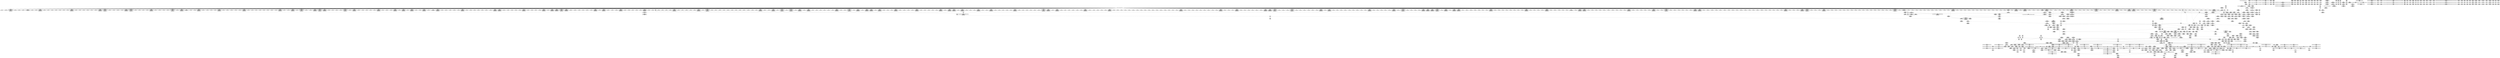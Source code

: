 digraph {
	CE0x3e547e0 [shape=record,shape=Mrecord,label="{CE0x3e547e0|selinux_inode_getattr:_tmp4|security/selinux/hooks.c,2904|*SummSink*}"]
	CE0x3e5dbb0 [shape=record,shape=Mrecord,label="{CE0x3e5dbb0|selinux_inode_getattr:_call|security/selinux/hooks.c,2904|*SummSource*}"]
	CE0x3ed17d0 [shape=record,shape=Mrecord,label="{CE0x3ed17d0|12:_i32,_56:_i8*,_:_CRE_296,297_}"]
	CE0x3eb31c0 [shape=record,shape=Mrecord,label="{CE0x3eb31c0|__validate_creds:_tmp2|include/linux/cred.h,173}"]
	CE0x3e4fac0 [shape=record,shape=Mrecord,label="{CE0x3e4fac0|path_has_perm:_tmp3|*SummSink*}"]
	CE0x3ea4470 [shape=record,shape=Mrecord,label="{CE0x3ea4470|avc_has_perm:_tsid|Function::avc_has_perm&Arg::tsid::}"]
	CE0x3e61a90 [shape=record,shape=Mrecord,label="{CE0x3e61a90|path_has_perm:_tmp4|*LoadInst*|security/selinux/hooks.c,1642|*SummSink*}"]
	CE0x3eec190 [shape=record,shape=Mrecord,label="{CE0x3eec190|_ret_i32_%tmp6,_!dbg_!27716|security/selinux/hooks.c,197}"]
	CE0x3e53f10 [shape=record,shape=Mrecord,label="{CE0x3e53f10|path_has_perm:_dentry|security/selinux/hooks.c,1642}"]
	CE0x3eb8fd0 [shape=record,shape=Mrecord,label="{CE0x3eb8fd0|__validate_creds:_tmp9|include/linux/cred.h,175}"]
	CE0x3e9d020 [shape=record,shape=Mrecord,label="{CE0x3e9d020|inode_has_perm:_if.then|*SummSource*}"]
	CE0x3e5ce90 [shape=record,shape=Mrecord,label="{CE0x3e5ce90|%struct.task_struct*_(%struct.task_struct**)*_asm_movq_%gs:$_1:P_,$0_,_r,im,_dirflag_,_fpsr_,_flags_|*SummSource*}"]
	CE0x3eb1030 [shape=record,shape=Mrecord,label="{CE0x3eb1030|i64*_getelementptr_inbounds_(_5_x_i64_,_5_x_i64_*___llvm_gcov_ctr155,_i64_0,_i64_4)|*Constant*|*SummSink*}"]
	CE0x3ee1400 [shape=record,shape=Mrecord,label="{CE0x3ee1400|12:_i32,_56:_i8*,_:_CRE_873,874_}"]
	CE0x3ed5eb0 [shape=record,shape=Mrecord,label="{CE0x3ed5eb0|12:_i32,_56:_i8*,_:_CRE_484,485_}"]
	CE0x3e70800 [shape=record,shape=Mrecord,label="{CE0x3e70800|selinux_inode_getattr:_tobool1|security/selinux/hooks.c,2904}"]
	CE0x3ed5390 [shape=record,shape=Mrecord,label="{CE0x3ed5390|12:_i32,_56:_i8*,_:_CRE_474,475_}"]
	CE0x3ed9d70 [shape=record,shape=Mrecord,label="{CE0x3ed9d70|12:_i32,_56:_i8*,_:_CRE_582,583_}"]
	CE0x3eb7b20 [shape=record,shape=Mrecord,label="{CE0x3eb7b20|inode_has_perm:_inode|Function::inode_has_perm&Arg::inode::}"]
	CE0x3e4ed10 [shape=record,shape=Mrecord,label="{CE0x3e4ed10|12:_i32,_56:_i8*,_:_CRE_150,151_}"]
	CE0x3eda230 [shape=record,shape=Mrecord,label="{CE0x3eda230|12:_i32,_56:_i8*,_:_CRE_586,587_}"]
	CE0x3ee0c10 [shape=record,shape=Mrecord,label="{CE0x3ee0c10|12:_i32,_56:_i8*,_:_CRE_866,867_}"]
	CE0x3ecf560 [shape=record,shape=Mrecord,label="{CE0x3ecf560|12:_i32,_56:_i8*,_:_CRE_267,268_}"]
	CE0x3ef7da0 [shape=record,shape=Mrecord,label="{CE0x3ef7da0|i64*_getelementptr_inbounds_(_8_x_i64_,_8_x_i64_*___llvm_gcov_ctr154,_i64_0,_i64_5)|*Constant*|*SummSink*}"]
	CE0x3e5a480 [shape=record,shape=Mrecord,label="{CE0x3e5a480|selinux_inode_getattr:_tmp19|security/selinux/hooks.c,2904|*SummSink*}"]
	CE0x3eb66e0 [shape=record,shape=Mrecord,label="{CE0x3eb66e0|get_current:_tmp|*SummSink*}"]
	CE0x3e73650 [shape=record,shape=Mrecord,label="{CE0x3e73650|selinux_inode_getattr:_tmp7|security/selinux/hooks.c,2904|*SummSource*}"]
	CE0x3e54b80 [shape=record,shape=Mrecord,label="{CE0x3e54b80|i8*_getelementptr_inbounds_(_45_x_i8_,_45_x_i8_*_.str12,_i32_0,_i32_0)|*Constant*|*SummSink*}"]
	CE0x3e62e90 [shape=record,shape=Mrecord,label="{CE0x3e62e90|inode_has_perm:_if.end}"]
	CE0x3e9fb40 [shape=record,shape=Mrecord,label="{CE0x3e9fb40|104:_%struct.inode*,_:_CRE_232,240_|*MultipleSource*|Function::selinux_inode_getattr&Arg::dentry::|*LoadInst*|security/selinux/hooks.c,1642|security/selinux/hooks.c,1642}"]
	CE0x3e739e0 [shape=record,shape=Mrecord,label="{CE0x3e739e0|GLOBAL:_get_current|*Constant*|*SummSink*}"]
	CE0x3e72fa0 [shape=record,shape=Mrecord,label="{CE0x3e72fa0|i64_0|*Constant*}"]
	CE0x3ed98b0 [shape=record,shape=Mrecord,label="{CE0x3ed98b0|12:_i32,_56:_i8*,_:_CRE_578,579_}"]
	CE0x3e806c0 [shape=record,shape=Mrecord,label="{CE0x3e806c0|__validate_creds:_cred|Function::__validate_creds&Arg::cred::|*SummSink*}"]
	CE0x3f1e1c0 [shape=record,shape=Mrecord,label="{CE0x3f1e1c0|cred_sid:_tmp5|security/selinux/hooks.c,196|*SummSink*}"]
	CE0x3e4e590 [shape=record,shape=Mrecord,label="{CE0x3e4e590|12:_i32,_56:_i8*,_:_CRE_142,143_}"]
	CE0x3e9dc60 [shape=record,shape=Mrecord,label="{CE0x3e9dc60|__validate_creds:_expval|include/linux/cred.h,173}"]
	CE0x3ea1470 [shape=record,shape=Mrecord,label="{CE0x3ea1470|104:_%struct.inode*,_:_CRE_314,315_}"]
	CE0x3ed5c50 [shape=record,shape=Mrecord,label="{CE0x3ed5c50|12:_i32,_56:_i8*,_:_CRE_482,483_}"]
	CE0x3e4efe0 [shape=record,shape=Mrecord,label="{CE0x3e4efe0|12:_i32,_56:_i8*,_:_CRE_153,154_}"]
	CE0x3ef1870 [shape=record,shape=Mrecord,label="{CE0x3ef1870|inode_has_perm:_retval.0|*SummSink*}"]
	CE0x3e61500 [shape=record,shape=Mrecord,label="{CE0x3e61500|path_has_perm:_dentry|security/selinux/hooks.c,1642|*SummSource*}"]
	CE0x3ee58e0 [shape=record,shape=Mrecord,label="{CE0x3ee58e0|12:_i32,_56:_i8*,_:_CRE_931,932_}"]
	CE0x3eb37a0 [shape=record,shape=Mrecord,label="{CE0x3eb37a0|path_has_perm:_tmp}"]
	CE0x3ed8940 [shape=record,shape=Mrecord,label="{CE0x3ed8940|12:_i32,_56:_i8*,_:_CRE_565,566_}"]
	CE0x3ead360 [shape=record,shape=Mrecord,label="{CE0x3ead360|104:_%struct.inode*,_:_CRE_95,96_}"]
	CE0x3ef61f0 [shape=record,shape=Mrecord,label="{CE0x3ef61f0|inode_has_perm:_lnot.ext|security/selinux/hooks.c,1611}"]
	CE0x3e676c0 [shape=record,shape=Mrecord,label="{CE0x3e676c0|__validate_creds:_lnot.ext|include/linux/cred.h,173|*SummSource*}"]
	CE0x3e67fa0 [shape=record,shape=Mrecord,label="{CE0x3e67fa0|i64_5|*Constant*|*SummSource*}"]
	CE0x3ec46e0 [shape=record,shape=Mrecord,label="{CE0x3ec46e0|_ret_void,_!dbg_!27722|include/linux/cred.h,175}"]
	CE0x3ea8840 [shape=record,shape=Mrecord,label="{CE0x3ea8840|__validate_creds:_tmp5|include/linux/cred.h,173|*SummSink*}"]
	CE0x3ea8e40 [shape=record,shape=Mrecord,label="{CE0x3ea8e40|i64*_getelementptr_inbounds_(_5_x_i64_,_5_x_i64_*___llvm_gcov_ctr155,_i64_0,_i64_3)|*Constant*|*SummSink*}"]
	CE0x3ecb920 [shape=record,shape=Mrecord,label="{CE0x3ecb920|12:_i32,_56:_i8*,_:_CRE_184,185_}"]
	CE0x3eb4240 [shape=record,shape=Mrecord,label="{CE0x3eb4240|__validate_creds:_tmp3|include/linux/cred.h,173}"]
	CE0x3ee7b10 [shape=record,shape=Mrecord,label="{CE0x3ee7b10|inode_has_perm:_tmp6|*LoadInst*|security/selinux/hooks.c,1611|*SummSource*}"]
	CE0x3ea2fd0 [shape=record,shape=Mrecord,label="{CE0x3ea2fd0|path_has_perm:_ad|security/selinux/hooks.c, 1643|*SummSink*}"]
	CE0x3e78260 [shape=record,shape=Mrecord,label="{CE0x3e78260|path_has_perm:_cred|Function::path_has_perm&Arg::cred::}"]
	CE0x3ebca00 [shape=record,shape=Mrecord,label="{CE0x3ebca00|inode_has_perm:_bb}"]
	CE0x3ebd7c0 [shape=record,shape=Mrecord,label="{CE0x3ebd7c0|GLOBAL:___validate_creds|*Constant*|*SummSink*}"]
	CE0x3eb7610 [shape=record,shape=Mrecord,label="{CE0x3eb7610|i32_8|*Constant*}"]
	CE0x3e42ed0 [shape=record,shape=Mrecord,label="{CE0x3e42ed0|selinux_inode_getattr:_tmp}"]
	CE0x3e56140 [shape=record,shape=Mrecord,label="{CE0x3e56140|selinux_inode_getattr:_call3|security/selinux/hooks.c,2904|*SummSource*}"]
	CE0x3ebcce0 [shape=record,shape=Mrecord,label="{CE0x3ebcce0|cred_sid:_tmp2|*SummSource*}"]
	CE0x3e4c940 [shape=record,shape=Mrecord,label="{CE0x3e4c940|104:_%struct.inode*,_:_CRE_201,202_}"]
	CE0x3e56bf0 [shape=record,shape=Mrecord,label="{CE0x3e56bf0|selinux_inode_getattr:_tmp16|security/selinux/hooks.c,2904|*SummSource*}"]
	CE0x3e6c3b0 [shape=record,shape=Mrecord,label="{CE0x3e6c3b0|selinux_inode_getattr:_tmp15|security/selinux/hooks.c,2904|*SummSink*}"]
	CE0x3e6d330 [shape=record,shape=Mrecord,label="{CE0x3e6d330|selinux_inode_getattr:_bb}"]
	CE0x3ed1a30 [shape=record,shape=Mrecord,label="{CE0x3ed1a30|12:_i32,_56:_i8*,_:_CRE_298,299_}"]
	CE0x3ecbfb0 [shape=record,shape=Mrecord,label="{CE0x3ecbfb0|12:_i32,_56:_i8*,_:_CRE_191,192_}"]
	CE0x3e58d60 [shape=record,shape=Mrecord,label="{CE0x3e58d60|selinux_inode_getattr:_bb|*SummSink*}"]
	CE0x3ee63c0 [shape=record,shape=Mrecord,label="{CE0x3ee63c0|12:_i32,_56:_i8*,_:_CRE_960,968_|*MultipleSource*|security/selinux/hooks.c,1642|Function::inode_has_perm&Arg::inode::|security/selinux/hooks.c,1611}"]
	CE0x3ea2820 [shape=record,shape=Mrecord,label="{CE0x3ea2820|inode_has_perm:_tmp5|security/selinux/hooks.c,1609|*SummSource*}"]
	CE0x3eb2460 [shape=record,shape=Mrecord,label="{CE0x3eb2460|path_has_perm:_path1|security/selinux/hooks.c,1646|*SummSink*}"]
	CE0x3ebb9a0 [shape=record,shape=Mrecord,label="{CE0x3ebb9a0|__validate_creds:_conv|include/linux/cred.h,173|*SummSink*}"]
	CE0x3ea9290 [shape=record,shape=Mrecord,label="{CE0x3ea9290|__validate_creds:_tmp6|include/linux/cred.h,174|*SummSource*}"]
	CE0x3edaf40 [shape=record,shape=Mrecord,label="{CE0x3edaf40|12:_i32,_56:_i8*,_:_CRE_597,598_}"]
	CE0x3f15440 [shape=record,shape=Mrecord,label="{CE0x3f15440|GLOBAL:___invalid_creds|*Constant*|*SummSink*}"]
	CE0x3ed5190 [shape=record,shape=Mrecord,label="{CE0x3ed5190|12:_i32,_56:_i8*,_:_CRE_473,474_}"]
	CE0x3e9d940 [shape=record,shape=Mrecord,label="{CE0x3e9d940|_call_void_mcount()_#3|*SummSink*}"]
	CE0x3edb400 [shape=record,shape=Mrecord,label="{CE0x3edb400|12:_i32,_56:_i8*,_:_CRE_601,602_}"]
	CE0x3e9d2e0 [shape=record,shape=Mrecord,label="{CE0x3e9d2e0|inode_has_perm:_do.end|*SummSource*}"]
	CE0x3e79900 [shape=record,shape=Mrecord,label="{CE0x3e79900|_ret_i32_%call8,_!dbg_!27746|security/selinux/hooks.c,2910|*SummSource*}"]
	CE0x3e702b0 [shape=record,shape=Mrecord,label="{CE0x3e702b0|i64_0|*Constant*|*SummSink*}"]
	CE0x3ea9b50 [shape=record,shape=Mrecord,label="{CE0x3ea9b50|__validate_creds:_tmp7|include/linux/cred.h,174|*SummSource*}"]
	CE0x3ef3c70 [shape=record,shape=Mrecord,label="{CE0x3ef3c70|avc_has_perm:_entry}"]
	CE0x3ea1560 [shape=record,shape=Mrecord,label="{CE0x3ea1560|104:_%struct.inode*,_:_CRE_315,316_}"]
	CE0x3ed9060 [shape=record,shape=Mrecord,label="{CE0x3ed9060|12:_i32,_56:_i8*,_:_CRE_571,572_}"]
	CE0x3ed8220 [shape=record,shape=Mrecord,label="{CE0x3ed8220|12:_i32,_56:_i8*,_:_CRE_559,560_}"]
	CE0x3e55000 [shape=record,shape=Mrecord,label="{CE0x3e55000|selinux_inode_getattr:_tmp18|security/selinux/hooks.c,2904|*SummSource*}"]
	CE0x3ef3460 [shape=record,shape=Mrecord,label="{CE0x3ef3460|__validate_creds:_if.then|*SummSink*}"]
	CE0x3e697f0 [shape=record,shape=Mrecord,label="{CE0x3e697f0|inode_has_perm:_do.body|*SummSource*}"]
	CE0x3ecf1d0 [shape=record,shape=Mrecord,label="{CE0x3ecf1d0|12:_i32,_56:_i8*,_:_CRE_264,265_}"]
	CE0x3ee44b0 [shape=record,shape=Mrecord,label="{CE0x3ee44b0|12:_i32,_56:_i8*,_:_CRE_914,915_}"]
	CE0x3ebc330 [shape=record,shape=Mrecord,label="{CE0x3ebc330|cred_sid:_tmp3}"]
	CE0x3e4b0e0 [shape=record,shape=Mrecord,label="{CE0x3e4b0e0|104:_%struct.inode*,_:_CRE_175,176_}"]
	CE0x3ef4d80 [shape=record,shape=Mrecord,label="{CE0x3ef4d80|inode_has_perm:_and|security/selinux/hooks.c,1611|*SummSink*}"]
	CE0x3ee0a10 [shape=record,shape=Mrecord,label="{CE0x3ee0a10|12:_i32,_56:_i8*,_:_CRE_865,866_}"]
	CE0x3ef0800 [shape=record,shape=Mrecord,label="{CE0x3ef0800|avc_has_perm:_requested|Function::avc_has_perm&Arg::requested::}"]
	CE0x3e7d190 [shape=record,shape=Mrecord,label="{CE0x3e7d190|inode_has_perm:_tmp1|*SummSink*}"]
	CE0x3e78fe0 [shape=record,shape=Mrecord,label="{CE0x3e78fe0|path_has_perm:_av|Function::path_has_perm&Arg::av::}"]
	CE0x3e9c900 [shape=record,shape=Mrecord,label="{CE0x3e9c900|i64_1|*Constant*}"]
	CE0x3eb1950 [shape=record,shape=Mrecord,label="{CE0x3eb1950|cred_sid:_bb|*SummSink*}"]
	CE0x3eb6da0 [shape=record,shape=Mrecord,label="{CE0x3eb6da0|path_has_perm:_tmp5|security/selinux/hooks.c,1642|*SummSource*}"]
	CE0x3ecbb00 [shape=record,shape=Mrecord,label="{CE0x3ecbb00|12:_i32,_56:_i8*,_:_CRE_186,187_}"]
	CE0x3edc960 [shape=record,shape=Mrecord,label="{CE0x3edc960|12:_i32,_56:_i8*,_:_CRE_619,620_}"]
	CE0x3ee3b30 [shape=record,shape=Mrecord,label="{CE0x3ee3b30|12:_i32,_56:_i8*,_:_CRE_906,907_}"]
	CE0x3ec8d80 [shape=record,shape=Mrecord,label="{CE0x3ec8d80|12:_i32,_56:_i8*,_:_CRE_176,177_}"]
	CE0x3ec2cc0 [shape=record,shape=Mrecord,label="{CE0x3ec2cc0|12:_i32,_56:_i8*,_:_CRE_0,2_|*MultipleSource*|security/selinux/hooks.c,1642|Function::inode_has_perm&Arg::inode::|security/selinux/hooks.c,1611}"]
	CE0x3ea0d00 [shape=record,shape=Mrecord,label="{CE0x3ea0d00|104:_%struct.inode*,_:_CRE_306,307_}"]
	CE0x3edfe70 [shape=record,shape=Mrecord,label="{CE0x3edfe70|12:_i32,_56:_i8*,_:_CRE_824,832_|*MultipleSource*|security/selinux/hooks.c,1642|Function::inode_has_perm&Arg::inode::|security/selinux/hooks.c,1611}"]
	CE0x3eecbd0 [shape=record,shape=Mrecord,label="{CE0x3eecbd0|inode_has_perm:_i_security|security/selinux/hooks.c,1615|*SummSource*}"]
	CE0x3f10100 [shape=record,shape=Mrecord,label="{CE0x3f10100|i32_3|*Constant*|*SummSource*}"]
	CE0x3e5c5c0 [shape=record,shape=Mrecord,label="{CE0x3e5c5c0|i32_2904|*Constant*|*SummSource*}"]
	CE0x3e70420 [shape=record,shape=Mrecord,label="{CE0x3e70420|GLOBAL:___llvm_gcov_ctr235|Global_var:__llvm_gcov_ctr235|*SummSource*}"]
	CE0x3eadc90 [shape=record,shape=Mrecord,label="{CE0x3eadc90|104:_%struct.inode*,_:_CRE_149,150_}"]
	CE0x3e60450 [shape=record,shape=Mrecord,label="{CE0x3e60450|104:_%struct.inode*,_:_CRE_162,163_}"]
	CE0x3e4b4a0 [shape=record,shape=Mrecord,label="{CE0x3e4b4a0|104:_%struct.inode*,_:_CRE_179,180_}"]
	CE0x3e51650 [shape=record,shape=Mrecord,label="{CE0x3e51650|selinux_inode_getattr:_tmp11|security/selinux/hooks.c,2904|*SummSink*}"]
	CE0x3ebbd60 [shape=record,shape=Mrecord,label="{CE0x3ebbd60|i64*_getelementptr_inbounds_(_8_x_i64_,_8_x_i64_*___llvm_gcov_ctr154,_i64_0,_i64_2)|*Constant*|*SummSink*}"]
	CE0x3ee76e0 [shape=record,shape=Mrecord,label="{CE0x3ee76e0|12:_i32,_56:_i8*,_:_CRE_1000,1008_|*MultipleSource*|security/selinux/hooks.c,1642|Function::inode_has_perm&Arg::inode::|security/selinux/hooks.c,1611}"]
	CE0x3ec5d80 [shape=record,shape=Mrecord,label="{CE0x3ec5d80|inode_has_perm:_tobool|security/selinux/hooks.c,1611|*SummSink*}"]
	CE0x3ece720 [shape=record,shape=Mrecord,label="{CE0x3ece720|12:_i32,_56:_i8*,_:_CRE_255,256_}"]
	CE0x3e4cfd0 [shape=record,shape=Mrecord,label="{CE0x3e4cfd0|104:_%struct.inode*,_:_CRE_208,209_}"]
	CE0x3ed0860 [shape=record,shape=Mrecord,label="{CE0x3ed0860|12:_i32,_56:_i8*,_:_CRE_283,284_}"]
	CE0x3e4ea40 [shape=record,shape=Mrecord,label="{CE0x3e4ea40|12:_i32,_56:_i8*,_:_CRE_147,148_}"]
	CE0x3ee6ec0 [shape=record,shape=Mrecord,label="{CE0x3ee6ec0|12:_i32,_56:_i8*,_:_CRE_981,982_}"]
	CE0x3e51380 [shape=record,shape=Mrecord,label="{CE0x3e51380|get_current:_tmp3}"]
	CE0x3ede2d0 [shape=record,shape=Mrecord,label="{CE0x3ede2d0|12:_i32,_56:_i8*,_:_CRE_696,704_|*MultipleSource*|security/selinux/hooks.c,1642|Function::inode_has_perm&Arg::inode::|security/selinux/hooks.c,1611}"]
	CE0x3e7a280 [shape=record,shape=Mrecord,label="{CE0x3e7a280|i64*_getelementptr_inbounds_(_2_x_i64_,_2_x_i64_*___llvm_gcov_ctr131,_i64_0,_i64_1)|*Constant*|*SummSource*}"]
	CE0x3ec24f0 [shape=record,shape=Mrecord,label="{CE0x3ec24f0|path_has_perm:_tmp1}"]
	CE0x3eba500 [shape=record,shape=Mrecord,label="{CE0x3eba500|path_has_perm:_type|security/selinux/hooks.c,1645|*SummSource*}"]
	CE0x3ee2240 [shape=record,shape=Mrecord,label="{CE0x3ee2240|12:_i32,_56:_i8*,_:_CRE_885,886_}"]
	CE0x3e4c3a0 [shape=record,shape=Mrecord,label="{CE0x3e4c3a0|104:_%struct.inode*,_:_CRE_195,196_}"]
	CE0x3eb5e80 [shape=record,shape=Mrecord,label="{CE0x3eb5e80|__validate_creds:_tobool|include/linux/cred.h,173}"]
	CE0x3ee6990 [shape=record,shape=Mrecord,label="{CE0x3ee6990|12:_i32,_56:_i8*,_:_CRE_977,978_}"]
	CE0x3edbeb0 [shape=record,shape=Mrecord,label="{CE0x3edbeb0|12:_i32,_56:_i8*,_:_CRE_610,611_}"]
	CE0x3e65de0 [shape=record,shape=Mrecord,label="{CE0x3e65de0|i64*_getelementptr_inbounds_(_11_x_i64_,_11_x_i64_*___llvm_gcov_ctr235,_i64_0,_i64_6)|*Constant*}"]
	CE0x3ea8550 [shape=record,shape=Mrecord,label="{CE0x3ea8550|__validate_creds:_tmp5|include/linux/cred.h,173}"]
	CE0x3ee19f0 [shape=record,shape=Mrecord,label="{CE0x3ee19f0|12:_i32,_56:_i8*,_:_CRE_878,879_}"]
	CE0x3ead630 [shape=record,shape=Mrecord,label="{CE0x3ead630|104:_%struct.inode*,_:_CRE_112,144_|*MultipleSource*|Function::selinux_inode_getattr&Arg::dentry::|*LoadInst*|security/selinux/hooks.c,1642|security/selinux/hooks.c,1642}"]
	CE0x3edc110 [shape=record,shape=Mrecord,label="{CE0x3edc110|12:_i32,_56:_i8*,_:_CRE_612,613_}"]
	CE0x3ef66f0 [shape=record,shape=Mrecord,label="{CE0x3ef66f0|inode_has_perm:_conv|security/selinux/hooks.c,1611|*SummSink*}"]
	CE0x3ec4cd0 [shape=record,shape=Mrecord,label="{CE0x3ec4cd0|inode_has_perm:_tmp}"]
	CE0x3e60810 [shape=record,shape=Mrecord,label="{CE0x3e60810|104:_%struct.inode*,_:_CRE_166,167_}"]
	CE0x3e4e950 [shape=record,shape=Mrecord,label="{CE0x3e4e950|12:_i32,_56:_i8*,_:_CRE_146,147_}"]
	CE0x3e61e60 [shape=record,shape=Mrecord,label="{CE0x3e61e60|i32_5|*Constant*|*SummSource*}"]
	CE0x3ecb650 [shape=record,shape=Mrecord,label="{CE0x3ecb650|12:_i32,_56:_i8*,_:_CRE_181,182_}"]
	CE0x3e66e70 [shape=record,shape=Mrecord,label="{CE0x3e66e70|selinux_inode_getattr:_tmp11|security/selinux/hooks.c,2904|*SummSource*}"]
	CE0x3e6cbe0 [shape=record,shape=Mrecord,label="{CE0x3e6cbe0|12:_i32,_56:_i8*,_:_CRE_40,48_|*MultipleSource*|security/selinux/hooks.c,1642|Function::inode_has_perm&Arg::inode::|security/selinux/hooks.c,1611}"]
	CE0x3e659e0 [shape=record,shape=Mrecord,label="{CE0x3e659e0|path_has_perm:_tmp2}"]
	CE0x3eb74a0 [shape=record,shape=Mrecord,label="{CE0x3eb74a0|i64_16|*Constant*|*SummSink*}"]
	CE0x3efb180 [shape=record,shape=Mrecord,label="{CE0x3efb180|i32_512|*Constant*|*SummSource*}"]
	CE0x3eb1ac0 [shape=record,shape=Mrecord,label="{CE0x3eb1ac0|i64*_getelementptr_inbounds_(_2_x_i64_,_2_x_i64_*___llvm_gcov_ctr131,_i64_0,_i64_0)|*Constant*|*SummSink*}"]
	CE0x3ee2830 [shape=record,shape=Mrecord,label="{CE0x3ee2830|12:_i32,_56:_i8*,_:_CRE_890,891_}"]
	CE0x3e76df0 [shape=record,shape=Mrecord,label="{CE0x3e76df0|selinux_inode_getattr:_mnt|Function::selinux_inode_getattr&Arg::mnt::}"]
	CE0x3f1f710 [shape=record,shape=Mrecord,label="{CE0x3f1f710|cred_sid:_tmp6|security/selinux/hooks.c,197|*SummSource*}"]
	CE0x3e571d0 [shape=record,shape=Mrecord,label="{CE0x3e571d0|i64*_getelementptr_inbounds_(_11_x_i64_,_11_x_i64_*___llvm_gcov_ctr235,_i64_0,_i64_0)|*Constant*|*SummSource*}"]
	CE0x3ec2df0 [shape=record,shape=Mrecord,label="{CE0x3ec2df0|inode_has_perm:_i_flags|security/selinux/hooks.c,1611}"]
	CE0x3ebb830 [shape=record,shape=Mrecord,label="{CE0x3ebb830|__validate_creds:_lnot.ext|include/linux/cred.h,173|*SummSink*}"]
	CE0x3edabb0 [shape=record,shape=Mrecord,label="{CE0x3edabb0|12:_i32,_56:_i8*,_:_CRE_594,595_}"]
	CE0x3e6cef0 [shape=record,shape=Mrecord,label="{CE0x3e6cef0|selinux_inode_getattr:_tmp4|security/selinux/hooks.c,2904}"]
	CE0x3eb80a0 [shape=record,shape=Mrecord,label="{CE0x3eb80a0|inode_has_perm:_perms|Function::inode_has_perm&Arg::perms::}"]
	CE0x3e9c2a0 [shape=record,shape=Mrecord,label="{CE0x3e9c2a0|i32_1609|*Constant*|*SummSource*}"]
	CE0x3e7d950 [shape=record,shape=Mrecord,label="{CE0x3e7d950|i32_1609|*Constant*}"]
	CE0x3e619b0 [shape=record,shape=Mrecord,label="{CE0x3e619b0|path_has_perm:_tmp4|*LoadInst*|security/selinux/hooks.c,1642|*SummSource*}"]
	CE0x3e7f260 [shape=record,shape=Mrecord,label="{CE0x3e7f260|12:_i32,_56:_i8*,_:_CRE_72,76_|*MultipleSource*|security/selinux/hooks.c,1642|Function::inode_has_perm&Arg::inode::|security/selinux/hooks.c,1611}"]
	CE0x3e72f00 [shape=record,shape=Mrecord,label="{CE0x3e72f00|selinux_inode_getattr:_tobool|security/selinux/hooks.c,2904}"]
	CE0x3edf6a0 [shape=record,shape=Mrecord,label="{CE0x3edf6a0|12:_i32,_56:_i8*,_:_CRE_792,800_|*MultipleSource*|security/selinux/hooks.c,1642|Function::inode_has_perm&Arg::inode::|security/selinux/hooks.c,1611}"]
	CE0x3e9f2d0 [shape=record,shape=Mrecord,label="{CE0x3e9f2d0|104:_%struct.inode*,_:_CRE_216,217_}"]
	CE0x3ee3410 [shape=record,shape=Mrecord,label="{CE0x3ee3410|12:_i32,_56:_i8*,_:_CRE_900,901_}"]
	CE0x3ef2260 [shape=record,shape=Mrecord,label="{CE0x3ef2260|inode_has_perm:_tmp20|security/selinux/hooks.c,1618|*SummSink*}"]
	CE0x3edc700 [shape=record,shape=Mrecord,label="{CE0x3edc700|12:_i32,_56:_i8*,_:_CRE_617,618_}"]
	CE0x3e5c050 [shape=record,shape=Mrecord,label="{CE0x3e5c050|i8*_getelementptr_inbounds_(_25_x_i8_,_25_x_i8_*_.str3,_i32_0,_i32_0)|*Constant*|*SummSource*}"]
	CE0x3ee4250 [shape=record,shape=Mrecord,label="{CE0x3ee4250|12:_i32,_56:_i8*,_:_CRE_912,913_}"]
	CE0x3ea0730 [shape=record,shape=Mrecord,label="{CE0x3ea0730|104:_%struct.inode*,_:_CRE_296,304_|*MultipleSource*|Function::selinux_inode_getattr&Arg::dentry::|*LoadInst*|security/selinux/hooks.c,1642|security/selinux/hooks.c,1642}"]
	CE0x3e60630 [shape=record,shape=Mrecord,label="{CE0x3e60630|104:_%struct.inode*,_:_CRE_164,165_}"]
	CE0x3ed1b60 [shape=record,shape=Mrecord,label="{CE0x3ed1b60|12:_i32,_56:_i8*,_:_CRE_299,300_}"]
	CE0x3e4b590 [shape=record,shape=Mrecord,label="{CE0x3e4b590|104:_%struct.inode*,_:_CRE_180,181_}"]
	CE0x3ee3a00 [shape=record,shape=Mrecord,label="{CE0x3ee3a00|12:_i32,_56:_i8*,_:_CRE_905,906_}"]
	CE0x3f152d0 [shape=record,shape=Mrecord,label="{CE0x3f152d0|_call_void___invalid_creds(%struct.cred*_%cred,_i8*_%file,_i32_%line)_#10,_!dbg_!27721|include/linux/cred.h,174}"]
	CE0x3e9d640 [shape=record,shape=Mrecord,label="{CE0x3e9d640|__validate_creds:_conv|include/linux/cred.h,173|*SummSource*}"]
	CE0x3ed80f0 [shape=record,shape=Mrecord,label="{CE0x3ed80f0|12:_i32,_56:_i8*,_:_CRE_558,559_}"]
	CE0x3ed16a0 [shape=record,shape=Mrecord,label="{CE0x3ed16a0|12:_i32,_56:_i8*,_:_CRE_295,296_}"]
	CE0x3edb660 [shape=record,shape=Mrecord,label="{CE0x3edb660|12:_i32,_56:_i8*,_:_CRE_603,604_}"]
	CE0x3ed1ef0 [shape=record,shape=Mrecord,label="{CE0x3ed1ef0|12:_i32,_56:_i8*,_:_CRE_302,303_}"]
	CE0x3ece4c0 [shape=record,shape=Mrecord,label="{CE0x3ece4c0|12:_i32,_56:_i8*,_:_CRE_253,254_}"]
	CE0x3e75170 [shape=record,shape=Mrecord,label="{CE0x3e75170|selinux_inode_getattr:_tmp21|security/selinux/hooks.c,2904|*SummSink*}"]
	CE0x3eb4010 [shape=record,shape=Mrecord,label="{CE0x3eb4010|__validate_creds:_tmp3|include/linux/cred.h,173|*SummSink*}"]
	CE0x3ecc820 [shape=record,shape=Mrecord,label="{CE0x3ecc820|12:_i32,_56:_i8*,_:_CRE_200,201_}"]
	CE0x3e696a0 [shape=record,shape=Mrecord,label="{CE0x3e696a0|inode_has_perm:_bb|*SummSource*}"]
	CE0x3ea1380 [shape=record,shape=Mrecord,label="{CE0x3ea1380|104:_%struct.inode*,_:_CRE_313,314_}"]
	CE0x3e4c0d0 [shape=record,shape=Mrecord,label="{CE0x3e4c0d0|104:_%struct.inode*,_:_CRE_192,193_}"]
	CE0x3ee70c0 [shape=record,shape=Mrecord,label="{CE0x3ee70c0|12:_i32,_56:_i8*,_:_CRE_983,984_}"]
	CE0x3ed2fc0 [shape=record,shape=Mrecord,label="{CE0x3ed2fc0|12:_i32,_56:_i8*,_:_CRE_336,344_|*MultipleSource*|security/selinux/hooks.c,1642|Function::inode_has_perm&Arg::inode::|security/selinux/hooks.c,1611}"]
	CE0x3e9e550 [shape=record,shape=Mrecord,label="{CE0x3e9e550|12:_i32,_56:_i8*,_:_CRE_138,139_}"]
	CE0x3e9d1f0 [shape=record,shape=Mrecord,label="{CE0x3e9d1f0|inode_has_perm:_do.end}"]
	CE0x3eed2a0 [shape=record,shape=Mrecord,label="{CE0x3eed2a0|inode_has_perm:_tmp15|*LoadInst*|security/selinux/hooks.c,1615|*SummSink*}"]
	CE0x3e9ef30 [shape=record,shape=Mrecord,label="{CE0x3e9ef30|i64*_getelementptr_inbounds_(_2_x_i64_,_2_x_i64_*___llvm_gcov_ctr98,_i64_0,_i64_0)|*Constant*}"]
	CE0x3eebf30 [shape=record,shape=Mrecord,label="{CE0x3eebf30|cred_sid:_cred|Function::cred_sid&Arg::cred::|*SummSource*}"]
	CE0x3ec89c0 [shape=record,shape=Mrecord,label="{CE0x3ec89c0|12:_i32,_56:_i8*,_:_CRE_172,173_}"]
	CE0x3eb3430 [shape=record,shape=Mrecord,label="{CE0x3eb3430|i64*_getelementptr_inbounds_(_8_x_i64_,_8_x_i64_*___llvm_gcov_ctr154,_i64_0,_i64_0)|*Constant*|*SummSource*}"]
	CE0x3e5fdc0 [shape=record,shape=Mrecord,label="{CE0x3e5fdc0|104:_%struct.inode*,_:_CRE_155,156_}"]
	CE0x3ea0030 [shape=record,shape=Mrecord,label="{CE0x3ea0030|104:_%struct.inode*,_:_CRE_264,272_|*MultipleSource*|Function::selinux_inode_getattr&Arg::dentry::|*LoadInst*|security/selinux/hooks.c,1642|security/selinux/hooks.c,1642}"]
	CE0x3ed7e40 [shape=record,shape=Mrecord,label="{CE0x3ed7e40|12:_i32,_56:_i8*,_:_CRE_555,556_}"]
	CE0x3edb070 [shape=record,shape=Mrecord,label="{CE0x3edb070|12:_i32,_56:_i8*,_:_CRE_598,599_}"]
	CE0x3ea5440 [shape=record,shape=Mrecord,label="{CE0x3ea5440|inode_has_perm:_sclass|security/selinux/hooks.c,1617|*SummSource*}"]
	CE0x3e9f3c0 [shape=record,shape=Mrecord,label="{CE0x3e9f3c0|104:_%struct.inode*,_:_CRE_217,218_}"]
	CE0x3ee5550 [shape=record,shape=Mrecord,label="{CE0x3ee5550|12:_i32,_56:_i8*,_:_CRE_928,929_}"]
	CE0x3ef2d20 [shape=record,shape=Mrecord,label="{CE0x3ef2d20|__validate_creds:_tmp2|include/linux/cred.h,173|*SummSink*}"]
	CE0x3e68190 [shape=record,shape=Mrecord,label="{CE0x3e68190|i64*_getelementptr_inbounds_(_11_x_i64_,_11_x_i64_*___llvm_gcov_ctr235,_i64_0,_i64_1)|*Constant*|*SummSink*}"]
	CE0x3edbc50 [shape=record,shape=Mrecord,label="{CE0x3edbc50|12:_i32,_56:_i8*,_:_CRE_608,609_}"]
	CE0x3edde70 [shape=record,shape=Mrecord,label="{CE0x3edde70|12:_i32,_56:_i8*,_:_CRE_684,688_|*MultipleSource*|security/selinux/hooks.c,1642|Function::inode_has_perm&Arg::inode::|security/selinux/hooks.c,1611}"]
	CE0x3ec8e70 [shape=record,shape=Mrecord,label="{CE0x3ec8e70|_call_void_mcount()_#3|*SummSource*}"]
	CE0x3ef1440 [shape=record,shape=Mrecord,label="{CE0x3ef1440|i64*_getelementptr_inbounds_(_8_x_i64_,_8_x_i64_*___llvm_gcov_ctr154,_i64_0,_i64_7)|*Constant*|*SummSink*}"]
	CE0x3eceab0 [shape=record,shape=Mrecord,label="{CE0x3eceab0|12:_i32,_56:_i8*,_:_CRE_258,259_}"]
	CE0x3ee67c0 [shape=record,shape=Mrecord,label="{CE0x3ee67c0|12:_i32,_56:_i8*,_:_CRE_976,977_}"]
	CE0x3eb6670 [shape=record,shape=Mrecord,label="{CE0x3eb6670|get_current:_tmp}"]
	CE0x3ee2370 [shape=record,shape=Mrecord,label="{CE0x3ee2370|12:_i32,_56:_i8*,_:_CRE_886,887_}"]
	CE0x3ee3c60 [shape=record,shape=Mrecord,label="{CE0x3ee3c60|12:_i32,_56:_i8*,_:_CRE_907,908_}"]
	CE0x3ee2700 [shape=record,shape=Mrecord,label="{CE0x3ee2700|12:_i32,_56:_i8*,_:_CRE_889,890_}"]
	CE0x3e78680 [shape=record,shape=Mrecord,label="{CE0x3e78680|path_has_perm:_path|Function::path_has_perm&Arg::path::}"]
	CE0x3e684f0 [shape=record,shape=Mrecord,label="{CE0x3e684f0|i64*_getelementptr_inbounds_(_11_x_i64_,_11_x_i64_*___llvm_gcov_ctr235,_i64_0,_i64_6)|*Constant*|*SummSink*}"]
	CE0x3e767c0 [shape=record,shape=Mrecord,label="{CE0x3e767c0|selinux_inode_getattr:_mnt7|security/selinux/hooks.c,2908|*SummSource*}"]
	CE0x3e4f0d0 [shape=record,shape=Mrecord,label="{CE0x3e4f0d0|12:_i32,_56:_i8*,_:_CRE_154,155_}"]
	CE0x3ef8750 [shape=record,shape=Mrecord,label="{CE0x3ef8750|inode_has_perm:_tmp8|security/selinux/hooks.c,1611}"]
	CE0x3ee4380 [shape=record,shape=Mrecord,label="{CE0x3ee4380|12:_i32,_56:_i8*,_:_CRE_913,914_}"]
	CE0x3ed4990 [shape=record,shape=Mrecord,label="{CE0x3ed4990|12:_i32,_56:_i8*,_:_CRE_448,456_|*MultipleSource*|security/selinux/hooks.c,1642|Function::inode_has_perm&Arg::inode::|security/selinux/hooks.c,1611}"]
	CE0x3e7e320 [shape=record,shape=Mrecord,label="{CE0x3e7e320|inode_has_perm:_tmp2}"]
	CE0x3ed0f80 [shape=record,shape=Mrecord,label="{CE0x3ed0f80|12:_i32,_56:_i8*,_:_CRE_289,290_}"]
	CE0x3ecbec0 [shape=record,shape=Mrecord,label="{CE0x3ecbec0|12:_i32,_56:_i8*,_:_CRE_190,191_}"]
	CE0x3e5cfc0 [shape=record,shape=Mrecord,label="{CE0x3e5cfc0|%struct.task_struct*_(%struct.task_struct**)*_asm_movq_%gs:$_1:P_,$0_,_r,im,_dirflag_,_fpsr_,_flags_|*SummSink*}"]
	CE0x3eb0880 [shape=record,shape=Mrecord,label="{CE0x3eb0880|_call_void___invalid_creds(%struct.cred*_%cred,_i8*_%file,_i32_%line)_#10,_!dbg_!27721|include/linux/cred.h,174|*SummSink*}"]
	CE0x3e7a920 [shape=record,shape=Mrecord,label="{CE0x3e7a920|selinux_inode_getattr:_tmp3}"]
	CE0x3e9b500 [shape=record,shape=Mrecord,label="{CE0x3e9b500|__validate_creds:_expval|include/linux/cred.h,173|*SummSource*}"]
	CE0x3ed10b0 [shape=record,shape=Mrecord,label="{CE0x3ed10b0|12:_i32,_56:_i8*,_:_CRE_290,291_}"]
	CE0x3ef6ff0 [shape=record,shape=Mrecord,label="{CE0x3ef6ff0|inode_has_perm:_expval|security/selinux/hooks.c,1611}"]
	CE0x3e528f0 [shape=record,shape=Mrecord,label="{CE0x3e528f0|104:_%struct.inode*,_:_CRE_89,90_}"]
	CE0x3e775b0 [shape=record,shape=Mrecord,label="{CE0x3e775b0|selinux_inode_getattr:_call8|security/selinux/hooks.c,2910|*SummSource*}"]
	CE0x3eb9430 [shape=record,shape=Mrecord,label="{CE0x3eb9430|cred_sid:_bb|*SummSource*}"]
	CE0x3ee4710 [shape=record,shape=Mrecord,label="{CE0x3ee4710|12:_i32,_56:_i8*,_:_CRE_916,917_}"]
	CE0x5145380 [shape=record,shape=Mrecord,label="{CE0x5145380|selinux_inode_getattr:_tmp1|*SummSource*}"]
	CE0x3e73540 [shape=record,shape=Mrecord,label="{CE0x3e73540|selinux_inode_getattr:_tmp7|security/selinux/hooks.c,2904}"]
	CE0x3e783e0 [shape=record,shape=Mrecord,label="{CE0x3e783e0|path_has_perm:_cred|Function::path_has_perm&Arg::cred::|*SummSink*}"]
	CE0x3e4f550 [shape=record,shape=Mrecord,label="{CE0x3e4f550|get_current:_tmp4|./arch/x86/include/asm/current.h,14|*SummSource*}"]
	CE0x3eb89f0 [shape=record,shape=Mrecord,label="{CE0x3eb89f0|__validate_creds:_tmp8|include/linux/cred.h,175|*SummSource*}"]
	CE0x3ef8410 [shape=record,shape=Mrecord,label="{CE0x3ef8410|GLOBAL:___llvm_gcov_ctr154|Global_var:__llvm_gcov_ctr154|*SummSource*}"]
	CE0x3eadb60 [shape=record,shape=Mrecord,label="{CE0x3eadb60|104:_%struct.inode*,_:_CRE_147,148_}"]
	CE0x3ed3fc0 [shape=record,shape=Mrecord,label="{CE0x3ed3fc0|12:_i32,_56:_i8*,_:_CRE_408,416_|*MultipleSource*|security/selinux/hooks.c,1642|Function::inode_has_perm&Arg::inode::|security/selinux/hooks.c,1611}"]
	CE0x3eb4c30 [shape=record,shape=Mrecord,label="{CE0x3eb4c30|104:_%struct.inode*,_:_CRE_0,4_|*MultipleSource*|Function::selinux_inode_getattr&Arg::dentry::|*LoadInst*|security/selinux/hooks.c,1642|security/selinux/hooks.c,1642}"]
	CE0x3ec9460 [shape=record,shape=Mrecord,label="{CE0x3ec9460|inode_has_perm:_tmp12|security/selinux/hooks.c,1612|*SummSource*}"]
	CE0x3ea10e0 [shape=record,shape=Mrecord,label="{CE0x3ea10e0|104:_%struct.inode*,_:_CRE_310,311_}"]
	CE0x3eccdc0 [shape=record,shape=Mrecord,label="{CE0x3eccdc0|12:_i32,_56:_i8*,_:_CRE_206,207_}"]
	CE0x3e5fbe0 [shape=record,shape=Mrecord,label="{CE0x3e5fbe0|104:_%struct.inode*,_:_CRE_153,154_}"]
	CE0x3ecc460 [shape=record,shape=Mrecord,label="{CE0x3ecc460|12:_i32,_56:_i8*,_:_CRE_196,197_}"]
	CE0x3eb7e30 [shape=record,shape=Mrecord,label="{CE0x3eb7e30|inode_has_perm:_inode|Function::inode_has_perm&Arg::inode::|*SummSink*}"]
	CE0x3e6d000 [shape=record,shape=Mrecord,label="{CE0x3e6d000|selinux_inode_getattr:_do.body}"]
	CE0x3e56690 [shape=record,shape=Mrecord,label="{CE0x3e56690|GLOBAL:_get_current|*Constant*}"]
	CE0x3ee0070 [shape=record,shape=Mrecord,label="{CE0x3ee0070|12:_i32,_56:_i8*,_:_CRE_832,840_|*MultipleSource*|security/selinux/hooks.c,1642|Function::inode_has_perm&Arg::inode::|security/selinux/hooks.c,1611}"]
	CE0x3ea0160 [shape=record,shape=Mrecord,label="{CE0x3ea0160|104:_%struct.inode*,_:_CRE_272,280_|*MultipleSource*|Function::selinux_inode_getattr&Arg::dentry::|*LoadInst*|security/selinux/hooks.c,1642|security/selinux/hooks.c,1642}"]
	CE0x3e9e690 [shape=record,shape=Mrecord,label="{CE0x3e9e690|12:_i32,_56:_i8*,_:_CRE_139,140_}"]
	CE0x3ed59f0 [shape=record,shape=Mrecord,label="{CE0x3ed59f0|12:_i32,_56:_i8*,_:_CRE_480,481_}"]
	CE0x3e9bcd0 [shape=record,shape=Mrecord,label="{CE0x3e9bcd0|i64_1|*Constant*}"]
	CE0x3eb4d70 [shape=record,shape=Mrecord,label="{CE0x3eb4d70|path_has_perm:_d_inode|security/selinux/hooks.c,1642|*SummSource*}"]
	CE0x3ecc910 [shape=record,shape=Mrecord,label="{CE0x3ecc910|12:_i32,_56:_i8*,_:_CRE_201,202_}"]
	CE0x3ee6d10 [shape=record,shape=Mrecord,label="{CE0x3ee6d10|12:_i32,_56:_i8*,_:_CRE_979,980_}"]
	CE0x3ecd090 [shape=record,shape=Mrecord,label="{CE0x3ecd090|12:_i32,_56:_i8*,_:_CRE_212,216_|*MultipleSource*|security/selinux/hooks.c,1642|Function::inode_has_perm&Arg::inode::|security/selinux/hooks.c,1611}"]
	CE0x3ecba10 [shape=record,shape=Mrecord,label="{CE0x3ecba10|12:_i32,_56:_i8*,_:_CRE_185,186_}"]
	CE0x3eb52e0 [shape=record,shape=Mrecord,label="{CE0x3eb52e0|path_has_perm:_type|security/selinux/hooks.c,1645|*SummSink*}"]
	CE0x3ec4990 [shape=record,shape=Mrecord,label="{CE0x3ec4990|cred_sid:_tmp3|*SummSink*}"]
	CE0x3eb96a0 [shape=record,shape=Mrecord,label="{CE0x3eb96a0|path_has_perm:_call|security/selinux/hooks.c,1647|*SummSource*}"]
	CE0x3eba830 [shape=record,shape=Mrecord,label="{CE0x3eba830|i8_1|*Constant*}"]
	CE0x3e5fcd0 [shape=record,shape=Mrecord,label="{CE0x3e5fcd0|104:_%struct.inode*,_:_CRE_154,155_}"]
	CE0x3e9a400 [shape=record,shape=Mrecord,label="{CE0x3e9a400|__validate_creds:_cred|Function::__validate_creds&Arg::cred::}"]
	CE0x3ecef70 [shape=record,shape=Mrecord,label="{CE0x3ecef70|12:_i32,_56:_i8*,_:_CRE_262,263_}"]
	CE0x3f0fbc0 [shape=record,shape=Mrecord,label="{CE0x3f0fbc0|inode_has_perm:_tmp16|security/selinux/hooks.c,1615|*SummSink*}"]
	CE0x3eade70 [shape=record,shape=Mrecord,label="{CE0x3eade70|104:_%struct.inode*,_:_CRE_151,152_}"]
	CE0x3eb5e10 [shape=record,shape=Mrecord,label="{CE0x3eb5e10|__validate_creds:_tmp2|include/linux/cred.h,173|*SummSource*}"]
	CE0x3e51f90 [shape=record,shape=Mrecord,label="{CE0x3e51f90|104:_%struct.inode*,_:_CRE_40,48_|*MultipleSource*|Function::selinux_inode_getattr&Arg::dentry::|*LoadInst*|security/selinux/hooks.c,1642|security/selinux/hooks.c,1642}"]
	CE0x3ef7710 [shape=record,shape=Mrecord,label="{CE0x3ef7710|inode_has_perm:_tobool2|security/selinux/hooks.c,1611|*SummSource*}"]
	CE0x3ea1650 [shape=record,shape=Mrecord,label="{CE0x3ea1650|104:_%struct.inode*,_:_CRE_316,317_}"]
	CE0x3edf4a0 [shape=record,shape=Mrecord,label="{CE0x3edf4a0|12:_i32,_56:_i8*,_:_CRE_776,792_|*MultipleSource*|security/selinux/hooks.c,1642|Function::inode_has_perm&Arg::inode::|security/selinux/hooks.c,1611}"]
	CE0x3e74010 [shape=record,shape=Mrecord,label="{CE0x3e74010|_ret_%struct.task_struct*_%tmp4,_!dbg_!27714|./arch/x86/include/asm/current.h,14|*SummSource*}"]
	CE0x3eb9140 [shape=record,shape=Mrecord,label="{CE0x3eb9140|__validate_creds:_tmp9|include/linux/cred.h,175|*SummSource*}"]
	CE0x3e76010 [shape=record,shape=Mrecord,label="{CE0x3e76010|i64*_getelementptr_inbounds_(_2_x_i64_,_2_x_i64_*___llvm_gcov_ctr98,_i64_0,_i64_0)|*Constant*|*SummSink*}"]
	CE0x3ef0720 [shape=record,shape=Mrecord,label="{CE0x3ef0720|_ret_i32_%retval.0,_!dbg_!27728|security/selinux/avc.c,775}"]
	CE0x3e47ff0 [shape=record,shape=Mrecord,label="{CE0x3e47ff0|selinux_inode_getattr:_tmp9|security/selinux/hooks.c,2904|*SummSink*}"]
	CE0x3ea6030 [shape=record,shape=Mrecord,label="{CE0x3ea6030|i32_(i32,_i32,_i16,_i32,_%struct.common_audit_data*)*_bitcast_(i32_(i32,_i32,_i16,_i32,_%struct.common_audit_data.495*)*_avc_has_perm_to_i32_(i32,_i32,_i16,_i32,_%struct.common_audit_data*)*)|*Constant*}"]
	CE0x3ea9dd0 [shape=record,shape=Mrecord,label="{CE0x3ea9dd0|_call_void___invalid_creds(%struct.cred*_%cred,_i8*_%file,_i32_%line)_#10,_!dbg_!27721|include/linux/cred.h,174|*SummSource*}"]
	CE0x3f1fd50 [shape=record,shape=Mrecord,label="{CE0x3f1fd50|VOIDTB_TE:_CE_8,16_|Function::selinux_inode_getattr&Arg::mnt::}"]
	CE0x3ed8f30 [shape=record,shape=Mrecord,label="{CE0x3ed8f30|12:_i32,_56:_i8*,_:_CRE_570,571_}"]
	CE0x3ef10b0 [shape=record,shape=Mrecord,label="{CE0x3ef10b0|_ret_i32_%retval.0,_!dbg_!27728|security/selinux/avc.c,775|*SummSource*}"]
	CE0x3ef9b00 [shape=record,shape=Mrecord,label="{CE0x3ef9b00|inode_has_perm:_tmp10|security/selinux/hooks.c,1611|*SummSource*}"]
	CE0x3ecac50 [shape=record,shape=Mrecord,label="{CE0x3ecac50|GLOBAL:_cred_sid|*Constant*}"]
	CE0x3ed7ef0 [shape=record,shape=Mrecord,label="{CE0x3ed7ef0|12:_i32,_56:_i8*,_:_CRE_556,557_}"]
	CE0x3eb6240 [shape=record,shape=Mrecord,label="{CE0x3eb6240|path_has_perm:_tmp|*SummSink*}"]
	CE0x3e59670 [shape=record,shape=Mrecord,label="{CE0x3e59670|selinux_inode_getattr:_do.body|*SummSink*}"]
	CE0x3e73360 [shape=record,shape=Mrecord,label="{CE0x3e73360|selinux_inode_getattr:_tmp6|security/selinux/hooks.c,2904|*SummSink*}"]
	CE0x3e99bd0 [shape=record,shape=Mrecord,label="{CE0x3e99bd0|get_current:_tmp2|*SummSink*}"]
	CE0x3ed33c0 [shape=record,shape=Mrecord,label="{CE0x3ed33c0|12:_i32,_56:_i8*,_:_CRE_352,360_|*MultipleSource*|security/selinux/hooks.c,1642|Function::inode_has_perm&Arg::inode::|security/selinux/hooks.c,1611}"]
	CE0x3e9f780 [shape=record,shape=Mrecord,label="{CE0x3e9f780|104:_%struct.inode*,_:_CRE_221,222_}"]
	CE0x3ee2a90 [shape=record,shape=Mrecord,label="{CE0x3ee2a90|12:_i32,_56:_i8*,_:_CRE_892,893_}"]
	CE0x3ed2280 [shape=record,shape=Mrecord,label="{CE0x3ed2280|12:_i32,_56:_i8*,_:_CRE_305,306_}"]
	CE0x3ecfee0 [shape=record,shape=Mrecord,label="{CE0x3ecfee0|12:_i32,_56:_i8*,_:_CRE_275,276_}"]
	CE0x3ee7320 [shape=record,shape=Mrecord,label="{CE0x3ee7320|12:_i32,_56:_i8*,_:_CRE_988,992_|*MultipleSource*|security/selinux/hooks.c,1642|Function::inode_has_perm&Arg::inode::|security/selinux/hooks.c,1611}"]
	CE0x3ec3280 [shape=record,shape=Mrecord,label="{CE0x3ec3280|_call_void_mcount()_#3|*SummSink*}"]
	CE0x3e6ce50 [shape=record,shape=Mrecord,label="{CE0x3e6ce50|i64_3|*Constant*|*SummSink*}"]
	CE0x3e617c0 [shape=record,shape=Mrecord,label="{CE0x3e617c0|path_has_perm:_d_inode|security/selinux/hooks.c,1642|*SummSink*}"]
	CE0x3ed0730 [shape=record,shape=Mrecord,label="{CE0x3ed0730|12:_i32,_56:_i8*,_:_CRE_282,283_}"]
	CE0x3ead0c0 [shape=record,shape=Mrecord,label="{CE0x3ead0c0|104:_%struct.inode*,_:_CRE_92,93_}"]
	CE0x3ea2090 [shape=record,shape=Mrecord,label="{CE0x3ea2090|i64*_getelementptr_inbounds_(_2_x_i64_,_2_x_i64_*___llvm_gcov_ctr204,_i64_0,_i64_0)|*Constant*|*SummSource*}"]
	CE0x3ea1740 [shape=record,shape=Mrecord,label="{CE0x3ea1740|104:_%struct.inode*,_:_CRE_317,318_}"]
	CE0x3e9bd40 [shape=record,shape=Mrecord,label="{CE0x3e9bd40|__validate_creds:_tmp1}"]
	CE0x3e66920 [shape=record,shape=Mrecord,label="{CE0x3e66920|selinux_inode_getattr:_tmp10|security/selinux/hooks.c,2904|*SummSource*}"]
	CE0x3ee24a0 [shape=record,shape=Mrecord,label="{CE0x3ee24a0|12:_i32,_56:_i8*,_:_CRE_887,888_}"]
	CE0x3e573f0 [shape=record,shape=Mrecord,label="{CE0x3e573f0|i32_1|*Constant*|*SummSink*}"]
	CE0x3e790f0 [shape=record,shape=Mrecord,label="{CE0x3e790f0|path_has_perm:_av|Function::path_has_perm&Arg::av::|*SummSink*}"]
	CE0x3e4b860 [shape=record,shape=Mrecord,label="{CE0x3e4b860|104:_%struct.inode*,_:_CRE_183,184_}"]
	CE0x3ef3250 [shape=record,shape=Mrecord,label="{CE0x3ef3250|__validate_creds:_tmp}"]
	CE0x3ebdee0 [shape=record,shape=Mrecord,label="{CE0x3ebdee0|inode_has_perm:_do.end|*SummSink*}"]
	CE0x3e4d4f0 [shape=record,shape=Mrecord,label="{CE0x3e4d4f0|get_current:_tmp1|*SummSink*}"]
	CE0x3e7be60 [shape=record,shape=Mrecord,label="{CE0x3e7be60|12:_i32,_56:_i8*,_:_CRE_96,104_|*MultipleSource*|security/selinux/hooks.c,1642|Function::inode_has_perm&Arg::inode::|security/selinux/hooks.c,1611}"]
	CE0x3edc4a0 [shape=record,shape=Mrecord,label="{CE0x3edc4a0|12:_i32,_56:_i8*,_:_CRE_615,616_}"]
	CE0x3ed1310 [shape=record,shape=Mrecord,label="{CE0x3ed1310|12:_i32,_56:_i8*,_:_CRE_292,293_}"]
	CE0x3ee1660 [shape=record,shape=Mrecord,label="{CE0x3ee1660|12:_i32,_56:_i8*,_:_CRE_875,876_}"]
	CE0x3ed93f0 [shape=record,shape=Mrecord,label="{CE0x3ed93f0|12:_i32,_56:_i8*,_:_CRE_574,575_}"]
	CE0x3ef0ef0 [shape=record,shape=Mrecord,label="{CE0x3ef0ef0|avc_has_perm:_auditdata|Function::avc_has_perm&Arg::auditdata::|*SummSink*}"]
	CE0x3ee37a0 [shape=record,shape=Mrecord,label="{CE0x3ee37a0|12:_i32,_56:_i8*,_:_CRE_903,904_}"]
	CE0x3f1ea40 [shape=record,shape=Mrecord,label="{CE0x3f1ea40|0:_i32,_4:_i32,_8:_i32,_12:_i32,_:_CMRE_4,8_|*MultipleSource*|security/selinux/hooks.c,196|*LoadInst*|security/selinux/hooks.c,196|security/selinux/hooks.c,197}"]
	CE0x3eb81f0 [shape=record,shape=Mrecord,label="{CE0x3eb81f0|inode_has_perm:_perms|Function::inode_has_perm&Arg::perms::|*SummSource*}"]
	CE0x3edb9f0 [shape=record,shape=Mrecord,label="{CE0x3edb9f0|12:_i32,_56:_i8*,_:_CRE_606,607_}"]
	CE0x3e74460 [shape=record,shape=Mrecord,label="{CE0x3e74460|i32_78|*Constant*}"]
	CE0x3e55520 [shape=record,shape=Mrecord,label="{CE0x3e55520|inode_has_perm:_entry}"]
	CE0x3e4ac30 [shape=record,shape=Mrecord,label="{CE0x3e4ac30|104:_%struct.inode*,_:_CRE_170,171_}"]
	CE0x3e5ac30 [shape=record,shape=Mrecord,label="{CE0x3e5ac30|selinux_inode_getattr:_tmp2|*SummSink*}"]
	CE0x3e583b0 [shape=record,shape=Mrecord,label="{CE0x3e583b0|i64*_getelementptr_inbounds_(_11_x_i64_,_11_x_i64_*___llvm_gcov_ctr235,_i64_0,_i64_0)|*Constant*|*SummSink*}"]
	CE0x3ec86f0 [shape=record,shape=Mrecord,label="{CE0x3ec86f0|12:_i32,_56:_i8*,_:_CRE_169,170_}"]
	CE0x3e77930 [shape=record,shape=Mrecord,label="{CE0x3e77930|GLOBAL:_path_has_perm|*Constant*}"]
	CE0x3ea36e0 [shape=record,shape=Mrecord,label="{CE0x3ea36e0|COLLAPSED:_GCMRE___llvm_gcov_ctr98_internal_global_2_x_i64_zeroinitializer:_elem_0:default:}"]
	CE0x3ef05f0 [shape=record,shape=Mrecord,label="{CE0x3ef05f0|inode_has_perm:_tmp17|security/selinux/hooks.c,1617|*SummSink*}"]
	CE0x3ec6f10 [shape=record,shape=Mrecord,label="{CE0x3ec6f10|i32_4|*Constant*|*SummSource*}"]
	CE0x3ec4d40 [shape=record,shape=Mrecord,label="{CE0x3ec4d40|COLLAPSED:_GCMRE___llvm_gcov_ctr154_internal_global_8_x_i64_zeroinitializer:_elem_0:default:}"]
	CE0x3e6d7e0 [shape=record,shape=Mrecord,label="{CE0x3e6d7e0|selinux_inode_getattr:_tmp|*SummSink*}"]
	CE0x3ef54e0 [shape=record,shape=Mrecord,label="{CE0x3ef54e0|inode_has_perm:_lnot|security/selinux/hooks.c,1611|*SummSink*}"]
	CE0x3e78990 [shape=record,shape=Mrecord,label="{CE0x3e78990|path_has_perm:_path|Function::path_has_perm&Arg::path::|*SummSink*}"]
	CE0x3eec000 [shape=record,shape=Mrecord,label="{CE0x3eec000|cred_sid:_cred|Function::cred_sid&Arg::cred::|*SummSink*}"]
	CE0x3ed2ad0 [shape=record,shape=Mrecord,label="{CE0x3ed2ad0|12:_i32,_56:_i8*,_:_CRE_312,320_|*MultipleSource*|security/selinux/hooks.c,1642|Function::inode_has_perm&Arg::inode::|security/selinux/hooks.c,1611}"]
	CE0x3ef5c90 [shape=record,shape=Mrecord,label="{CE0x3ef5c90|inode_has_perm:_lnot1|security/selinux/hooks.c,1611|*SummSource*}"]
	CE0x3ed5510 [shape=record,shape=Mrecord,label="{CE0x3ed5510|12:_i32,_56:_i8*,_:_CRE_475,476_}"]
	CE0x3e99b60 [shape=record,shape=Mrecord,label="{CE0x3e99b60|get_current:_tmp2|*SummSource*}"]
	CE0x3ea32f0 [shape=record,shape=Mrecord,label="{CE0x3ea32f0|12:_i32,_56:_i8*,_:_CRE_56,64_|*MultipleSource*|security/selinux/hooks.c,1642|Function::inode_has_perm&Arg::inode::|security/selinux/hooks.c,1611}"]
	CE0x3ec1990 [shape=record,shape=Mrecord,label="{CE0x3ec1990|i32_0|*Constant*}"]
	CE0x3e6c2d0 [shape=record,shape=Mrecord,label="{CE0x3e6c2d0|selinux_inode_getattr:_tmp15|security/selinux/hooks.c,2904}"]
	CE0x3e7b0e0 [shape=record,shape=Mrecord,label="{CE0x3e7b0e0|i8_1|*Constant*}"]
	CE0x3eb7680 [shape=record,shape=Mrecord,label="{CE0x3eb7680|i32_8|*Constant*|*SummSource*}"]
	CE0x3e4c670 [shape=record,shape=Mrecord,label="{CE0x3e4c670|104:_%struct.inode*,_:_CRE_198,199_}"]
	CE0x3ed6c90 [shape=record,shape=Mrecord,label="{CE0x3ed6c90|12:_i32,_56:_i8*,_:_CRE_512,520_|*MultipleSource*|security/selinux/hooks.c,1642|Function::inode_has_perm&Arg::inode::|security/selinux/hooks.c,1611}"]
	CE0x3edbfe0 [shape=record,shape=Mrecord,label="{CE0x3edbfe0|12:_i32,_56:_i8*,_:_CRE_611,612_}"]
	CE0x3ea0350 [shape=record,shape=Mrecord,label="{CE0x3ea0350|104:_%struct.inode*,_:_CRE_280,288_|*MultipleSource*|Function::selinux_inode_getattr&Arg::dentry::|*LoadInst*|security/selinux/hooks.c,1642|security/selinux/hooks.c,1642}"]
	CE0x3eb5a20 [shape=record,shape=Mrecord,label="{CE0x3eb5a20|i64*_getelementptr_inbounds_(_2_x_i64_,_2_x_i64_*___llvm_gcov_ctr204,_i64_0,_i64_1)|*Constant*}"]
	CE0x3e66a90 [shape=record,shape=Mrecord,label="{CE0x3e66a90|selinux_inode_getattr:_tmp10|security/selinux/hooks.c,2904|*SummSink*}"]
	CE0x3ef32c0 [shape=record,shape=Mrecord,label="{CE0x3ef32c0|__validate_creds:_tmp|*SummSource*}"]
	CE0x3e9f5a0 [shape=record,shape=Mrecord,label="{CE0x3e9f5a0|104:_%struct.inode*,_:_CRE_219,220_}"]
	CE0x3e73ca0 [shape=record,shape=Mrecord,label="{CE0x3e73ca0|get_current:_entry|*SummSource*}"]
	CE0x3e4af00 [shape=record,shape=Mrecord,label="{CE0x3e4af00|104:_%struct.inode*,_:_CRE_173,174_}"]
	CE0x3ed31c0 [shape=record,shape=Mrecord,label="{CE0x3ed31c0|12:_i32,_56:_i8*,_:_CRE_344,352_|*MultipleSource*|security/selinux/hooks.c,1642|Function::inode_has_perm&Arg::inode::|security/selinux/hooks.c,1611}"]
	CE0x3e523b0 [shape=record,shape=Mrecord,label="{CE0x3e523b0|104:_%struct.inode*,_:_CRE_64,72_|*MultipleSource*|Function::selinux_inode_getattr&Arg::dentry::|*LoadInst*|security/selinux/hooks.c,1642|security/selinux/hooks.c,1642}"]
	CE0x3edfc70 [shape=record,shape=Mrecord,label="{CE0x3edfc70|12:_i32,_56:_i8*,_:_CRE_816,824_|*MultipleSource*|security/selinux/hooks.c,1642|Function::inode_has_perm&Arg::inode::|security/selinux/hooks.c,1611}"]
	CE0x3eb62d0 [shape=record,shape=Mrecord,label="{CE0x3eb62d0|i64*_getelementptr_inbounds_(_2_x_i64_,_2_x_i64_*___llvm_gcov_ctr204,_i64_0,_i64_1)|*Constant*|*SummSink*}"]
	CE0x3ee25d0 [shape=record,shape=Mrecord,label="{CE0x3ee25d0|12:_i32,_56:_i8*,_:_CRE_888,889_}"]
	CE0x3e79ed0 [shape=record,shape=Mrecord,label="{CE0x3e79ed0|get_current:_bb|*SummSource*}"]
	CE0x3ea26b0 [shape=record,shape=Mrecord,label="{CE0x3ea26b0|inode_has_perm:_tmp5|security/selinux/hooks.c,1609}"]
	CE0x3ed57c0 [shape=record,shape=Mrecord,label="{CE0x3ed57c0|12:_i32,_56:_i8*,_:_CRE_478,479_}"]
	CE0x3ead270 [shape=record,shape=Mrecord,label="{CE0x3ead270|104:_%struct.inode*,_:_CRE_94,95_}"]
	CE0x3e59200 [shape=record,shape=Mrecord,label="{CE0x3e59200|selinux_inode_getattr:_if.then|*SummSink*}"]
	CE0x3ed04d0 [shape=record,shape=Mrecord,label="{CE0x3ed04d0|12:_i32,_56:_i8*,_:_CRE_280,281_}"]
	CE0x3eb9510 [shape=record,shape=Mrecord,label="{CE0x3eb9510|i32_8|*Constant*|*SummSink*}"]
	CE0x3ec2ec0 [shape=record,shape=Mrecord,label="{CE0x3ec2ec0|inode_has_perm:_i_flags|security/selinux/hooks.c,1611|*SummSource*}"]
	CE0x3eb4700 [shape=record,shape=Mrecord,label="{CE0x3eb4700|__validate_creds:_tmp4|include/linux/cred.h,173}"]
	CE0x3e52610 [shape=record,shape=Mrecord,label="{CE0x3e52610|104:_%struct.inode*,_:_CRE_80,88_|*MultipleSource*|Function::selinux_inode_getattr&Arg::dentry::|*LoadInst*|security/selinux/hooks.c,1642|security/selinux/hooks.c,1642}"]
	CE0x3e47de0 [shape=record,shape=Mrecord,label="{CE0x3e47de0|selinux_inode_getattr:_tmp9|security/selinux/hooks.c,2904}"]
	CE0x3e5a410 [shape=record,shape=Mrecord,label="{CE0x3e5a410|i64*_getelementptr_inbounds_(_11_x_i64_,_11_x_i64_*___llvm_gcov_ctr235,_i64_0,_i64_10)|*Constant*|*SummSink*}"]
	CE0x3e4d2a0 [shape=record,shape=Mrecord,label="{CE0x3e4d2a0|104:_%struct.inode*,_:_CRE_211,212_}"]
	CE0x3ea5620 [shape=record,shape=Mrecord,label="{CE0x3ea5620|inode_has_perm:_tmp18|security/selinux/hooks.c,1617|*SummSource*}"]
	CE0x3ea31b0 [shape=record,shape=Mrecord,label="{CE0x3ea31b0|12:_i32,_56:_i8*,_:_CRE_48,56_|*MultipleSource*|security/selinux/hooks.c,1642|Function::inode_has_perm&Arg::inode::|security/selinux/hooks.c,1611}"]
	CE0x3e635b0 [shape=record,shape=Mrecord,label="{CE0x3e635b0|_call_void___validate_creds(%struct.cred*_%cred,_i8*_getelementptr_inbounds_(_25_x_i8_,_25_x_i8_*_.str3,_i32_0,_i32_0),_i32_1609)_#10,_!dbg_!27719|security/selinux/hooks.c,1609}"]
	CE0x3eada30 [shape=record,shape=Mrecord,label="{CE0x3eada30|104:_%struct.inode*,_:_CRE_146,147_}"]
	CE0x3edc5d0 [shape=record,shape=Mrecord,label="{CE0x3edc5d0|12:_i32,_56:_i8*,_:_CRE_616,617_}"]
	CE0x3e546d0 [shape=record,shape=Mrecord,label="{CE0x3e546d0|selinux_inode_getattr:_tmp4|security/selinux/hooks.c,2904|*SummSource*}"]
	CE0x3ea9860 [shape=record,shape=Mrecord,label="{CE0x3ea9860|GLOBAL:___invalid_creds|*Constant*}"]
	CE0x3e78c00 [shape=record,shape=Mrecord,label="{CE0x3e78c00|i32_16|*Constant*}"]
	CE0x3ec38a0 [shape=record,shape=Mrecord,label="{CE0x3ec38a0|cred_sid:_tmp|*SummSink*}"]
	CE0x3ecfdb0 [shape=record,shape=Mrecord,label="{CE0x3ecfdb0|12:_i32,_56:_i8*,_:_CRE_274,275_}"]
	CE0x3f0ff90 [shape=record,shape=Mrecord,label="{CE0x3f0ff90|i32_3|*Constant*}"]
	CE0x3ecdf20 [shape=record,shape=Mrecord,label="{CE0x3ecdf20|12:_i32,_56:_i8*,_:_CRE_247,248_}"]
	CE0x3ec8060 [shape=record,shape=Mrecord,label="{CE0x3ec8060|12:_i32,_56:_i8*,_:_CRE_162,163_}"]
	CE0x3ef9790 [shape=record,shape=Mrecord,label="{CE0x3ef9790|inode_has_perm:_tmp9|security/selinux/hooks.c,1611|*SummSink*}"]
	CE0x3e7e400 [shape=record,shape=Mrecord,label="{CE0x3e7e400|inode_has_perm:_tmp2|*SummSink*}"]
	CE0x3ed6370 [shape=record,shape=Mrecord,label="{CE0x3ed6370|12:_i32,_56:_i8*,_:_CRE_488,496_|*MultipleSource*|security/selinux/hooks.c,1642|Function::inode_has_perm&Arg::inode::|security/selinux/hooks.c,1611}"]
	CE0x3ed2740 [shape=record,shape=Mrecord,label="{CE0x3ed2740|12:_i32,_56:_i8*,_:_CRE_309,310_}"]
	CE0x3eebec0 [shape=record,shape=Mrecord,label="{CE0x3eebec0|cred_sid:_cred|Function::cred_sid&Arg::cred::}"]
	CE0x3e5cdb0 [shape=record,shape=Mrecord,label="{CE0x3e5cdb0|%struct.task_struct*_(%struct.task_struct**)*_asm_movq_%gs:$_1:P_,$0_,_r,im,_dirflag_,_fpsr_,_flags_}"]
	CE0x3e4ab70 [shape=record,shape=Mrecord,label="{CE0x3e4ab70|104:_%struct.inode*,_:_CRE_169,170_}"]
	CE0x3ecb830 [shape=record,shape=Mrecord,label="{CE0x3ecb830|12:_i32,_56:_i8*,_:_CRE_183,184_}"]
	CE0x3ec3780 [shape=record,shape=Mrecord,label="{CE0x3ec3780|__validate_creds:_line|Function::__validate_creds&Arg::line::}"]
	CE0x3edeaa0 [shape=record,shape=Mrecord,label="{CE0x3edeaa0|12:_i32,_56:_i8*,_:_CRE_736,740_|*MultipleSource*|security/selinux/hooks.c,1642|Function::inode_has_perm&Arg::inode::|security/selinux/hooks.c,1611}"]
	CE0x3eedf70 [shape=record,shape=Mrecord,label="{CE0x3eedf70|inode_has_perm:_tmp13|security/selinux/hooks.c,1614|*SummSource*}"]
	CE0x3ed9520 [shape=record,shape=Mrecord,label="{CE0x3ed9520|12:_i32,_56:_i8*,_:_CRE_575,576_}"]
	CE0x3e6e110 [shape=record,shape=Mrecord,label="{CE0x3e6e110|i1_true|*Constant*|*SummSource*}"]
	CE0x3ed4790 [shape=record,shape=Mrecord,label="{CE0x3ed4790|12:_i32,_56:_i8*,_:_CRE_440,448_|*MultipleSource*|security/selinux/hooks.c,1642|Function::inode_has_perm&Arg::inode::|security/selinux/hooks.c,1611}"]
	CE0x3f1db50 [shape=record,shape=Mrecord,label="{CE0x3f1db50|cred_sid:_tmp5|security/selinux/hooks.c,196}"]
	CE0x3ec88d0 [shape=record,shape=Mrecord,label="{CE0x3ec88d0|12:_i32,_56:_i8*,_:_CRE_171,172_}"]
	CE0x3ef3190 [shape=record,shape=Mrecord,label="{CE0x3ef3190|GLOBAL:___llvm_gcov_ctr155|Global_var:__llvm_gcov_ctr155|*SummSource*}"]
	CE0x3e6e310 [shape=record,shape=Mrecord,label="{CE0x3e6e310|i1_true|*Constant*|*SummSink*}"]
	CE0x3e7ba90 [shape=record,shape=Mrecord,label="{CE0x3e7ba90|i64_1|*Constant*}"]
	CE0x3eb5fe0 [shape=record,shape=Mrecord,label="{CE0x3eb5fe0|__validate_creds:_tobool|include/linux/cred.h,173|*SummSource*}"]
	CE0x3ed2d30 [shape=record,shape=Mrecord,label="{CE0x3ed2d30|12:_i32,_56:_i8*,_:_CRE_328,336_|*MultipleSource*|security/selinux/hooks.c,1642|Function::inode_has_perm&Arg::inode::|security/selinux/hooks.c,1611}"]
	CE0x3ee1d80 [shape=record,shape=Mrecord,label="{CE0x3ee1d80|12:_i32,_56:_i8*,_:_CRE_881,882_}"]
	CE0x3ec3170 [shape=record,shape=Mrecord,label="{CE0x3ec3170|_call_void_mcount()_#3|*SummSource*}"]
	CE0x3e78e80 [shape=record,shape=Mrecord,label="{CE0x3e78e80|i32_16|*Constant*|*SummSink*}"]
	CE0x3eec7a0 [shape=record,shape=Mrecord,label="{CE0x3eec7a0|i32_10|*Constant*|*SummSink*}"]
	CE0x3e7a1e0 [shape=record,shape=Mrecord,label="{CE0x3e7a1e0|i64*_getelementptr_inbounds_(_2_x_i64_,_2_x_i64_*___llvm_gcov_ctr131,_i64_0,_i64_1)|*Constant*}"]
	CE0x3ee45e0 [shape=record,shape=Mrecord,label="{CE0x3ee45e0|12:_i32,_56:_i8*,_:_CRE_915,916_}"]
	CE0x3eddc40 [shape=record,shape=Mrecord,label="{CE0x3eddc40|12:_i32,_56:_i8*,_:_CRE_680,684_|*MultipleSource*|security/selinux/hooks.c,1642|Function::inode_has_perm&Arg::inode::|security/selinux/hooks.c,1611}"]
	CE0x3e4be00 [shape=record,shape=Mrecord,label="{CE0x3e4be00|104:_%struct.inode*,_:_CRE_189,190_}"]
	CE0x3e6be90 [shape=record,shape=Mrecord,label="{CE0x3e6be90|i64*_getelementptr_inbounds_(_11_x_i64_,_11_x_i64_*___llvm_gcov_ctr235,_i64_0,_i64_8)|*Constant*}"]
	CE0x3f1fcc0 [shape=record,shape=Mrecord,label="{CE0x3f1fcc0|VOIDTB_TE:_CE_0,8_|Function::selinux_inode_getattr&Arg::mnt::}"]
	CE0x3e49620 [shape=record,shape=Mrecord,label="{CE0x3e49620|selinux_inode_getattr:_if.then|*SummSource*}"]
	CE0x3e67bf0 [shape=record,shape=Mrecord,label="{CE0x3e67bf0|i64_4|*Constant*|*SummSource*}"]
	CE0x3ebe040 [shape=record,shape=Mrecord,label="{CE0x3ebe040|inode_has_perm:_return}"]
	CE0x3ede870 [shape=record,shape=Mrecord,label="{CE0x3ede870|12:_i32,_56:_i8*,_:_CRE_728,736_|*MultipleSource*|security/selinux/hooks.c,1642|Function::inode_has_perm&Arg::inode::|security/selinux/hooks.c,1611}"]
	CE0x3ee1fe0 [shape=record,shape=Mrecord,label="{CE0x3ee1fe0|12:_i32,_56:_i8*,_:_CRE_883,884_}"]
	CE0x3ebaeb0 [shape=record,shape=Mrecord,label="{CE0x3ebaeb0|inode_has_perm:_tmp4|security/selinux/hooks.c,1609|*SummSink*}"]
	CE0x3ef25b0 [shape=record,shape=Mrecord,label="{CE0x3ef25b0|inode_has_perm:_tmp20|security/selinux/hooks.c,1618}"]
	CE0x3ebb6b0 [shape=record,shape=Mrecord,label="{CE0x3ebb6b0|__validate_creds:_entry|*SummSource*}"]
	CE0x3ef33d0 [shape=record,shape=Mrecord,label="{CE0x3ef33d0|__validate_creds:_if.then|*SummSource*}"]
	CE0x3e60270 [shape=record,shape=Mrecord,label="{CE0x3e60270|104:_%struct.inode*,_:_CRE_160,161_}"]
	CE0x3e51480 [shape=record,shape=Mrecord,label="{CE0x3e51480|get_current:_tmp3|*SummSource*}"]
	CE0x3ef8860 [shape=record,shape=Mrecord,label="{CE0x3ef8860|inode_has_perm:_tmp8|security/selinux/hooks.c,1611|*SummSource*}"]
	CE0x3ec30b0 [shape=record,shape=Mrecord,label="{CE0x3ec30b0|_call_void_mcount()_#3}"]
	CE0x3ecbbf0 [shape=record,shape=Mrecord,label="{CE0x3ecbbf0|12:_i32,_56:_i8*,_:_CRE_187,188_}"]
	CE0x3eba3c0 [shape=record,shape=Mrecord,label="{CE0x3eba3c0|path_has_perm:_type|security/selinux/hooks.c,1645}"]
	CE0x3ea1020 [shape=record,shape=Mrecord,label="{CE0x3ea1020|104:_%struct.inode*,_:_CRE_309,310_}"]
	CE0x3edce20 [shape=record,shape=Mrecord,label="{CE0x3edce20|12:_i32,_56:_i8*,_:_CRE_623,624_}"]
	CE0x3e6fdc0 [shape=record,shape=Mrecord,label="{CE0x3e6fdc0|GLOBAL:_selinux_inode_getattr.__warned|Global_var:selinux_inode_getattr.__warned}"]
	CE0x3ede6a0 [shape=record,shape=Mrecord,label="{CE0x3ede6a0|12:_i32,_56:_i8*,_:_CRE_712,728_|*MultipleSource*|security/selinux/hooks.c,1642|Function::inode_has_perm&Arg::inode::|security/selinux/hooks.c,1611}"]
	CE0x3ee3670 [shape=record,shape=Mrecord,label="{CE0x3ee3670|12:_i32,_56:_i8*,_:_CRE_902,903_}"]
	CE0x3edb8c0 [shape=record,shape=Mrecord,label="{CE0x3edb8c0|12:_i32,_56:_i8*,_:_CRE_605,606_}"]
	CE0x3e770a0 [shape=record,shape=Mrecord,label="{CE0x3e770a0|selinux_inode_getattr:_mnt|Function::selinux_inode_getattr&Arg::mnt::|*SummSink*}"]
	CE0x3e48600 [shape=record,shape=Mrecord,label="{CE0x3e48600|selinux_inode_getattr:_land.lhs.true|*SummSource*}"]
	CE0x3e4fcb0 [shape=record,shape=Mrecord,label="{CE0x3e4fcb0|_call_void_mcount()_#3|*SummSink*}"]
	CE0x3e60cc0 [shape=record,shape=Mrecord,label="{CE0x3e60cc0|i32_2904|*Constant*|*SummSink*}"]
	CE0x3ef7290 [shape=record,shape=Mrecord,label="{CE0x3ef7290|inode_has_perm:_expval|security/selinux/hooks.c,1611|*SummSource*}"]
	CE0x3eda820 [shape=record,shape=Mrecord,label="{CE0x3eda820|12:_i32,_56:_i8*,_:_CRE_591,592_}"]
	CE0x3e7b7f0 [shape=record,shape=Mrecord,label="{CE0x3e7b7f0|_call_void_lockdep_rcu_suspicious(i8*_getelementptr_inbounds_(_25_x_i8_,_25_x_i8_*_.str3,_i32_0,_i32_0),_i32_2904,_i8*_getelementptr_inbounds_(_45_x_i8_,_45_x_i8_*_.str12,_i32_0,_i32_0))_#10,_!dbg_!27729|security/selinux/hooks.c,2904}"]
	CE0x3ed0e50 [shape=record,shape=Mrecord,label="{CE0x3ed0e50|12:_i32,_56:_i8*,_:_CRE_288,289_}"]
	CE0x3f1fb40 [shape=record,shape=Mrecord,label="{CE0x3f1fb40|cred_sid:_tmp6|security/selinux/hooks.c,197|*SummSink*}"]
	CE0x3ed7ff0 [shape=record,shape=Mrecord,label="{CE0x3ed7ff0|12:_i32,_56:_i8*,_:_CRE_557,558_}"]
	CE0x3ea11a0 [shape=record,shape=Mrecord,label="{CE0x3ea11a0|104:_%struct.inode*,_:_CRE_311,312_}"]
	CE0x3e4b770 [shape=record,shape=Mrecord,label="{CE0x3e4b770|104:_%struct.inode*,_:_CRE_182,183_}"]
	CE0x3e496f0 [shape=record,shape=Mrecord,label="{CE0x3e496f0|selinux_inode_getattr:_if.then}"]
	CE0x5201ce0 [shape=record,shape=Mrecord,label="{CE0x5201ce0|selinux_inode_getattr:_do.end}"]
	CE0x3ebb450 [shape=record,shape=Mrecord,label="{CE0x3ebb450|GLOBAL:___validate_creds|*Constant*|*SummSource*}"]
	CE0x3ea1e10 [shape=record,shape=Mrecord,label="{CE0x3ea1e10|12:_i32,_56:_i8*,_:_CRE_4,8_|*MultipleSource*|security/selinux/hooks.c,1642|Function::inode_has_perm&Arg::inode::|security/selinux/hooks.c,1611}"]
	CE0x3ee0610 [shape=record,shape=Mrecord,label="{CE0x3ee0610|12:_i32,_56:_i8*,_:_CRE_856,864_|*MultipleSource*|security/selinux/hooks.c,1642|Function::inode_has_perm&Arg::inode::|security/selinux/hooks.c,1611}"]
	CE0x3e9a370 [shape=record,shape=Mrecord,label="{CE0x3e9a370|i8*_getelementptr_inbounds_(_25_x_i8_,_25_x_i8_*_.str3,_i32_0,_i32_0)|*Constant*}"]
	CE0x3ea62d0 [shape=record,shape=Mrecord,label="{CE0x3ea62d0|i32_(i32,_i32,_i16,_i32,_%struct.common_audit_data*)*_bitcast_(i32_(i32,_i32,_i16,_i32,_%struct.common_audit_data.495*)*_avc_has_perm_to_i32_(i32,_i32,_i16,_i32,_%struct.common_audit_data*)*)|*Constant*|*SummSink*}"]
	CE0x3e60090 [shape=record,shape=Mrecord,label="{CE0x3e60090|104:_%struct.inode*,_:_CRE_158,159_}"]
	CE0x3e65850 [shape=record,shape=Mrecord,label="{CE0x3e65850|selinux_inode_getattr:_bb|*SummSource*}"]
	CE0x3ee3ff0 [shape=record,shape=Mrecord,label="{CE0x3ee3ff0|12:_i32,_56:_i8*,_:_CRE_910,911_}"]
	CE0x3ed8480 [shape=record,shape=Mrecord,label="{CE0x3ed8480|12:_i32,_56:_i8*,_:_CRE_561,562_}"]
	CE0x3ed5fe0 [shape=record,shape=Mrecord,label="{CE0x3ed5fe0|12:_i32,_56:_i8*,_:_CRE_485,486_}"]
	CE0x3eb7c90 [shape=record,shape=Mrecord,label="{CE0x3eb7c90|inode_has_perm:_inode|Function::inode_has_perm&Arg::inode::|*SummSource*}"]
	CE0x3ece3d0 [shape=record,shape=Mrecord,label="{CE0x3ece3d0|12:_i32,_56:_i8*,_:_CRE_252,253_}"]
	CE0x3ee0440 [shape=record,shape=Mrecord,label="{CE0x3ee0440|12:_i32,_56:_i8*,_:_CRE_848,856_|*MultipleSource*|security/selinux/hooks.c,1642|Function::inode_has_perm&Arg::inode::|security/selinux/hooks.c,1611}"]
	CE0x3ea48b0 [shape=record,shape=Mrecord,label="{CE0x3ea48b0|avc_has_perm:_tclass|Function::avc_has_perm&Arg::tclass::}"]
	CE0x3ef89d0 [shape=record,shape=Mrecord,label="{CE0x3ef89d0|inode_has_perm:_tmp8|security/selinux/hooks.c,1611|*SummSink*}"]
	CE0x3ee4970 [shape=record,shape=Mrecord,label="{CE0x3ee4970|12:_i32,_56:_i8*,_:_CRE_918,919_}"]
	CE0x3eed020 [shape=record,shape=Mrecord,label="{CE0x3eed020|inode_has_perm:_tmp15|*LoadInst*|security/selinux/hooks.c,1615}"]
	CE0x3eb0810 [shape=record,shape=Mrecord,label="{CE0x3eb0810|GLOBAL:___invalid_creds|*Constant*|*SummSource*}"]
	CE0x3ecdb00 [shape=record,shape=Mrecord,label="{CE0x3ecdb00|12:_i32,_56:_i8*,_:_CRE_242,243_}"]
	CE0x3e79050 [shape=record,shape=Mrecord,label="{CE0x3e79050|path_has_perm:_av|Function::path_has_perm&Arg::av::|*SummSource*}"]
	CE0x3e6c560 [shape=record,shape=Mrecord,label="{CE0x3e6c560|path_has_perm:_tmp1|*SummSink*}"]
	CE0x3ecb290 [shape=record,shape=Mrecord,label="{CE0x3ecb290|12:_i32,_56:_i8*,_:_CRE_177,178_}"]
	CE0x3ec65b0 [shape=record,shape=Mrecord,label="{CE0x3ec65b0|12:_i32,_56:_i8*,_:_CRE_12,16_|*MultipleSource*|security/selinux/hooks.c,1642|Function::inode_has_perm&Arg::inode::|security/selinux/hooks.c,1611}"]
	CE0x3e75c60 [shape=record,shape=Mrecord,label="{CE0x3e75c60|selinux_inode_getattr:_dentry|Function::selinux_inode_getattr&Arg::dentry::|*SummSource*}"]
	CE0x3ef9c70 [shape=record,shape=Mrecord,label="{CE0x3ef9c70|inode_has_perm:_tmp10|security/selinux/hooks.c,1611|*SummSink*}"]
	CE0x3ea6160 [shape=record,shape=Mrecord,label="{CE0x3ea6160|i32_(i32,_i32,_i16,_i32,_%struct.common_audit_data*)*_bitcast_(i32_(i32,_i32,_i16,_i32,_%struct.common_audit_data.495*)*_avc_has_perm_to_i32_(i32,_i32,_i16,_i32,_%struct.common_audit_data*)*)|*Constant*|*SummSource*}"]
	CE0x3ef0c20 [shape=record,shape=Mrecord,label="{CE0x3ef0c20|avc_has_perm:_auditdata|Function::avc_has_perm&Arg::auditdata::}"]
	CE0x3e54a80 [shape=record,shape=Mrecord,label="{CE0x3e54a80|i8*_getelementptr_inbounds_(_45_x_i8_,_45_x_i8_*_.str12,_i32_0,_i32_0)|*Constant*|*SummSource*}"]
	CE0x3e59060 [shape=record,shape=Mrecord,label="{CE0x3e59060|selinux_inode_getattr:_path|security/selinux/hooks.c, 2905|*SummSource*}"]
	CE0x3eda490 [shape=record,shape=Mrecord,label="{CE0x3eda490|12:_i32,_56:_i8*,_:_CRE_588,589_}"]
	CE0x3e787f0 [shape=record,shape=Mrecord,label="{CE0x3e787f0|path_has_perm:_path|Function::path_has_perm&Arg::path::|*SummSource*}"]
	CE0x3e748d0 [shape=record,shape=Mrecord,label="{CE0x3e748d0|selinux_inode_getattr:_cred4|security/selinux/hooks.c,2904|*SummSource*}"]
	CE0x3e64340 [shape=record,shape=Mrecord,label="{CE0x3e64340|i64*_getelementptr_inbounds_(_11_x_i64_,_11_x_i64_*___llvm_gcov_ctr235,_i64_0,_i64_9)|*Constant*|*SummSource*}"]
	CE0x3e77790 [shape=record,shape=Mrecord,label="{CE0x3e77790|selinux_inode_getattr:_call8|security/selinux/hooks.c,2910|*SummSink*}"]
	CE0x3e50d60 [shape=record,shape=Mrecord,label="{CE0x3e50d60|i64*_getelementptr_inbounds_(_2_x_i64_,_2_x_i64_*___llvm_gcov_ctr98,_i64_0,_i64_1)|*Constant*}"]
	CE0x3e730b0 [shape=record,shape=Mrecord,label="{CE0x3e730b0|i64_0|*Constant*|*SummSource*}"]
	CE0x3ef1fb0 [shape=record,shape=Mrecord,label="{CE0x3ef1fb0|inode_has_perm:_tmp19|security/selinux/hooks.c,1618}"]
	CE0x3ede4d0 [shape=record,shape=Mrecord,label="{CE0x3ede4d0|12:_i32,_56:_i8*,_:_CRE_704,712_|*MultipleSource*|security/selinux/hooks.c,1642|Function::inode_has_perm&Arg::inode::|security/selinux/hooks.c,1611}"]
	CE0x3e4f490 [shape=record,shape=Mrecord,label="{CE0x3e4f490|12:_i32,_56:_i8*,_:_CRE_158,159_}"]
	CE0x3e99ce0 [shape=record,shape=Mrecord,label="{CE0x3e99ce0|get_current:_tmp4|./arch/x86/include/asm/current.h,14}"]
	CE0x3e7da80 [shape=record,shape=Mrecord,label="{CE0x3e7da80|__validate_creds:_file|Function::__validate_creds&Arg::file::}"]
	CE0x3ea1f10 [shape=record,shape=Mrecord,label="{CE0x3ea1f10|12:_i32,_56:_i8*,_:_CRE_24,32_|*MultipleSource*|security/selinux/hooks.c,1642|Function::inode_has_perm&Arg::inode::|security/selinux/hooks.c,1611}"]
	CE0x3ed64a0 [shape=record,shape=Mrecord,label="{CE0x3ed64a0|12:_i32,_56:_i8*,_:_CRE_496,500_|*MultipleSource*|security/selinux/hooks.c,1642|Function::inode_has_perm&Arg::inode::|security/selinux/hooks.c,1611}"]
	CE0x3e520c0 [shape=record,shape=Mrecord,label="{CE0x3e520c0|104:_%struct.inode*,_:_CRE_48,52_|*MultipleSource*|Function::selinux_inode_getattr&Arg::dentry::|*LoadInst*|security/selinux/hooks.c,1642|security/selinux/hooks.c,1642}"]
	CE0x3edd080 [shape=record,shape=Mrecord,label="{CE0x3edd080|12:_i32,_56:_i8*,_:_CRE_632,640_|*MultipleSource*|security/selinux/hooks.c,1642|Function::inode_has_perm&Arg::inode::|security/selinux/hooks.c,1611}"]
	CE0x3e69990 [shape=record,shape=Mrecord,label="{CE0x3e69990|inode_has_perm:_if.then}"]
	CE0x3e4dca0 [shape=record,shape=Mrecord,label="{CE0x3e4dca0|i64_2|*Constant*|*SummSource*}"]
	CE0x3e9f690 [shape=record,shape=Mrecord,label="{CE0x3e9f690|104:_%struct.inode*,_:_CRE_220,221_}"]
	CE0x3e9f4b0 [shape=record,shape=Mrecord,label="{CE0x3e9f4b0|104:_%struct.inode*,_:_CRE_218,219_}"]
	CE0x3ecca00 [shape=record,shape=Mrecord,label="{CE0x3ecca00|12:_i32,_56:_i8*,_:_CRE_202,203_}"]
	CE0x3ed1570 [shape=record,shape=Mrecord,label="{CE0x3ed1570|12:_i32,_56:_i8*,_:_CRE_294,295_}"]
	CE0x3e4c2b0 [shape=record,shape=Mrecord,label="{CE0x3e4c2b0|104:_%struct.inode*,_:_CRE_194,195_}"]
	CE0x3edc240 [shape=record,shape=Mrecord,label="{CE0x3edc240|12:_i32,_56:_i8*,_:_CRE_613,614_}"]
	CE0x3e633b0 [shape=record,shape=Mrecord,label="{CE0x3e633b0|__validate_creds:_if.end|*SummSource*}"]
	CE0x3e9de00 [shape=record,shape=Mrecord,label="{CE0x3e9de00|i64_2|*Constant*}"]
	CE0x3ea34b0 [shape=record,shape=Mrecord,label="{CE0x3ea34b0|12:_i32,_56:_i8*,_:_CRE_64,72_|*MultipleSource*|security/selinux/hooks.c,1642|Function::inode_has_perm&Arg::inode::|security/selinux/hooks.c,1611}"]
	CE0x3e7a9f0 [shape=record,shape=Mrecord,label="{CE0x3e7a9f0|selinux_inode_getattr:_tmp3|*SummSource*}"]
	CE0x3e4f3a0 [shape=record,shape=Mrecord,label="{CE0x3e4f3a0|12:_i32,_56:_i8*,_:_CRE_157,158_}"]
	CE0x3e72e90 [shape=record,shape=Mrecord,label="{CE0x3e72e90|selinux_inode_getattr:_tobool|security/selinux/hooks.c,2904|*SummSink*}"]
	CE0x3e62960 [shape=record,shape=Mrecord,label="{CE0x3e62960|_ret_i32_%retval.0,_!dbg_!27739|security/selinux/hooks.c,1618|*SummSink*}"]
	CE0x3efaa70 [shape=record,shape=Mrecord,label="{CE0x3efaa70|inode_has_perm:_tmp12|security/selinux/hooks.c,1612|*SummSink*}"]
	CE0x3ed4b90 [shape=record,shape=Mrecord,label="{CE0x3ed4b90|12:_i32,_56:_i8*,_:_CRE_456,464_|*MultipleSource*|security/selinux/hooks.c,1642|Function::inode_has_perm&Arg::inode::|security/selinux/hooks.c,1611}"]
	CE0x3efa7e0 [shape=record,shape=Mrecord,label="{CE0x3efa7e0|inode_has_perm:_tmp11|security/selinux/hooks.c,1612|*SummSink*}"]
	CE0x3e4b1d0 [shape=record,shape=Mrecord,label="{CE0x3e4b1d0|104:_%struct.inode*,_:_CRE_176,177_}"]
	CE0x3e626e0 [shape=record,shape=Mrecord,label="{CE0x3e626e0|_ret_i32_%retval.0,_!dbg_!27739|security/selinux/hooks.c,1618}"]
	CE0x3ed5b20 [shape=record,shape=Mrecord,label="{CE0x3ed5b20|12:_i32,_56:_i8*,_:_CRE_481,482_}"]
	CE0x3ea0ef0 [shape=record,shape=Mrecord,label="{CE0x3ea0ef0|104:_%struct.inode*,_:_CRE_307,308_}"]
	CE0x3ed2c00 [shape=record,shape=Mrecord,label="{CE0x3ed2c00|12:_i32,_56:_i8*,_:_CRE_320,328_|*MultipleSource*|security/selinux/hooks.c,1642|Function::inode_has_perm&Arg::inode::|security/selinux/hooks.c,1611}"]
	CE0x3ec0740 [shape=record,shape=Mrecord,label="{CE0x3ec0740|__validate_creds:_bb|*SummSink*}"]
	CE0x3ef5b60 [shape=record,shape=Mrecord,label="{CE0x3ef5b60|inode_has_perm:_lnot1|security/selinux/hooks.c,1611}"]
	CE0x3e749a0 [shape=record,shape=Mrecord,label="{CE0x3e749a0|selinux_inode_getattr:_cred4|security/selinux/hooks.c,2904|*SummSink*}"]
	CE0x3e68ec0 [shape=record,shape=Mrecord,label="{CE0x3e68ec0|i64*_getelementptr_inbounds_(_11_x_i64_,_11_x_i64_*___llvm_gcov_ctr235,_i64_0,_i64_1)|*Constant*|*SummSource*}"]
	CE0x3ea5230 [shape=record,shape=Mrecord,label="{CE0x3ea5230|inode_has_perm:_tmp18|security/selinux/hooks.c,1617}"]
	CE0x3ef99d0 [shape=record,shape=Mrecord,label="{CE0x3ef99d0|inode_has_perm:_tmp10|security/selinux/hooks.c,1611}"]
	CE0x3ef3530 [shape=record,shape=Mrecord,label="{CE0x3ef3530|__validate_creds:_if.end}"]
	CE0x3edccf0 [shape=record,shape=Mrecord,label="{CE0x3edccf0|12:_i32,_56:_i8*,_:_CRE_622,623_}"]
	CE0x3edaa80 [shape=record,shape=Mrecord,label="{CE0x3edaa80|12:_i32,_56:_i8*,_:_CRE_593,594_}"]
	CE0x3ec8ab0 [shape=record,shape=Mrecord,label="{CE0x3ec8ab0|12:_i32,_56:_i8*,_:_CRE_173,174_}"]
	CE0x3ee0f40 [shape=record,shape=Mrecord,label="{CE0x3ee0f40|12:_i32,_56:_i8*,_:_CRE_869,870_}"]
	CE0x3eb5890 [shape=record,shape=Mrecord,label="{CE0x3eb5890|get_current:_tmp|*SummSource*}"]
	CE0x3e7a780 [shape=record,shape=Mrecord,label="{CE0x3e7a780|get_current:_tmp1|*SummSource*}"]
	CE0x3e74510 [shape=record,shape=Mrecord,label="{CE0x3e74510|i32_78|*Constant*|*SummSink*}"]
	CE0x3eed5e0 [shape=record,shape=Mrecord,label="{CE0x3eed5e0|inode_has_perm:_sid3|security/selinux/hooks.c,1617|*SummSink*}"]
	CE0x3e80650 [shape=record,shape=Mrecord,label="{CE0x3e80650|__validate_creds:_entry|*SummSink*}"]
	CE0x3ee4e30 [shape=record,shape=Mrecord,label="{CE0x3ee4e30|12:_i32,_56:_i8*,_:_CRE_922,923_}"]
	CE0x3ee7450 [shape=record,shape=Mrecord,label="{CE0x3ee7450|12:_i32,_56:_i8*,_:_CRE_992,1000_|*MultipleSource*|security/selinux/hooks.c,1642|Function::inode_has_perm&Arg::inode::|security/selinux/hooks.c,1611}"]
	CE0x3ea3930 [shape=record,shape=Mrecord,label="{CE0x3ea3930|_call_void_mcount()_#3}"]
	CE0x3ec2560 [shape=record,shape=Mrecord,label="{CE0x3ec2560|path_has_perm:_tmp1|*SummSource*}"]
	CE0x365d0e0 [shape=record,shape=Mrecord,label="{CE0x365d0e0|i64_1|*Constant*|*SummSource*}"]
	CE0x3e6d850 [shape=record,shape=Mrecord,label="{CE0x3e6d850|COLLAPSED:_GCMRE___llvm_gcov_ctr235_internal_global_11_x_i64_zeroinitializer:_elem_0:default:}"]
	CE0x3edbd80 [shape=record,shape=Mrecord,label="{CE0x3edbd80|12:_i32,_56:_i8*,_:_CRE_609,610_}"]
	CE0x3e5a360 [shape=record,shape=Mrecord,label="{CE0x3e5a360|i64*_getelementptr_inbounds_(_11_x_i64_,_11_x_i64_*___llvm_gcov_ctr235,_i64_0,_i64_10)|*Constant*|*SummSource*}"]
	CE0x3ecc730 [shape=record,shape=Mrecord,label="{CE0x3ecc730|12:_i32,_56:_i8*,_:_CRE_199,200_}"]
	CE0x3e7a040 [shape=record,shape=Mrecord,label="{CE0x3e7a040|get_current:_bb|*SummSink*}"]
	CE0x3ee78e0 [shape=record,shape=Mrecord,label="{CE0x3ee78e0|inode_has_perm:_tmp6|*LoadInst*|security/selinux/hooks.c,1611}"]
	CE0x3ef2070 [shape=record,shape=Mrecord,label="{CE0x3ef2070|inode_has_perm:_tmp19|security/selinux/hooks.c,1618|*SummSource*}"]
	CE0x3e5abc0 [shape=record,shape=Mrecord,label="{CE0x3e5abc0|selinux_inode_getattr:_tmp2|*SummSource*}"]
	CE0x3e6ba30 [shape=record,shape=Mrecord,label="{CE0x3e6ba30|path_has_perm:_bb}"]
	"CONST[source:0(mediator),value:0(static)][purpose:{operation}]"
	CE0x3eedf00 [shape=record,shape=Mrecord,label="{CE0x3eedf00|inode_has_perm:_tmp13|security/selinux/hooks.c,1614}"]
	CE0x3e9bc60 [shape=record,shape=Mrecord,label="{CE0x3e9bc60|GLOBAL:_creds_are_invalid|*Constant*}"]
	CE0x3ee31b0 [shape=record,shape=Mrecord,label="{CE0x3ee31b0|12:_i32,_56:_i8*,_:_CRE_898,899_}"]
	CE0x3ee4f60 [shape=record,shape=Mrecord,label="{CE0x3ee4f60|12:_i32,_56:_i8*,_:_CRE_923,924_}"]
	CE0x3e9a8b0 [shape=record,shape=Mrecord,label="{CE0x3e9a8b0|__validate_creds:_lnot.ext|include/linux/cred.h,173}"]
	CE0x3ef2720 [shape=record,shape=Mrecord,label="{CE0x3ef2720|inode_has_perm:_tmp20|security/selinux/hooks.c,1618|*SummSource*}"]
	CE0x3e56010 [shape=record,shape=Mrecord,label="{CE0x3e56010|selinux_inode_getattr:_call3|security/selinux/hooks.c,2904}"]
	CE0x3edc830 [shape=record,shape=Mrecord,label="{CE0x3edc830|12:_i32,_56:_i8*,_:_CRE_618,619_}"]
	CE0x3ed9c40 [shape=record,shape=Mrecord,label="{CE0x3ed9c40|12:_i32,_56:_i8*,_:_CRE_581,582_}"]
	CE0x3e4fa30 [shape=record,shape=Mrecord,label="{CE0x3e4fa30|path_has_perm:_tmp3|*SummSource*}"]
	CE0x3ecd180 [shape=record,shape=Mrecord,label="{CE0x3ecd180|12:_i32,_56:_i8*,_:_CRE_216,224_|*MultipleSource*|security/selinux/hooks.c,1642|Function::inode_has_perm&Arg::inode::|security/selinux/hooks.c,1611}"]
	CE0x3e64170 [shape=record,shape=Mrecord,label="{CE0x3e64170|i64*_getelementptr_inbounds_(_11_x_i64_,_11_x_i64_*___llvm_gcov_ctr235,_i64_0,_i64_9)|*Constant*}"]
	CE0x3ec8240 [shape=record,shape=Mrecord,label="{CE0x3ec8240|12:_i32,_56:_i8*,_:_CRE_164,165_}"]
	CE0x3ec7f70 [shape=record,shape=Mrecord,label="{CE0x3ec7f70|12:_i32,_56:_i8*,_:_CRE_161,162_}"]
	CE0x3ef01f0 [shape=record,shape=Mrecord,label="{CE0x3ef01f0|inode_has_perm:_tmp17|security/selinux/hooks.c,1617}"]
	CE0x3e4b950 [shape=record,shape=Mrecord,label="{CE0x3e4b950|104:_%struct.inode*,_:_CRE_184,185_}"]
	CE0x3ee5b40 [shape=record,shape=Mrecord,label="{CE0x3ee5b40|12:_i32,_56:_i8*,_:_CRE_933,934_}"]
	CE0x3edae10 [shape=record,shape=Mrecord,label="{CE0x3edae10|12:_i32,_56:_i8*,_:_CRE_596,597_}"]
	CE0x3ee6000 [shape=record,shape=Mrecord,label="{CE0x3ee6000|12:_i32,_56:_i8*,_:_CRE_944,952_|*MultipleSource*|security/selinux/hooks.c,1642|Function::inode_has_perm&Arg::inode::|security/selinux/hooks.c,1611}"]
	CE0x3ec92a0 [shape=record,shape=Mrecord,label="{CE0x3ec92a0|inode_has_perm:_tmp12|security/selinux/hooks.c,1612}"]
	CE0x3e64900 [shape=record,shape=Mrecord,label="{CE0x3e64900|selinux_inode_getattr:_tmp17|security/selinux/hooks.c,2904|*SummSource*}"]
	CE0x3e59410 [shape=record,shape=Mrecord,label="{CE0x3e59410|selinux_inode_getattr:_do.body|*SummSource*}"]
	CE0x3e77c90 [shape=record,shape=Mrecord,label="{CE0x3e77c90|GLOBAL:_path_has_perm|*Constant*|*SummSink*}"]
	CE0x3ef5550 [shape=record,shape=Mrecord,label="{CE0x3ef5550|inode_has_perm:_lnot|security/selinux/hooks.c,1611}"]
	CE0x3ed11e0 [shape=record,shape=Mrecord,label="{CE0x3ed11e0|12:_i32,_56:_i8*,_:_CRE_291,292_}"]
	CE0x3eb9580 [shape=record,shape=Mrecord,label="{CE0x3eb9580|path_has_perm:_call|security/selinux/hooks.c,1647}"]
	CE0x3ec4db0 [shape=record,shape=Mrecord,label="{CE0x3ec4db0|inode_has_perm:_tmp|*SummSource*}"]
	CE0x3ea0540 [shape=record,shape=Mrecord,label="{CE0x3ea0540|104:_%struct.inode*,_:_CRE_288,296_|*MultipleSource*|Function::selinux_inode_getattr&Arg::dentry::|*LoadInst*|security/selinux/hooks.c,1642|security/selinux/hooks.c,1642}"]
	CE0x3ecc640 [shape=record,shape=Mrecord,label="{CE0x3ecc640|12:_i32,_56:_i8*,_:_CRE_198,199_}"]
	CE0x3e4e770 [shape=record,shape=Mrecord,label="{CE0x3e4e770|12:_i32,_56:_i8*,_:_CRE_144,145_}"]
	CE0x3e4aff0 [shape=record,shape=Mrecord,label="{CE0x3e4aff0|104:_%struct.inode*,_:_CRE_174,175_}"]
	CE0x3ea99e0 [shape=record,shape=Mrecord,label="{CE0x3ea99e0|__validate_creds:_tmp7|include/linux/cred.h,174}"]
	CE0x3e7d630 [shape=record,shape=Mrecord,label="{CE0x3e7d630|cred_sid:_tmp1|*SummSource*}"]
	CE0x3ef40b0 [shape=record,shape=Mrecord,label="{CE0x3ef40b0|avc_has_perm:_entry|*SummSink*}"]
	CE0x3e9b9d0 [shape=record,shape=Mrecord,label="{CE0x3e9b9d0|i64*_getelementptr_inbounds_(_8_x_i64_,_8_x_i64_*___llvm_gcov_ctr154,_i64_0,_i64_2)|*Constant*}"]
	CE0x3eb4830 [shape=record,shape=Mrecord,label="{CE0x3eb4830|__validate_creds:_tmp4|include/linux/cred.h,173|*SummSource*}"]
	CE0x3ef57f0 [shape=record,shape=Mrecord,label="{CE0x3ef57f0|inode_has_perm:_lnot.ext|security/selinux/hooks.c,1611|*SummSink*}"]
	CE0x3e588c0 [shape=record,shape=Mrecord,label="{CE0x3e588c0|i32_0|*Constant*}"]
	CE0x3ef5300 [shape=record,shape=Mrecord,label="{CE0x3ef5300|inode_has_perm:_tobool|security/selinux/hooks.c,1611|*SummSource*}"]
	CE0x3ef0d70 [shape=record,shape=Mrecord,label="{CE0x3ef0d70|avc_has_perm:_auditdata|Function::avc_has_perm&Arg::auditdata::|*SummSource*}"]
	CE0x3e9dcd0 [shape=record,shape=Mrecord,label="{CE0x3e9dcd0|i64_0|*Constant*}"]
	CE0x3ecceb0 [shape=record,shape=Mrecord,label="{CE0x3ecceb0|12:_i32,_56:_i8*,_:_CRE_207,208_}"]
	CE0x3e4cb20 [shape=record,shape=Mrecord,label="{CE0x3e4cb20|104:_%struct.inode*,_:_CRE_203,204_}"]
	CE0x3ee3540 [shape=record,shape=Mrecord,label="{CE0x3ee3540|12:_i32,_56:_i8*,_:_CRE_901,902_}"]
	CE0x3ed58c0 [shape=record,shape=Mrecord,label="{CE0x3ed58c0|12:_i32,_56:_i8*,_:_CRE_479,480_}"]
	CE0x3ef7880 [shape=record,shape=Mrecord,label="{CE0x3ef7880|inode_has_perm:_tobool2|security/selinux/hooks.c,1611|*SummSink*}"]
	CE0x3eec2f0 [shape=record,shape=Mrecord,label="{CE0x3eec2f0|_ret_i32_%tmp6,_!dbg_!27716|security/selinux/hooks.c,197|*SummSource*}"]
	CE0x3ee4aa0 [shape=record,shape=Mrecord,label="{CE0x3ee4aa0|12:_i32,_56:_i8*,_:_CRE_919,920_}"]
	CE0x3e59120 [shape=record,shape=Mrecord,label="{CE0x3e59120|i64*_getelementptr_inbounds_(_11_x_i64_,_11_x_i64_*___llvm_gcov_ctr235,_i64_0,_i64_1)|*Constant*}"]
	CE0x3e59770 [shape=record,shape=Mrecord,label="{CE0x3e59770|i64*_getelementptr_inbounds_(_2_x_i64_,_2_x_i64_*___llvm_gcov_ctr98,_i64_0,_i64_0)|*Constant*|*SummSource*}"]
	CE0x3ead930 [shape=record,shape=Mrecord,label="{CE0x3ead930|104:_%struct.inode*,_:_CRE_145,146_}"]
	CE0x3e9f870 [shape=record,shape=Mrecord,label="{CE0x3e9f870|104:_%struct.inode*,_:_CRE_222,223_}"]
	CE0x3ee5da0 [shape=record,shape=Mrecord,label="{CE0x3ee5da0|12:_i32,_56:_i8*,_:_CRE_935,936_}"]
	CE0x3eb1d00 [shape=record,shape=Mrecord,label="{CE0x3eb1d00|i32_22|*Constant*|*SummSink*}"]
	CE0x3e519a0 [shape=record,shape=Mrecord,label="{CE0x3e519a0|selinux_inode_getattr:_tmp12|security/selinux/hooks.c,2904|*SummSource*}"]
	CE0x3e9d4d0 [shape=record,shape=Mrecord,label="{CE0x3e9d4d0|__validate_creds:_conv|include/linux/cred.h,173}"]
	CE0x3f1d990 [shape=record,shape=Mrecord,label="{CE0x3f1d990|cred_sid:_tmp4|*LoadInst*|security/selinux/hooks.c,196|*SummSink*}"]
	CE0x3e805e0 [shape=record,shape=Mrecord,label="{CE0x3e805e0|__validate_creds:_entry}"]
	CE0x3ecc0a0 [shape=record,shape=Mrecord,label="{CE0x3ecc0a0|12:_i32,_56:_i8*,_:_CRE_192,193_}"]
	CE0x3e75cd0 [shape=record,shape=Mrecord,label="{CE0x3e75cd0|selinux_inode_getattr:_dentry|Function::selinux_inode_getattr&Arg::dentry::}"]
	CE0x3ef6860 [shape=record,shape=Mrecord,label="{CE0x3ef6860|i64_4|*Constant*}"]
	CE0x3e76170 [shape=record,shape=Mrecord,label="{CE0x3e76170|0:_i8,_8:_%struct.vfsmount*,_16:_%struct.dentry*,_24:_%struct.selinux_audit_data*,_:_SCMRE_0,8_|*MultipleSource*|security/selinux/hooks.c,2907|security/selinux/hooks.c, 2905}"]
	CE0x3e7f450 [shape=record,shape=Mrecord,label="{CE0x3e7f450|12:_i32,_56:_i8*,_:_CRE_76,80_|*MultipleSource*|security/selinux/hooks.c,1642|Function::inode_has_perm&Arg::inode::|security/selinux/hooks.c,1611}"]
	CE0x3ead050 [shape=record,shape=Mrecord,label="{CE0x3ead050|104:_%struct.inode*,_:_CRE_91,92_}"]
	CE0x3e6b890 [shape=record,shape=Mrecord,label="{CE0x3e6b890|selinux_inode_getattr:_path|security/selinux/hooks.c, 2905|*SummSink*}"]
	CE0x3ebc920 [shape=record,shape=Mrecord,label="{CE0x3ebc920|inode_has_perm:_if.end|*SummSink*}"]
	CE0x3ef6ef0 [shape=record,shape=Mrecord,label="{CE0x3ef6ef0|i64_0|*Constant*}"]
	CE0x3e60180 [shape=record,shape=Mrecord,label="{CE0x3e60180|104:_%struct.inode*,_:_CRE_159,160_}"]
	CE0x3e740b0 [shape=record,shape=Mrecord,label="{CE0x3e740b0|_ret_%struct.task_struct*_%tmp4,_!dbg_!27714|./arch/x86/include/asm/current.h,14}"]
	CE0x3ed3bc0 [shape=record,shape=Mrecord,label="{CE0x3ed3bc0|12:_i32,_56:_i8*,_:_CRE_392,400_|*MultipleSource*|security/selinux/hooks.c,1642|Function::inode_has_perm&Arg::inode::|security/selinux/hooks.c,1611}"]
	CE0x3e9e7c0 [shape=record,shape=Mrecord,label="{CE0x3e9e7c0|12:_i32,_56:_i8*,_:_CRE_141,142_}"]
	CE0x3eb8980 [shape=record,shape=Mrecord,label="{CE0x3eb8980|__validate_creds:_tmp8|include/linux/cred.h,175}"]
	CE0x3eb5040 [shape=record,shape=Mrecord,label="{CE0x3eb5040|104:_%struct.inode*,_:_CRE_8,12_|*MultipleSource*|Function::selinux_inode_getattr&Arg::dentry::|*LoadInst*|security/selinux/hooks.c,1642|security/selinux/hooks.c,1642}"]
	CE0x3ee12d0 [shape=record,shape=Mrecord,label="{CE0x3ee12d0|12:_i32,_56:_i8*,_:_CRE_872,873_}"]
	CE0x3eb3ea0 [shape=record,shape=Mrecord,label="{CE0x3eb3ea0|GLOBAL:___llvm_gcov_ctr155|Global_var:__llvm_gcov_ctr155|*SummSink*}"]
	CE0x3e5a670 [shape=record,shape=Mrecord,label="{CE0x3e5a670|selinux_inode_getattr:_tmp20|security/selinux/hooks.c,2904}"]
	CE0x3f1e530 [shape=record,shape=Mrecord,label="{CE0x3f1e530|cred_sid:_sid|security/selinux/hooks.c,197|*SummSink*}"]
	CE0x3ef9620 [shape=record,shape=Mrecord,label="{CE0x3ef9620|inode_has_perm:_tmp9|security/selinux/hooks.c,1611|*SummSource*}"]
	CE0x3e76f00 [shape=record,shape=Mrecord,label="{CE0x3e76f00|selinux_inode_getattr:_mnt|Function::selinux_inode_getattr&Arg::mnt::|*SummSource*}"]
	CE0x3e9fdd0 [shape=record,shape=Mrecord,label="{CE0x3e9fdd0|104:_%struct.inode*,_:_CRE_248,256_|*MultipleSource*|Function::selinux_inode_getattr&Arg::dentry::|*LoadInst*|security/selinux/hooks.c,1642|security/selinux/hooks.c,1642}"]
	CE0x3ecdcb0 [shape=record,shape=Mrecord,label="{CE0x3ecdcb0|12:_i32,_56:_i8*,_:_CRE_244,245_}"]
	CE0x3ed7460 [shape=record,shape=Mrecord,label="{CE0x3ed7460|12:_i32,_56:_i8*,_:_CRE_540,544_|*MultipleSource*|security/selinux/hooks.c,1642|Function::inode_has_perm&Arg::inode::|security/selinux/hooks.c,1611}"]
	CE0x3e4cd00 [shape=record,shape=Mrecord,label="{CE0x3e4cd00|104:_%struct.inode*,_:_CRE_205,206_}"]
	CE0x3ea1c70 [shape=record,shape=Mrecord,label="{CE0x3ea1c70|12:_i32,_56:_i8*,_:_CRE_8,12_|*MultipleSource*|security/selinux/hooks.c,1642|Function::inode_has_perm&Arg::inode::|security/selinux/hooks.c,1611}"]
	CE0x3ed55c0 [shape=record,shape=Mrecord,label="{CE0x3ed55c0|12:_i32,_56:_i8*,_:_CRE_476,477_}"]
	CE0x3e5cd00 [shape=record,shape=Mrecord,label="{CE0x3e5cd00|GLOBAL:_current_task|Global_var:current_task|*SummSink*}"]
	CE0x3edc370 [shape=record,shape=Mrecord,label="{CE0x3edc370|12:_i32,_56:_i8*,_:_CRE_614,615_}"]
	CE0x3ebcc70 [shape=record,shape=Mrecord,label="{CE0x3ebcc70|cred_sid:_tmp2}"]
	CE0x3ec8330 [shape=record,shape=Mrecord,label="{CE0x3ec8330|12:_i32,_56:_i8*,_:_CRE_165,166_}"]
	CE0x3ece5f0 [shape=record,shape=Mrecord,label="{CE0x3ece5f0|12:_i32,_56:_i8*,_:_CRE_254,255_}"]
	CE0x3e79630 [shape=record,shape=Mrecord,label="{CE0x3e79630|_ret_i32_%call,_!dbg_!27724|security/selinux/hooks.c,1647|*SummSink*}"]
	CE0x3e553f0 [shape=record,shape=Mrecord,label="{CE0x3e553f0|GLOBAL:_inode_has_perm|*Constant*}"]
	CE0x3eb9af0 [shape=record,shape=Mrecord,label="{CE0x3eb9af0|path_has_perm:_u|security/selinux/hooks.c,1646|*SummSource*}"]
	CE0x3ea1920 [shape=record,shape=Mrecord,label="{CE0x3ea1920|104:_%struct.inode*,_:_CRE_319,320_}"]
	CE0x3e55d00 [shape=record,shape=Mrecord,label="{CE0x3e55d00|selinux_inode_getattr:_tmp20|security/selinux/hooks.c,2904|*SummSink*}"]
	CE0x3e6b7e0 [shape=record,shape=Mrecord,label="{CE0x3e6b7e0|i64_2|*Constant*}"]
	CE0x3e6d450 [shape=record,shape=Mrecord,label="{CE0x3e6d450|selinux_inode_getattr:_if.end|*SummSource*}"]
	CE0x3eb2630 [shape=record,shape=Mrecord,label="{CE0x3eb2630|path_has_perm:_tmp6|security/selinux/hooks.c,1646}"]
	CE0x3ed0ac0 [shape=record,shape=Mrecord,label="{CE0x3ed0ac0|12:_i32,_56:_i8*,_:_CRE_285,286_}"]
	CE0x3edd840 [shape=record,shape=Mrecord,label="{CE0x3edd840|12:_i32,_56:_i8*,_:_CRE_664,672_|*MultipleSource*|security/selinux/hooks.c,1642|Function::inode_has_perm&Arg::inode::|security/selinux/hooks.c,1611}"]
	CE0x3e61830 [shape=record,shape=Mrecord,label="{CE0x3e61830|path_has_perm:_tmp4|*LoadInst*|security/selinux/hooks.c,1642}"]
	CE0x3ee2cf0 [shape=record,shape=Mrecord,label="{CE0x3ee2cf0|12:_i32,_56:_i8*,_:_CRE_894,895_}"]
	CE0x3eb21a0 [shape=record,shape=Mrecord,label="{CE0x3eb21a0|cred_sid:_security|security/selinux/hooks.c,196|*SummSink*}"]
	CE0x3eb2760 [shape=record,shape=Mrecord,label="{CE0x3eb2760|path_has_perm:_tmp6|security/selinux/hooks.c,1646|*SummSource*}"]
	CE0x3ec9910 [shape=record,shape=Mrecord,label="{CE0x3ec9910|i64*_getelementptr_inbounds_(_8_x_i64_,_8_x_i64_*___llvm_gcov_ctr154,_i64_0,_i64_6)|*Constant*|*SummSource*}"]
	CE0x3eac720 [shape=record,shape=Mrecord,label="{CE0x3eac720|COLLAPSED:_GCMRE___llvm_gcov_ctr155_internal_global_5_x_i64_zeroinitializer:_elem_0:default:}"]
	CE0x3e5ecb0 [shape=record,shape=Mrecord,label="{CE0x3e5ecb0|selinux_inode_getattr:_tmp13|security/selinux/hooks.c,2904}"]
	CE0x3eaaf00 [shape=record,shape=Mrecord,label="{CE0x3eaaf00|28:_i32,_32:_i16,_:_CRE_28,32_|*MultipleSource*|*LoadInst*|security/selinux/hooks.c,1615|security/selinux/hooks.c,1615|security/selinux/hooks.c,1617}"]
	CE0x3e4eef0 [shape=record,shape=Mrecord,label="{CE0x3e4eef0|12:_i32,_56:_i8*,_:_CRE_152,153_}"]
	CE0x3eb4fd0 [shape=record,shape=Mrecord,label="{CE0x3eb4fd0|104:_%struct.inode*,_:_CRE_24,40_|*MultipleSource*|Function::selinux_inode_getattr&Arg::dentry::|*LoadInst*|security/selinux/hooks.c,1642|security/selinux/hooks.c,1642}"]
	CE0x3e820d0 [shape=record,shape=Mrecord,label="{CE0x3e820d0|i64_3|*Constant*}"]
	CE0x3ece2e0 [shape=record,shape=Mrecord,label="{CE0x3ece2e0|12:_i32,_56:_i8*,_:_CRE_251,252_}"]
	CE0x3ec6790 [shape=record,shape=Mrecord,label="{CE0x3ec6790|12:_i32,_56:_i8*,_:_CRE_16,24_|*MultipleSource*|security/selinux/hooks.c,1642|Function::inode_has_perm&Arg::inode::|security/selinux/hooks.c,1611}"]
	CE0x3ec6ac0 [shape=record,shape=Mrecord,label="{CE0x3ec6ac0|__validate_creds:_lnot1|include/linux/cred.h,173}"]
	CE0x3ec44b0 [shape=record,shape=Mrecord,label="{CE0x3ec44b0|__validate_creds:_line|Function::__validate_creds&Arg::line::|*SummSource*}"]
	CE0x3e4c850 [shape=record,shape=Mrecord,label="{CE0x3e4c850|104:_%struct.inode*,_:_CRE_200,201_}"]
	CE0x3ed3dc0 [shape=record,shape=Mrecord,label="{CE0x3ed3dc0|12:_i32,_56:_i8*,_:_CRE_400,408_|*MultipleSource*|security/selinux/hooks.c,1642|Function::inode_has_perm&Arg::inode::|security/selinux/hooks.c,1611}"]
	CE0x3eca8a0 [shape=record,shape=Mrecord,label="{CE0x3eca8a0|inode_has_perm:_call|security/selinux/hooks.c,1614|*SummSink*}"]
	CE0x3ee65c0 [shape=record,shape=Mrecord,label="{CE0x3ee65c0|12:_i32,_56:_i8*,_:_CRE_968,976_|*MultipleSource*|security/selinux/hooks.c,1642|Function::inode_has_perm&Arg::inode::|security/selinux/hooks.c,1611}"]
	CE0x3e65ac0 [shape=record,shape=Mrecord,label="{CE0x3e65ac0|path_has_perm:_tmp2|*SummSink*}"]
	CE0x3ecd8e0 [shape=record,shape=Mrecord,label="{CE0x3ecd8e0|12:_i32,_56:_i8*,_:_CRE_241,242_}"]
	CE0x3e7dc00 [shape=record,shape=Mrecord,label="{CE0x3e7dc00|__validate_creds:_file|Function::__validate_creds&Arg::file::|*SummSource*}"]
	CE0x3ef8580 [shape=record,shape=Mrecord,label="{CE0x3ef8580|GLOBAL:___llvm_gcov_ctr154|Global_var:__llvm_gcov_ctr154|*SummSink*}"]
	CE0x3e49400 [shape=record,shape=Mrecord,label="{CE0x3e49400|selinux_inode_getattr:_land.lhs.true2|*SummSource*}"]
	CE0x3ecd3a0 [shape=record,shape=Mrecord,label="{CE0x3ecd3a0|12:_i32,_56:_i8*,_:_CRE_224,232_|*MultipleSource*|security/selinux/hooks.c,1642|Function::inode_has_perm&Arg::inode::|security/selinux/hooks.c,1611}"]
	CE0x3e5ed20 [shape=record,shape=Mrecord,label="{CE0x3e5ed20|selinux_inode_getattr:_tmp13|security/selinux/hooks.c,2904|*SummSource*}"]
	CE0x3ee57b0 [shape=record,shape=Mrecord,label="{CE0x3ee57b0|12:_i32,_56:_i8*,_:_CRE_930,931_}"]
	CE0x3e48320 [shape=record,shape=Mrecord,label="{CE0x3e48320|selinux_inode_getattr:_tmp10|security/selinux/hooks.c,2904}"]
	CE0x3ef65b0 [shape=record,shape=Mrecord,label="{CE0x3ef65b0|inode_has_perm:_conv|security/selinux/hooks.c,1611|*SummSource*}"]
	CE0x3ece100 [shape=record,shape=Mrecord,label="{CE0x3ece100|12:_i32,_56:_i8*,_:_CRE_249,250_}"]
	CE0x3e9bbd0 [shape=record,shape=Mrecord,label="{CE0x3e9bbd0|__validate_creds:_tmp|*SummSink*}"]
	CE0x3eced10 [shape=record,shape=Mrecord,label="{CE0x3eced10|12:_i32,_56:_i8*,_:_CRE_260,261_}"]
	CE0x3edf870 [shape=record,shape=Mrecord,label="{CE0x3edf870|12:_i32,_56:_i8*,_:_CRE_800,804_|*MultipleSource*|security/selinux/hooks.c,1642|Function::inode_has_perm&Arg::inode::|security/selinux/hooks.c,1611}"]
	CE0x3e52ad0 [shape=record,shape=Mrecord,label="{CE0x3e52ad0|104:_%struct.inode*,_:_CRE_90,91_}"]
	CE0x3ebc510 [shape=record,shape=Mrecord,label="{CE0x3ebc510|_ret_void,_!dbg_!27722|include/linux/cred.h,175|*SummSink*}"]
	CE0x3e609f0 [shape=record,shape=Mrecord,label="{CE0x3e609f0|104:_%struct.inode*,_:_CRE_168,169_}"]
	CE0x3e5f840 [shape=record,shape=Mrecord,label="{CE0x3e5f840|selinux_inode_getattr:_land.lhs.true}"]
	CE0x3ed1c90 [shape=record,shape=Mrecord,label="{CE0x3ed1c90|12:_i32,_56:_i8*,_:_CRE_300,301_}"]
	CE0x3e60540 [shape=record,shape=Mrecord,label="{CE0x3e60540|104:_%struct.inode*,_:_CRE_163,164_}"]
	CE0x3edf0a0 [shape=record,shape=Mrecord,label="{CE0x3edf0a0|12:_i32,_56:_i8*,_:_CRE_760,768_|*MultipleSource*|security/selinux/hooks.c,1642|Function::inode_has_perm&Arg::inode::|security/selinux/hooks.c,1611}"]
	CE0x3e76380 [shape=record,shape=Mrecord,label="{CE0x3e76380|selinux_inode_getattr:_dentry|Function::selinux_inode_getattr&Arg::dentry::|*SummSink*}"]
	CE0x3ea2530 [shape=record,shape=Mrecord,label="{CE0x3ea2530|inode_has_perm:_tmp5|security/selinux/hooks.c,1609|*SummSink*}"]
	CE0x3e621e0 [shape=record,shape=Mrecord,label="{CE0x3e621e0|inode_has_perm:_adp|Function::inode_has_perm&Arg::adp::}"]
	CE0x3e4ec20 [shape=record,shape=Mrecord,label="{CE0x3e4ec20|12:_i32,_56:_i8*,_:_CRE_149,150_}"]
	CE0x3e6cd80 [shape=record,shape=Mrecord,label="{CE0x3e6cd80|i64_3|*Constant*|*SummSource*}"]
	CE0x3eb6150 [shape=record,shape=Mrecord,label="{CE0x3eb6150|__validate_creds:_tobool|include/linux/cred.h,173|*SummSink*}"]
	CE0x3e9e700 [shape=record,shape=Mrecord,label="{CE0x3e9e700|12:_i32,_56:_i8*,_:_CRE_140,141_}"]
	CE0x3ed0d20 [shape=record,shape=Mrecord,label="{CE0x3ed0d20|12:_i32,_56:_i8*,_:_CRE_287,288_}"]
	CE0x3ec72c0 [shape=record,shape=Mrecord,label="{CE0x3ec72c0|cred_sid:_tmp|*SummSource*}"]
	CE0x3e7ac40 [shape=record,shape=Mrecord,label="{CE0x3e7ac40|_call_void_mcount()_#3}"]
	CE0x3e9ab90 [shape=record,shape=Mrecord,label="{CE0x3e9ab90|inode_has_perm:_tmp3}"]
	CE0x3e9aa50 [shape=record,shape=Mrecord,label="{CE0x3e9aa50|__validate_creds:_lnot|include/linux/cred.h,173}"]
	CE0x3ea4710 [shape=record,shape=Mrecord,label="{CE0x3ea4710|avc_has_perm:_tsid|Function::avc_has_perm&Arg::tsid::|*SummSink*}"]
	CE0x3eed130 [shape=record,shape=Mrecord,label="{CE0x3eed130|inode_has_perm:_tmp15|*LoadInst*|security/selinux/hooks.c,1615|*SummSource*}"]
	CE0x3ee2960 [shape=record,shape=Mrecord,label="{CE0x3ee2960|12:_i32,_56:_i8*,_:_CRE_891,892_}"]
	CE0x3e701f0 [shape=record,shape=Mrecord,label="{CE0x3e701f0|selinux_inode_getattr:_land.lhs.true2|*SummSink*}"]
	CE0x3ee7d10 [shape=record,shape=Mrecord,label="{CE0x3ee7d10|inode_has_perm:_tmp6|*LoadInst*|security/selinux/hooks.c,1611|*SummSink*}"]
	CE0x3e691a0 [shape=record,shape=Mrecord,label="{CE0x3e691a0|selinux_inode_getattr:_tmp2}"]
	CE0x3ee5a10 [shape=record,shape=Mrecord,label="{CE0x3ee5a10|12:_i32,_56:_i8*,_:_CRE_932,933_}"]
	CE0x3edd1b0 [shape=record,shape=Mrecord,label="{CE0x3edd1b0|12:_i32,_56:_i8*,_:_CRE_640,648_|*MultipleSource*|security/selinux/hooks.c,1642|Function::inode_has_perm&Arg::inode::|security/selinux/hooks.c,1611}"]
	CE0x3eb1fb0 [shape=record,shape=Mrecord,label="{CE0x3eb1fb0|cred_sid:_security|security/selinux/hooks.c,196}"]
	CE0x3e7e390 [shape=record,shape=Mrecord,label="{CE0x3e7e390|inode_has_perm:_tmp2|*SummSource*}"]
	CE0x3e58ff0 [shape=record,shape=Mrecord,label="{CE0x3e58ff0|selinux_inode_getattr:_path|security/selinux/hooks.c, 2905}"]
	CE0x3e582f0 [shape=record,shape=Mrecord,label="{CE0x3e582f0|0:_i8,_:_GCMR_selinux_inode_getattr.__warned_internal_global_i8_0,_section_.data.unlikely_,_align_1:_elem_0:default:}"]
	CE0x3e6fb20 [shape=record,shape=Mrecord,label="{CE0x3e6fb20|selinux_inode_getattr:_tmp7|security/selinux/hooks.c,2904|*SummSink*}"]
	CE0x3ead800 [shape=record,shape=Mrecord,label="{CE0x3ead800|104:_%struct.inode*,_:_CRE_144,145_}"]
	CE0x3e7b410 [shape=record,shape=Mrecord,label="{CE0x3e7b410|i8_1|*Constant*|*SummSink*}"]
	CE0x3e56340 [shape=record,shape=Mrecord,label="{CE0x3e56340|selinux_inode_getattr:_call3|security/selinux/hooks.c,2904|*SummSink*}"]
	CE0x3ea41b0 [shape=record,shape=Mrecord,label="{CE0x3ea41b0|avc_has_perm:_ssid|Function::avc_has_perm&Arg::ssid::|*SummSource*}"]
	CE0x3ef7fa0 [shape=record,shape=Mrecord,label="{CE0x3ef7fa0|inode_has_perm:_tmp7|security/selinux/hooks.c,1611|*SummSink*}"]
	CE0x3ef0970 [shape=record,shape=Mrecord,label="{CE0x3ef0970|avc_has_perm:_requested|Function::avc_has_perm&Arg::requested::|*SummSource*}"]
	CE0x3ed6a90 [shape=record,shape=Mrecord,label="{CE0x3ed6a90|12:_i32,_56:_i8*,_:_CRE_508,512_|*MultipleSource*|security/selinux/hooks.c,1642|Function::inode_has_perm&Arg::inode::|security/selinux/hooks.c,1611}"]
	CE0x3eca590 [shape=record,shape=Mrecord,label="{CE0x3eca590|i32_10|*Constant*}"]
	CE0x3ee71f0 [shape=record,shape=Mrecord,label="{CE0x3ee71f0|12:_i32,_56:_i8*,_:_CRE_984,988_|*MultipleSource*|security/selinux/hooks.c,1642|Function::inode_has_perm&Arg::inode::|security/selinux/hooks.c,1611}"]
	CE0x3eb32f0 [shape=record,shape=Mrecord,label="{CE0x3eb32f0|i64*_getelementptr_inbounds_(_8_x_i64_,_8_x_i64_*___llvm_gcov_ctr154,_i64_0,_i64_0)|*Constant*}"]
	CE0x3ef6d50 [shape=record,shape=Mrecord,label="{CE0x3ef6d50|GLOBAL:_llvm.expect.i64|*Constant*|*SummSource*}"]
	CE0x3e5efa0 [shape=record,shape=Mrecord,label="{CE0x3e5efa0|i64*_getelementptr_inbounds_(_11_x_i64_,_11_x_i64_*___llvm_gcov_ctr235,_i64_0,_i64_8)|*Constant*|*SummSink*}"]
	CE0x3e42b90 [shape=record,shape=Mrecord,label="{CE0x3e42b90|GLOBAL:_lockdep_rcu_suspicious|*Constant*|*SummSink*}"]
	CE0x3ee11a0 [shape=record,shape=Mrecord,label="{CE0x3ee11a0|12:_i32,_56:_i8*,_:_CRE_871,872_}"]
	CE0x3ee0270 [shape=record,shape=Mrecord,label="{CE0x3ee0270|12:_i32,_56:_i8*,_:_CRE_840,848_|*MultipleSource*|security/selinux/hooks.c,1642|Function::inode_has_perm&Arg::inode::|security/selinux/hooks.c,1611}"]
	CE0x3eb43b0 [shape=record,shape=Mrecord,label="{CE0x3eb43b0|__validate_creds:_tmp3|include/linux/cred.h,173|*SummSource*}"]
	CE0x3ed86e0 [shape=record,shape=Mrecord,label="{CE0x3ed86e0|12:_i32,_56:_i8*,_:_CRE_563,564_}"]
	CE0x3e76830 [shape=record,shape=Mrecord,label="{CE0x3e76830|selinux_inode_getattr:_mnt7|security/selinux/hooks.c,2908}"]
	CE0x3ea2d40 [shape=record,shape=Mrecord,label="{CE0x3ea2d40|path_has_perm:_ad|security/selinux/hooks.c, 1643|*SummSource*}"]
	CE0x3e65f40 [shape=record,shape=Mrecord,label="{CE0x3e65f40|i64*_getelementptr_inbounds_(_11_x_i64_,_11_x_i64_*___llvm_gcov_ctr235,_i64_0,_i64_6)|*Constant*|*SummSource*}"]
	CE0x3ef2a80 [shape=record,shape=Mrecord,label="{CE0x3ef2a80|__validate_creds:_bb}"]
	CE0x3ebbbd0 [shape=record,shape=Mrecord,label="{CE0x3ebbbd0|i64*_getelementptr_inbounds_(_8_x_i64_,_8_x_i64_*___llvm_gcov_ctr154,_i64_0,_i64_2)|*Constant*|*SummSource*}"]
	CE0x3ec97e0 [shape=record,shape=Mrecord,label="{CE0x3ec97e0|i64*_getelementptr_inbounds_(_8_x_i64_,_8_x_i64_*___llvm_gcov_ctr154,_i64_0,_i64_6)|*Constant*}"]
	CE0x3efa700 [shape=record,shape=Mrecord,label="{CE0x3efa700|inode_has_perm:_tmp11|security/selinux/hooks.c,1612}"]
	CE0x3ef5e00 [shape=record,shape=Mrecord,label="{CE0x3ef5e00|inode_has_perm:_lnot1|security/selinux/hooks.c,1611|*SummSink*}"]
	CE0x3ec3910 [shape=record,shape=Mrecord,label="{CE0x3ec3910|i64*_getelementptr_inbounds_(_2_x_i64_,_2_x_i64_*___llvm_gcov_ctr131,_i64_0,_i64_1)|*Constant*|*SummSink*}"]
	CE0x3e6ef20 [shape=record,shape=Mrecord,label="{CE0x3e6ef20|i32_1|*Constant*}"]
	CE0x3eca0b0 [shape=record,shape=Mrecord,label="{CE0x3eca0b0|inode_has_perm:_tmp14|security/selinux/hooks.c,1614}"]
	CE0x3e6c340 [shape=record,shape=Mrecord,label="{CE0x3e6c340|selinux_inode_getattr:_tmp15|security/selinux/hooks.c,2904|*SummSource*}"]
	CE0x3ed23b0 [shape=record,shape=Mrecord,label="{CE0x3ed23b0|12:_i32,_56:_i8*,_:_CRE_306,307_}"]
	"CONST[source:0(mediator),value:2(dynamic)][purpose:{subject}]"
	CE0x3ef7520 [shape=record,shape=Mrecord,label="{CE0x3ef7520|inode_has_perm:_tmp7|security/selinux/hooks.c,1611|*SummSource*}"]
	CE0x3e99af0 [shape=record,shape=Mrecord,label="{CE0x3e99af0|get_current:_tmp2}"]
	CE0x3ee3080 [shape=record,shape=Mrecord,label="{CE0x3ee3080|12:_i32,_56:_i8*,_:_CRE_897,898_}"]
	CE0x3ecad80 [shape=record,shape=Mrecord,label="{CE0x3ecad80|GLOBAL:_cred_sid|*Constant*|*SummSource*}"]
	CE0x3e56dd0 [shape=record,shape=Mrecord,label="{CE0x3e56dd0|selinux_inode_getattr:_tmp16|security/selinux/hooks.c,2904|*SummSink*}"]
	CE0x3e77ef0 [shape=record,shape=Mrecord,label="{CE0x3e77ef0|path_has_perm:_entry|*SummSource*}"]
	CE0x3ef60c0 [shape=record,shape=Mrecord,label="{CE0x3ef60c0|inode_has_perm:_conv|security/selinux/hooks.c,1611}"]
	CE0x3e7c020 [shape=record,shape=Mrecord,label="{CE0x3e7c020|12:_i32,_56:_i8*,_:_CRE_104,112_|*MultipleSource*|security/selinux/hooks.c,1642|Function::inode_has_perm&Arg::inode::|security/selinux/hooks.c,1611}"]
	CE0x3ece980 [shape=record,shape=Mrecord,label="{CE0x3ece980|12:_i32,_56:_i8*,_:_CRE_257,258_}"]
	CE0x3e4b680 [shape=record,shape=Mrecord,label="{CE0x3e4b680|104:_%struct.inode*,_:_CRE_181,182_}"]
	CE0x3eccfa0 [shape=record,shape=Mrecord,label="{CE0x3eccfa0|12:_i32,_56:_i8*,_:_CRE_208,210_|*MultipleSource*|security/selinux/hooks.c,1642|Function::inode_has_perm&Arg::inode::|security/selinux/hooks.c,1611}"]
	CE0x3ed2150 [shape=record,shape=Mrecord,label="{CE0x3ed2150|12:_i32,_56:_i8*,_:_CRE_304,305_}"]
	CE0x3e682f0 [shape=record,shape=Mrecord,label="{CE0x3e682f0|i64_1|*Constant*|*SummSink*}"]
	CE0x3ef1c00 [shape=record,shape=Mrecord,label="{CE0x3ef1c00|i64*_getelementptr_inbounds_(_8_x_i64_,_8_x_i64_*___llvm_gcov_ctr154,_i64_0,_i64_7)|*Constant*|*SummSource*}"]
	CE0x3e6d290 [shape=record,shape=Mrecord,label="{CE0x3e6d290|selinux_inode_getattr:_do.end|*SummSink*}"]
	CE0x3e9d0c0 [shape=record,shape=Mrecord,label="{CE0x3e9d0c0|inode_has_perm:_if.then|*SummSink*}"]
	CE0x3e68200 [shape=record,shape=Mrecord,label="{CE0x3e68200|i64_1|*Constant*}"]
	CE0x3e70910 [shape=record,shape=Mrecord,label="{CE0x3e70910|selinux_inode_getattr:_tobool1|security/selinux/hooks.c,2904|*SummSource*}"]
	CE0x3ecdd70 [shape=record,shape=Mrecord,label="{CE0x3ecdd70|12:_i32,_56:_i8*,_:_CRE_245,246_}"]
	CE0x3ec8510 [shape=record,shape=Mrecord,label="{CE0x3ec8510|12:_i32,_56:_i8*,_:_CRE_167,168_}"]
	CE0x3e5be00 [shape=record,shape=Mrecord,label="{CE0x3e5be00|i8*_getelementptr_inbounds_(_25_x_i8_,_25_x_i8_*_.str3,_i32_0,_i32_0)|*Constant*}"]
	CE0x3ef2bb0 [shape=record,shape=Mrecord,label="{CE0x3ef2bb0|__validate_creds:_bb|*SummSource*}"]
	CE0x3e9c970 [shape=record,shape=Mrecord,label="{CE0x3e9c970|inode_has_perm:_tmp1}"]
	CE0x3ed7ac0 [shape=record,shape=Mrecord,label="{CE0x3ed7ac0|12:_i32,_56:_i8*,_:_CRE_553,554_}"]
	CE0x3ee4120 [shape=record,shape=Mrecord,label="{CE0x3ee4120|12:_i32,_56:_i8*,_:_CRE_911,912_}"]
	CE0x3ebc3f0 [shape=record,shape=Mrecord,label="{CE0x3ebc3f0|_ret_void,_!dbg_!27722|include/linux/cred.h,175|*SummSource*}"]
	CE0x3e549c0 [shape=record,shape=Mrecord,label="{CE0x3e549c0|i8*_getelementptr_inbounds_(_45_x_i8_,_45_x_i8_*_.str12,_i32_0,_i32_0)|*Constant*}"]
	CE0x3ed3790 [shape=record,shape=Mrecord,label="{CE0x3ed3790|12:_i32,_56:_i8*,_:_CRE_376,384_|*MultipleSource*|security/selinux/hooks.c,1642|Function::inode_has_perm&Arg::inode::|security/selinux/hooks.c,1611}"]
	CE0x3ea1f80 [shape=record,shape=Mrecord,label="{CE0x3ea1f80|i64*_getelementptr_inbounds_(_2_x_i64_,_2_x_i64_*___llvm_gcov_ctr204,_i64_0,_i64_0)|*Constant*|*SummSink*}"]
	CE0x3ed99e0 [shape=record,shape=Mrecord,label="{CE0x3ed99e0|12:_i32,_56:_i8*,_:_CRE_579,580_}"]
	CE0x3e782d0 [shape=record,shape=Mrecord,label="{CE0x3e782d0|path_has_perm:_cred|Function::path_has_perm&Arg::cred::|*SummSource*}"]
	CE0x3ec8420 [shape=record,shape=Mrecord,label="{CE0x3ec8420|12:_i32,_56:_i8*,_:_CRE_166,167_}"]
	CE0x3ec7d90 [shape=record,shape=Mrecord,label="{CE0x3ec7d90|12:_i32,_56:_i8*,_:_CRE_159,160_}"]
	CE0x3ed6110 [shape=record,shape=Mrecord,label="{CE0x3ed6110|12:_i32,_56:_i8*,_:_CRE_486,487_}"]
	CE0x3eca220 [shape=record,shape=Mrecord,label="{CE0x3eca220|inode_has_perm:_tmp14|security/selinux/hooks.c,1614|*SummSource*}"]
	CE0x3ee6b90 [shape=record,shape=Mrecord,label="{CE0x3ee6b90|12:_i32,_56:_i8*,_:_CRE_978,979_}"]
	CE0x3ea0920 [shape=record,shape=Mrecord,label="{CE0x3ea0920|104:_%struct.inode*,_:_CRE_304,305_}"]
	CE0x3ead450 [shape=record,shape=Mrecord,label="{CE0x3ead450|104:_%struct.inode*,_:_CRE_96,104_|*MultipleSource*|Function::selinux_inode_getattr&Arg::dentry::|*LoadInst*|security/selinux/hooks.c,1642|security/selinux/hooks.c,1642}"]
	CE0x3edeca0 [shape=record,shape=Mrecord,label="{CE0x3edeca0|12:_i32,_56:_i8*,_:_CRE_744,752_|*MultipleSource*|security/selinux/hooks.c,1642|Function::inode_has_perm&Arg::inode::|security/selinux/hooks.c,1611}"]
	CE0x3ef03f0 [shape=record,shape=Mrecord,label="{CE0x3ef03f0|inode_has_perm:_tmp17|security/selinux/hooks.c,1617|*SummSource*}"]
	CE0x3e4bfe0 [shape=record,shape=Mrecord,label="{CE0x3e4bfe0|104:_%struct.inode*,_:_CRE_191,192_}"]
	CE0x3ea5dd0 [shape=record,shape=Mrecord,label="{CE0x3ea5dd0|inode_has_perm:_call4|security/selinux/hooks.c,1617|*SummSink*}"]
	CE0x3e67460 [shape=record,shape=Mrecord,label="{CE0x3e67460|__validate_creds:_lnot1|include/linux/cred.h,173|*SummSink*}"]
	CE0x3e7f610 [shape=record,shape=Mrecord,label="{CE0x3e7f610|12:_i32,_56:_i8*,_:_CRE_80,88_|*MultipleSource*|security/selinux/hooks.c,1642|Function::inode_has_perm&Arg::inode::|security/selinux/hooks.c,1611}"]
	CE0x3ecb1e0 [shape=record,shape=Mrecord,label="{CE0x3ecb1e0|cred_sid:_entry|*SummSink*}"]
	CE0x3ee5c70 [shape=record,shape=Mrecord,label="{CE0x3ee5c70|12:_i32,_56:_i8*,_:_CRE_934,935_}"]
	CE0x3ec87e0 [shape=record,shape=Mrecord,label="{CE0x3ec87e0|12:_i32,_56:_i8*,_:_CRE_170,171_}"]
	CE0x3ebcd50 [shape=record,shape=Mrecord,label="{CE0x3ebcd50|cred_sid:_tmp2|*SummSink*}"]
	CE0x3ecfa20 [shape=record,shape=Mrecord,label="{CE0x3ecfa20|12:_i32,_56:_i8*,_:_CRE_271,272_}"]
	CE0x3e55840 [shape=record,shape=Mrecord,label="{CE0x3e55840|inode_has_perm:_entry|*SummSink*}"]
	CE0x3ebe130 [shape=record,shape=Mrecord,label="{CE0x3ebe130|inode_has_perm:_return|*SummSource*}"]
	CE0x3eb20d0 [shape=record,shape=Mrecord,label="{CE0x3eb20d0|cred_sid:_security|security/selinux/hooks.c,196|*SummSource*}"]
	CE0x3e4b3b0 [shape=record,shape=Mrecord,label="{CE0x3e4b3b0|104:_%struct.inode*,_:_CRE_178,179_}"]
	CE0x3ecf690 [shape=record,shape=Mrecord,label="{CE0x3ecf690|12:_i32,_56:_i8*,_:_CRE_268,269_}"]
	CE0x3ee0810 [shape=record,shape=Mrecord,label="{CE0x3ee0810|12:_i32,_56:_i8*,_:_CRE_864,865_}"]
	CE0x3ecb100 [shape=record,shape=Mrecord,label="{CE0x3ecb100|cred_sid:_entry|*SummSource*}"]
	CE0x3ed4590 [shape=record,shape=Mrecord,label="{CE0x3ed4590|12:_i32,_56:_i8*,_:_CRE_432,440_|*MultipleSource*|security/selinux/hooks.c,1642|Function::inode_has_perm&Arg::inode::|security/selinux/hooks.c,1611}"]
	CE0x3e4cc10 [shape=record,shape=Mrecord,label="{CE0x3e4cc10|104:_%struct.inode*,_:_CRE_204,205_}"]
	CE0x3e4f2b0 [shape=record,shape=Mrecord,label="{CE0x3e4f2b0|12:_i32,_56:_i8*,_:_CRE_156,157_}"]
	CE0x3ef8ce0 [shape=record,shape=Mrecord,label="{CE0x3ef8ce0|inode_has_perm:_tmp9|security/selinux/hooks.c,1611}"]
	CE0x3ef82e0 [shape=record,shape=Mrecord,label="{CE0x3ef82e0|GLOBAL:___llvm_gcov_ctr154|Global_var:__llvm_gcov_ctr154}"]
	CE0x3eb75a0 [shape=record,shape=Mrecord,label="{CE0x3eb75a0|path_has_perm:_tmp7|security/selinux/hooks.c,1646}"]
	CE0x3e6dcc0 [shape=record,shape=Mrecord,label="{CE0x3e6dcc0|selinux_inode_getattr:_tmp14|security/selinux/hooks.c,2904|*SummSink*}"]
	CE0x3eb3880 [shape=record,shape=Mrecord,label="{CE0x3eb3880|path_has_perm:_tmp|*SummSource*}"]
	CE0x3ee6fc0 [shape=record,shape=Mrecord,label="{CE0x3ee6fc0|12:_i32,_56:_i8*,_:_CRE_982,983_}"]
	CE0x3ee0e40 [shape=record,shape=Mrecord,label="{CE0x3ee0e40|12:_i32,_56:_i8*,_:_CRE_868,869_}"]
	CE0x3eb8e50 [shape=record,shape=Mrecord,label="{CE0x3eb8e50|cred_sid:_bb}"]
	CE0x3ee0d90 [shape=record,shape=Mrecord,label="{CE0x3ee0d90|12:_i32,_56:_i8*,_:_CRE_867,868_}"]
	CE0x3e7ede0 [shape=record,shape=Mrecord,label="{CE0x3e7ede0|COLLAPSED:_CMRE:_elem_0:default:}"]
	CE0x3ef1290 [shape=record,shape=Mrecord,label="{CE0x3ef1290|_ret_i32_%retval.0,_!dbg_!27728|security/selinux/avc.c,775|*SummSink*}"]
	CE0x3e773f0 [shape=record,shape=Mrecord,label="{CE0x3e773f0|selinux_inode_getattr:_call8|security/selinux/hooks.c,2910}"]
	CE0x3e9ac00 [shape=record,shape=Mrecord,label="{CE0x3e9ac00|inode_has_perm:_tmp3|*SummSource*}"]
	CE0x3edd640 [shape=record,shape=Mrecord,label="{CE0x3edd640|12:_i32,_56:_i8*,_:_CRE_656,664_|*MultipleSource*|security/selinux/hooks.c,1642|Function::inode_has_perm&Arg::inode::|security/selinux/hooks.c,1611}"]
	CE0x3e55a70 [shape=record,shape=Mrecord,label="{CE0x3e55a70|inode_has_perm:_cred|Function::inode_has_perm&Arg::cred::|*SummSource*}"]
	CE0x3ecebe0 [shape=record,shape=Mrecord,label="{CE0x3ecebe0|12:_i32,_56:_i8*,_:_CRE_259,260_}"]
	CE0x3e48470 [shape=record,shape=Mrecord,label="{CE0x3e48470|selinux_inode_getattr:_if.end}"]
	CE0x3e6d910 [shape=record,shape=Mrecord,label="{CE0x3e6d910|selinux_inode_getattr:_tmp|*SummSource*}"]
	CE0x3e7ba20 [shape=record,shape=Mrecord,label="{CE0x3e7ba20|i64*_getelementptr_inbounds_(_2_x_i64_,_2_x_i64_*___llvm_gcov_ctr98,_i64_0,_i64_1)|*Constant*|*SummSink*}"]
	CE0x3e82210 [shape=record,shape=Mrecord,label="{CE0x3e82210|i64*_getelementptr_inbounds_(_11_x_i64_,_11_x_i64_*___llvm_gcov_ctr235,_i64_0,_i64_0)|*Constant*}"]
	CE0x3ea4110 [shape=record,shape=Mrecord,label="{CE0x3ea4110|avc_has_perm:_ssid|Function::avc_has_perm&Arg::ssid::}"]
	CE0x3eccbe0 [shape=record,shape=Mrecord,label="{CE0x3eccbe0|12:_i32,_56:_i8*,_:_CRE_204,205_}"]
	CE0x3eb78b0 [shape=record,shape=Mrecord,label="{CE0x3eb78b0|inode_has_perm:_if.end|*SummSource*}"]
	CE0x3ecc550 [shape=record,shape=Mrecord,label="{CE0x3ecc550|12:_i32,_56:_i8*,_:_CRE_197,198_}"]
	CE0x3ee1c50 [shape=record,shape=Mrecord,label="{CE0x3ee1c50|12:_i32,_56:_i8*,_:_CRE_880,881_}"]
	CE0x3eb93c0 [shape=record,shape=Mrecord,label="{CE0x3eb93c0|i64*_getelementptr_inbounds_(_2_x_i64_,_2_x_i64_*___llvm_gcov_ctr131,_i64_0,_i64_0)|*Constant*}"]
	CE0x3e7efd0 [shape=record,shape=Mrecord,label="{CE0x3e7efd0|GLOBAL:_creds_are_invalid|*Constant*|*SummSink*}"]
	CE0x3edbb20 [shape=record,shape=Mrecord,label="{CE0x3edbb20|12:_i32,_56:_i8*,_:_CRE_607,608_}"]
	CE0x3e74750 [shape=record,shape=Mrecord,label="{CE0x3e74750|selinux_inode_getattr:_dentry6|security/selinux/hooks.c,2907|*SummSink*}"]
	CE0x3e4cdf0 [shape=record,shape=Mrecord,label="{CE0x3e4cdf0|104:_%struct.inode*,_:_CRE_206,207_}"]
	CE0x3ee38d0 [shape=record,shape=Mrecord,label="{CE0x3ee38d0|12:_i32,_56:_i8*,_:_CRE_904,905_}"]
	CE0x3ed9b10 [shape=record,shape=Mrecord,label="{CE0x3ed9b10|12:_i32,_56:_i8*,_:_CRE_580,581_}"]
	CE0x3ece850 [shape=record,shape=Mrecord,label="{CE0x3ece850|12:_i32,_56:_i8*,_:_CRE_256,257_}"]
	CE0x3edb530 [shape=record,shape=Mrecord,label="{CE0x3edb530|12:_i32,_56:_i8*,_:_CRE_602,603_}"]
	CE0x3ec0e60 [shape=record,shape=Mrecord,label="{CE0x3ec0e60|__validate_creds:_if.then}"]
	CE0x3ec7b20 [shape=record,shape=Mrecord,label="{CE0x3ec7b20|i64*_getelementptr_inbounds_(_2_x_i64_,_2_x_i64_*___llvm_gcov_ctr131,_i64_0,_i64_0)|*Constant*|*SummSource*}"]
	CE0x3ead180 [shape=record,shape=Mrecord,label="{CE0x3ead180|104:_%struct.inode*,_:_CRE_93,94_}"]
	CE0x3ec0ed0 [shape=record,shape=Mrecord,label="{CE0x3ec0ed0|_call_void_mcount()_#3}"]
	CE0x3eed3a0 [shape=record,shape=Mrecord,label="{CE0x3eed3a0|inode_has_perm:_sclass|security/selinux/hooks.c,1617|*SummSink*}"]
	CE0x3ef0bb0 [shape=record,shape=Mrecord,label="{CE0x3ef0bb0|inode_has_perm:_retval.0}"]
	CE0x3ef20e0 [shape=record,shape=Mrecord,label="{CE0x3ef20e0|inode_has_perm:_tmp19|security/selinux/hooks.c,1618|*SummSink*}"]
	CE0x3eed410 [shape=record,shape=Mrecord,label="{CE0x3eed410|inode_has_perm:_sid3|security/selinux/hooks.c,1617}"]
	CE0x3ee3ec0 [shape=record,shape=Mrecord,label="{CE0x3ee3ec0|12:_i32,_56:_i8*,_:_CRE_909,910_}"]
	CE0x3e4cee0 [shape=record,shape=Mrecord,label="{CE0x3e4cee0|104:_%struct.inode*,_:_CRE_207,208_}"]
	CE0x3ed8a70 [shape=record,shape=Mrecord,label="{CE0x3ed8a70|12:_i32,_56:_i8*,_:_CRE_566,567_}"]
	CE0x3e624a0 [shape=record,shape=Mrecord,label="{CE0x3e624a0|inode_has_perm:_adp|Function::inode_has_perm&Arg::adp::|*SummSink*}"]
	CE0x3e59af0 [shape=record,shape=Mrecord,label="{CE0x3e59af0|selinux_inode_getattr:_entry|*SummSource*}"]
	CE0x3ecfb50 [shape=record,shape=Mrecord,label="{CE0x3ecfb50|12:_i32,_56:_i8*,_:_CRE_272,273_}"]
	CE0x3ee4840 [shape=record,shape=Mrecord,label="{CE0x3ee4840|12:_i32,_56:_i8*,_:_CRE_917,918_}"]
	CE0x3ed9780 [shape=record,shape=Mrecord,label="{CE0x3ed9780|12:_i32,_56:_i8*,_:_CRE_577,578_}"]
	CE0x3e6c840 [shape=record,shape=Mrecord,label="{CE0x3e6c840|path_has_perm:_ad|security/selinux/hooks.c, 1643}"]
	CE0x3eba080 [shape=record,shape=Mrecord,label="{CE0x3eba080|path_has_perm:_path1|security/selinux/hooks.c,1646|*SummSource*}"]
	CE0x3e7f7d0 [shape=record,shape=Mrecord,label="{CE0x3e7f7d0|12:_i32,_56:_i8*,_:_CRE_88,96_|*MultipleSource*|security/selinux/hooks.c,1642|Function::inode_has_perm&Arg::inode::|security/selinux/hooks.c,1611}"]
	CE0x3ed1900 [shape=record,shape=Mrecord,label="{CE0x3ed1900|12:_i32,_56:_i8*,_:_CRE_297,298_}"]
	CE0x3ee4bd0 [shape=record,shape=Mrecord,label="{CE0x3ee4bd0|12:_i32,_56:_i8*,_:_CRE_920,921_}"]
	CE0x3e77df0 [shape=record,shape=Mrecord,label="{CE0x3e77df0|path_has_perm:_entry}"]
	CE0x3ed8350 [shape=record,shape=Mrecord,label="{CE0x3ed8350|12:_i32,_56:_i8*,_:_CRE_560,561_}"]
	CE0x3e5b320 [shape=record,shape=Mrecord,label="{CE0x3e5b320|selinux_inode_getattr:_tmp6|security/selinux/hooks.c,2904}"]
	CE0x3eecce0 [shape=record,shape=Mrecord,label="{CE0x3eecce0|inode_has_perm:_i_security|security/selinux/hooks.c,1615|*SummSink*}"]
	CE0x3ee4d00 [shape=record,shape=Mrecord,label="{CE0x3ee4d00|12:_i32,_56:_i8*,_:_CRE_921,922_}"]
	CE0x3e64540 [shape=record,shape=Mrecord,label="{CE0x3e64540|selinux_inode_getattr:_tmp17|security/selinux/hooks.c,2904}"]
	CE0x3eb28d0 [shape=record,shape=Mrecord,label="{CE0x3eb28d0|path_has_perm:_tmp6|security/selinux/hooks.c,1646|*SummSink*}"]
	CE0x3ef4ca0 [shape=record,shape=Mrecord,label="{CE0x3ef4ca0|inode_has_perm:_and|security/selinux/hooks.c,1611}"]
	CE0x3e7d410 [shape=record,shape=Mrecord,label="{CE0x3e7d410|i64*_getelementptr_inbounds_(_8_x_i64_,_8_x_i64_*___llvm_gcov_ctr154,_i64_0,_i64_1)|*Constant*|*SummSource*}"]
	CE0x3ed4f90 [shape=record,shape=Mrecord,label="{CE0x3ed4f90|12:_i32,_56:_i8*,_:_CRE_472,473_}"]
	CE0x3e70a30 [shape=record,shape=Mrecord,label="{CE0x3e70a30|selinux_inode_getattr:_tobool1|security/selinux/hooks.c,2904|*SummSink*}"]
	CE0x3ef7060 [shape=record,shape=Mrecord,label="{CE0x3ef7060|inode_has_perm:_expval|security/selinux/hooks.c,1611|*SummSink*}"]
	CE0x3e794c0 [shape=record,shape=Mrecord,label="{CE0x3e794c0|_ret_i32_%call,_!dbg_!27724|security/selinux/hooks.c,1647|*SummSource*}"]
	CE0x3e70ce0 [shape=record,shape=Mrecord,label="{CE0x3e70ce0|i64_4|*Constant*}"]
	CE0x3ee3d90 [shape=record,shape=Mrecord,label="{CE0x3ee3d90|12:_i32,_56:_i8*,_:_CRE_908,909_}"]
	CE0x3e9acf0 [shape=record,shape=Mrecord,label="{CE0x3e9acf0|inode_has_perm:_tmp3|*SummSink*}"]
	CE0x3e55920 [shape=record,shape=Mrecord,label="{CE0x3e55920|inode_has_perm:_cred|Function::inode_has_perm&Arg::cred::|*SummSink*}"]
	CE0x3e4d0c0 [shape=record,shape=Mrecord,label="{CE0x3e4d0c0|104:_%struct.inode*,_:_CRE_209,210_}"]
	CE0x3e51870 [shape=record,shape=Mrecord,label="{CE0x3e51870|selinux_inode_getattr:_tmp12|security/selinux/hooks.c,2904}"]
	CE0x3e47ee0 [shape=record,shape=Mrecord,label="{CE0x3e47ee0|selinux_inode_getattr:_tmp9|security/selinux/hooks.c,2904|*SummSource*}"]
	CE0x3e557d0 [shape=record,shape=Mrecord,label="{CE0x3e557d0|inode_has_perm:_cred|Function::inode_has_perm&Arg::cred::}"]
	CE0x3ee2bc0 [shape=record,shape=Mrecord,label="{CE0x3ee2bc0|12:_i32,_56:_i8*,_:_CRE_893,894_}"]
	CE0x3ed5d80 [shape=record,shape=Mrecord,label="{CE0x3ed5d80|12:_i32,_56:_i8*,_:_CRE_483,484_}"]
	CE0x3ed39c0 [shape=record,shape=Mrecord,label="{CE0x3ed39c0|12:_i32,_56:_i8*,_:_CRE_384,388_|*MultipleSource*|security/selinux/hooks.c,1642|Function::inode_has_perm&Arg::inode::|security/selinux/hooks.c,1611}"]
	CE0x3ea95a0 [shape=record,shape=Mrecord,label="{CE0x3ea95a0|__validate_creds:_tmp6|include/linux/cred.h,174|*SummSink*}"]
	CE0x3e9ccd0 [shape=record,shape=Mrecord,label="{CE0x3e9ccd0|i1_true|*Constant*}"]
	CE0x3eb1f40 [shape=record,shape=Mrecord,label="{CE0x3eb1f40|i32_1|*Constant*}"]
	CE0x3e53c50 [shape=record,shape=Mrecord,label="{CE0x3e53c50|selinux_inode_getattr:_tobool|security/selinux/hooks.c,2904|*SummSource*}"]
	CE0x3e50e00 [shape=record,shape=Mrecord,label="{CE0x3e50e00|i64*_getelementptr_inbounds_(_2_x_i64_,_2_x_i64_*___llvm_gcov_ctr98,_i64_0,_i64_1)|*Constant*|*SummSource*}"]
	CE0x3e811a0 [shape=record,shape=Mrecord,label="{CE0x3e811a0|GLOBAL:_lockdep_rcu_suspicious|*Constant*}"]
	CE0x3e9e1d0 [shape=record,shape=Mrecord,label="{CE0x3e9e1d0|12:_i32,_56:_i8*,_:_CRE_136,137_}"]
	CE0x3ed24e0 [shape=record,shape=Mrecord,label="{CE0x3ed24e0|12:_i32,_56:_i8*,_:_CRE_307,308_}"]
	CE0x3ec8ba0 [shape=record,shape=Mrecord,label="{CE0x3ec8ba0|12:_i32,_56:_i8*,_:_CRE_174,175_}"]
	CE0x3ef6540 [shape=record,shape=Mrecord,label="{CE0x3ef6540|GLOBAL:_llvm.expect.i64|*Constant*}"]
	CE0x3ebc990 [shape=record,shape=Mrecord,label="{CE0x3ebc990|i64*_getelementptr_inbounds_(_8_x_i64_,_8_x_i64_*___llvm_gcov_ctr154,_i64_0,_i64_0)|*Constant*|*SummSink*}"]
	CE0x3e413b0 [shape=record,shape=Mrecord,label="{CE0x3e413b0|_call_void_mcount()_#3|*SummSource*}"]
	CE0x3eba7c0 [shape=record,shape=Mrecord,label="{CE0x3eba7c0|path_has_perm:_u|security/selinux/hooks.c,1646|*SummSink*}"]
	CE0x3e7b860 [shape=record,shape=Mrecord,label="{CE0x3e7b860|_call_void_lockdep_rcu_suspicious(i8*_getelementptr_inbounds_(_25_x_i8_,_25_x_i8_*_.str3,_i32_0,_i32_0),_i32_2904,_i8*_getelementptr_inbounds_(_45_x_i8_,_45_x_i8_*_.str12,_i32_0,_i32_0))_#10,_!dbg_!27729|security/selinux/hooks.c,2904|*SummSource*}"]
	CE0x3ed7290 [shape=record,shape=Mrecord,label="{CE0x3ed7290|12:_i32,_56:_i8*,_:_CRE_536,540_|*MultipleSource*|security/selinux/hooks.c,1642|Function::inode_has_perm&Arg::inode::|security/selinux/hooks.c,1611}"]
	CE0x3e644d0 [shape=record,shape=Mrecord,label="{CE0x3e644d0|i64*_getelementptr_inbounds_(_11_x_i64_,_11_x_i64_*___llvm_gcov_ctr235,_i64_0,_i64_9)|*Constant*|*SummSink*}"]
	CE0x3e7f0b0 [shape=record,shape=Mrecord,label="{CE0x3e7f0b0|__validate_creds:_lnot|include/linux/cred.h,173|*SummSource*}"]
	CE0x3ee5090 [shape=record,shape=Mrecord,label="{CE0x3ee5090|12:_i32,_56:_i8*,_:_CRE_924,925_}"]
	CE0x3ecc370 [shape=record,shape=Mrecord,label="{CE0x3ecc370|12:_i32,_56:_i8*,_:_CRE_195,196_}"]
	CE0x3ee52f0 [shape=record,shape=Mrecord,label="{CE0x3ee52f0|12:_i32,_56:_i8*,_:_CRE_926,927_}"]
	CE0x3eb8de0 [shape=record,shape=Mrecord,label="{CE0x3eb8de0|__validate_creds:_tmp9|include/linux/cred.h,175|*SummSink*}"]
	CE0x3eb9770 [shape=record,shape=Mrecord,label="{CE0x3eb9770|path_has_perm:_call|security/selinux/hooks.c,1647|*SummSink*}"]
	CE0x3ec71e0 [shape=record,shape=Mrecord,label="{CE0x3ec71e0|cred_sid:_tmp}"]
	CE0x3e74e10 [shape=record,shape=Mrecord,label="{CE0x3e74e10|selinux_inode_getattr:_tmp21|security/selinux/hooks.c,2904}"]
	CE0x3ea5c60 [shape=record,shape=Mrecord,label="{CE0x3ea5c60|inode_has_perm:_call4|security/selinux/hooks.c,1617|*SummSource*}"]
	CE0x3ed0600 [shape=record,shape=Mrecord,label="{CE0x3ed0600|12:_i32,_56:_i8*,_:_CRE_281,282_}"]
	CE0x3ef6be0 [shape=record,shape=Mrecord,label="{CE0x3ef6be0|GLOBAL:_llvm.expect.i64|*Constant*|*SummSink*}"]
	CE0x3ef6360 [shape=record,shape=Mrecord,label="{CE0x3ef6360|inode_has_perm:_lnot.ext|security/selinux/hooks.c,1611|*SummSource*}"]
	CE0x3e60900 [shape=record,shape=Mrecord,label="{CE0x3e60900|104:_%struct.inode*,_:_CRE_167,168_}"]
	CE0x3e58a00 [shape=record,shape=Mrecord,label="{CE0x3e58a00|i32_0|*Constant*|*SummSource*}"]
	CE0x3e5ffa0 [shape=record,shape=Mrecord,label="{CE0x3e5ffa0|104:_%struct.inode*,_:_CRE_157,158_}"]
	CE0x3ed7690 [shape=record,shape=Mrecord,label="{CE0x3ed7690|12:_i32,_56:_i8*,_:_CRE_544,552_|*MultipleSource*|security/selinux/hooks.c,1642|Function::inode_has_perm&Arg::inode::|security/selinux/hooks.c,1611}"]
	CE0x3eed510 [shape=record,shape=Mrecord,label="{CE0x3eed510|inode_has_perm:_sid3|security/selinux/hooks.c,1617|*SummSource*}"]
	CE0x3ed6e90 [shape=record,shape=Mrecord,label="{CE0x3ed6e90|12:_i32,_56:_i8*,_:_CRE_520,528_|*MultipleSource*|security/selinux/hooks.c,1642|Function::inode_has_perm&Arg::inode::|security/selinux/hooks.c,1611}"]
	CE0x3e9fa50 [shape=record,shape=Mrecord,label="{CE0x3e9fa50|104:_%struct.inode*,_:_CRE_224,232_|*MultipleSource*|Function::selinux_inode_getattr&Arg::dentry::|*LoadInst*|security/selinux/hooks.c,1642|security/selinux/hooks.c,1642}"]
	CE0x3ecdc40 [shape=record,shape=Mrecord,label="{CE0x3ecdc40|12:_i32,_56:_i8*,_:_CRE_243,244_}"]
	CE0x3e4c580 [shape=record,shape=Mrecord,label="{CE0x3e4c580|104:_%struct.inode*,_:_CRE_197,198_}"]
	CE0x3e797a0 [shape=record,shape=Mrecord,label="{CE0x3e797a0|_ret_i32_%call8,_!dbg_!27746|security/selinux/hooks.c,2910}"]
	CE0x3ebadd0 [shape=record,shape=Mrecord,label="{CE0x3ebadd0|inode_has_perm:_tmp4|security/selinux/hooks.c,1609}"]
	CE0x3e73e00 [shape=record,shape=Mrecord,label="{CE0x3e73e00|get_current:_entry|*SummSink*}"]
	CE0x3ec6c40 [shape=record,shape=Mrecord,label="{CE0x3ec6c40|__validate_creds:_lnot1|include/linux/cred.h,173|*SummSource*}"]
	CE0x3e7e010 [shape=record,shape=Mrecord,label="{CE0x3e7e010|__validate_creds:_tmp1|*SummSink*}"]
	CE0x3ef7c30 [shape=record,shape=Mrecord,label="{CE0x3ef7c30|inode_has_perm:_tmp7|security/selinux/hooks.c,1611}"]
	CE0x3ed9fd0 [shape=record,shape=Mrecord,label="{CE0x3ed9fd0|12:_i32,_56:_i8*,_:_CRE_584,585_}"]
	CE0x3ec34d0 [shape=record,shape=Mrecord,label="{CE0x3ec34d0|i32_1609|*Constant*|*SummSink*}"]
	CE0x3e52280 [shape=record,shape=Mrecord,label="{CE0x3e52280|104:_%struct.inode*,_:_CRE_56,64_|*MultipleSource*|Function::selinux_inode_getattr&Arg::dentry::|*LoadInst*|security/selinux/hooks.c,1642|security/selinux/hooks.c,1642}"]
	CE0x3e6fed0 [shape=record,shape=Mrecord,label="{CE0x3e6fed0|GLOBAL:_selinux_inode_getattr.__warned|Global_var:selinux_inode_getattr.__warned|*SummSource*}"]
	CE0x3eb3810 [shape=record,shape=Mrecord,label="{CE0x3eb3810|COLLAPSED:_GCMRE___llvm_gcov_ctr204_internal_global_2_x_i64_zeroinitializer:_elem_0:default:}"]
	CE0x3e7b8d0 [shape=record,shape=Mrecord,label="{CE0x3e7b8d0|_call_void_lockdep_rcu_suspicious(i8*_getelementptr_inbounds_(_25_x_i8_,_25_x_i8_*_.str3,_i32_0,_i32_0),_i32_2904,_i8*_getelementptr_inbounds_(_45_x_i8_,_45_x_i8_*_.str12,_i32_0,_i32_0))_#10,_!dbg_!27729|security/selinux/hooks.c,2904|*SummSink*}"]
	CE0x3ed0990 [shape=record,shape=Mrecord,label="{CE0x3ed0990|12:_i32,_56:_i8*,_:_CRE_284,285_}"]
	CE0x3e74580 [shape=record,shape=Mrecord,label="{CE0x3e74580|i32_78|*Constant*|*SummSource*}"]
	CE0x3ecbce0 [shape=record,shape=Mrecord,label="{CE0x3ecbce0|12:_i32,_56:_i8*,_:_CRE_188,189_}"]
	CE0x3e9eca0 [shape=record,shape=Mrecord,label="{CE0x3e9eca0|GLOBAL:_current_task|Global_var:current_task|*SummSource*}"]
	CE0x3ea1290 [shape=record,shape=Mrecord,label="{CE0x3ea1290|104:_%struct.inode*,_:_CRE_312,313_}"]
	CE0x3e74ce0 [shape=record,shape=Mrecord,label="{CE0x3e74ce0|COLLAPSED:_GCMRE_current_task_external_global_%struct.task_struct*:_elem_0::|security/selinux/hooks.c,2904}"]
	CE0x3e7d4d0 [shape=record,shape=Mrecord,label="{CE0x3e7d4d0|cred_sid:_tmp1}"]
	CE0x3e7ddd0 [shape=record,shape=Mrecord,label="{CE0x3e7ddd0|__validate_creds:_tmp1|*SummSource*}"]
	CE0x3ed85b0 [shape=record,shape=Mrecord,label="{CE0x3ed85b0|12:_i32,_56:_i8*,_:_CRE_562,563_}"]
	CE0x3e66d40 [shape=record,shape=Mrecord,label="{CE0x3e66d40|selinux_inode_getattr:_tmp11|security/selinux/hooks.c,2904}"]
	CE0x3ef7b00 [shape=record,shape=Mrecord,label="{CE0x3ef7b00|i64_3|*Constant*}"]
	CE0x3e58280 [shape=record,shape=Mrecord,label="{CE0x3e58280|selinux_inode_getattr:_tmp8|security/selinux/hooks.c,2904|*SummSource*}"]
	CE0x3e5feb0 [shape=record,shape=Mrecord,label="{CE0x3e5feb0|104:_%struct.inode*,_:_CRE_156,157_}"]
	CE0x3ed78c0 [shape=record,shape=Mrecord,label="{CE0x3ed78c0|12:_i32,_56:_i8*,_:_CRE_552,553_}"]
	CE0x3ede070 [shape=record,shape=Mrecord,label="{CE0x3ede070|12:_i32,_56:_i8*,_:_CRE_688,692_|*MultipleSource*|security/selinux/hooks.c,1642|Function::inode_has_perm&Arg::inode::|security/selinux/hooks.c,1611}"]
	CE0x3ea3ef0 [shape=record,shape=Mrecord,label="{CE0x3ea3ef0|avc_has_perm:_requested|Function::avc_has_perm&Arg::requested::|*SummSink*}"]
	CE0x3ee1b20 [shape=record,shape=Mrecord,label="{CE0x3ee1b20|12:_i32,_56:_i8*,_:_CRE_879,880_}"]
	CE0x3ea83e0 [shape=record,shape=Mrecord,label="{CE0x3ea83e0|__validate_creds:_tmp4|include/linux/cred.h,173|*SummSink*}"]
	CE0x3e7c1e0 [shape=record,shape=Mrecord,label="{CE0x3e7c1e0|12:_i32,_56:_i8*,_:_CRE_112,120_|*MultipleSource*|security/selinux/hooks.c,1642|Function::inode_has_perm&Arg::inode::|security/selinux/hooks.c,1611}"]
	CE0x3ecccd0 [shape=record,shape=Mrecord,label="{CE0x3ecccd0|12:_i32,_56:_i8*,_:_CRE_205,206_}"]
	CE0x3ecb560 [shape=record,shape=Mrecord,label="{CE0x3ecb560|12:_i32,_56:_i8*,_:_CRE_180,181_}"]
	CE0x3ed9190 [shape=record,shape=Mrecord,label="{CE0x3ed9190|12:_i32,_56:_i8*,_:_CRE_572,573_}"]
	CE0x3f0f9b0 [shape=record,shape=Mrecord,label="{CE0x3f0f9b0|inode_has_perm:_tmp16|security/selinux/hooks.c,1615|*SummSource*}"]
	CE0x3e9a510 [shape=record,shape=Mrecord,label="{CE0x3e9a510|__validate_creds:_cred|Function::__validate_creds&Arg::cred::|*SummSource*}"]
	CE0x3ec8f50 [shape=record,shape=Mrecord,label="{CE0x3ec8f50|_call_void_mcount()_#3|*SummSink*}"]
	CE0x3eb2a90 [shape=record,shape=Mrecord,label="{CE0x3eb2a90|path_has_perm:_tmp7|security/selinux/hooks.c,1646}"]
	"CONST[source:1(input),value:2(dynamic)][purpose:{object}]"
	CE0x3eb0ce0 [shape=record,shape=Mrecord,label="{CE0x3eb0ce0|i64*_getelementptr_inbounds_(_5_x_i64_,_5_x_i64_*___llvm_gcov_ctr155,_i64_0,_i64_4)|*Constant*}"]
	CE0x3e69710 [shape=record,shape=Mrecord,label="{CE0x3e69710|inode_has_perm:_bb|*SummSink*}"]
	CE0x3eb5b80 [shape=record,shape=Mrecord,label="{CE0x3eb5b80|i64*_getelementptr_inbounds_(_2_x_i64_,_2_x_i64_*___llvm_gcov_ctr204,_i64_0,_i64_1)|*Constant*|*SummSource*}"]
	CE0x3ebe240 [shape=record,shape=Mrecord,label="{CE0x3ebe240|inode_has_perm:_return|*SummSink*}"]
	CE0x3e4c490 [shape=record,shape=Mrecord,label="{CE0x3e4c490|104:_%struct.inode*,_:_CRE_196,197_}"]
	CE0x3ecf300 [shape=record,shape=Mrecord,label="{CE0x3ecf300|12:_i32,_56:_i8*,_:_CRE_265,266_}"]
	CE0x3ed0bf0 [shape=record,shape=Mrecord,label="{CE0x3ed0bf0|12:_i32,_56:_i8*,_:_CRE_286,287_}"]
	CE0x3e4ba40 [shape=record,shape=Mrecord,label="{CE0x3e4ba40|104:_%struct.inode*,_:_CRE_185,186_}"]
	CE0x3ee1790 [shape=record,shape=Mrecord,label="{CE0x3ee1790|12:_i32,_56:_i8*,_:_CRE_876,877_}"]
	CE0x3ea97f0 [shape=record,shape=Mrecord,label="{CE0x3ea97f0|__validate_creds:_tmp7|include/linux/cred.h,174|*SummSink*}"]
	CE0x3e51ba0 [shape=record,shape=Mrecord,label="{CE0x3e51ba0|selinux_inode_getattr:_tmp12|security/selinux/hooks.c,2904|*SummSink*}"]
	CE0x3ec8c90 [shape=record,shape=Mrecord,label="{CE0x3ec8c90|12:_i32,_56:_i8*,_:_CRE_175,176_}"]
	CE0x3e80cc0 [shape=record,shape=Mrecord,label="{CE0x3e80cc0|_call_void___validate_creds(%struct.cred*_%cred,_i8*_getelementptr_inbounds_(_25_x_i8_,_25_x_i8_*_.str3,_i32_0,_i32_0),_i32_1609)_#10,_!dbg_!27719|security/selinux/hooks.c,1609|*SummSink*}"]
	CE0x3ea45a0 [shape=record,shape=Mrecord,label="{CE0x3ea45a0|avc_has_perm:_tsid|Function::avc_has_perm&Arg::tsid::|*SummSource*}"]
	CE0x3ead540 [shape=record,shape=Mrecord,label="{CE0x3ead540|104:_%struct.inode*,_:_CRE_104,112_|*MultipleSource*|Function::selinux_inode_getattr&Arg::dentry::|*LoadInst*|security/selinux/hooks.c,1642|security/selinux/hooks.c,1642}"]
	CE0x3e7c3d0 [shape=record,shape=Mrecord,label="{CE0x3e7c3d0|12:_i32,_56:_i8*,_:_CRE_120,128_|*MultipleSource*|security/selinux/hooks.c,1642|Function::inode_has_perm&Arg::inode::|security/selinux/hooks.c,1611}"]
	CE0x3edb1a0 [shape=record,shape=Mrecord,label="{CE0x3edb1a0|12:_i32,_56:_i8*,_:_CRE_599,600_}"]
	CE0x3e81fd0 [shape=record,shape=Mrecord,label="{CE0x3e81fd0|i64_2|*Constant*|*SummSink*}"]
	CE0x3eab030 [shape=record,shape=Mrecord,label="{CE0x3eab030|28:_i32,_32:_i16,_:_CRE_32,34_|*MultipleSource*|*LoadInst*|security/selinux/hooks.c,1615|security/selinux/hooks.c,1615|security/selinux/hooks.c,1617}"]
	CE0x3ece010 [shape=record,shape=Mrecord,label="{CE0x3ece010|12:_i32,_56:_i8*,_:_CRE_248,249_}"]
	CE0x3e5f210 [shape=record,shape=Mrecord,label="{CE0x3e5f210|selinux_inode_getattr:_tmp14|security/selinux/hooks.c,2904|*SummSource*}"]
	CE0x3ee2e20 [shape=record,shape=Mrecord,label="{CE0x3ee2e20|12:_i32,_56:_i8*,_:_CRE_895,896_}"]
	CE0x3ee5680 [shape=record,shape=Mrecord,label="{CE0x3ee5680|12:_i32,_56:_i8*,_:_CRE_929,930_}"]
	CE0x3ec28b0 [shape=record,shape=Mrecord,label="{CE0x3ec28b0|i32_22|*Constant*}"]
	CE0x3e77a90 [shape=record,shape=Mrecord,label="{CE0x3e77a90|GLOBAL:_path_has_perm|*Constant*|*SummSource*}"]
	CE0x3e60720 [shape=record,shape=Mrecord,label="{CE0x3e60720|104:_%struct.inode*,_:_CRE_165,166_}"]
	CE0x3ed7090 [shape=record,shape=Mrecord,label="{CE0x3ed7090|12:_i32,_56:_i8*,_:_CRE_528,536_|*MultipleSource*|security/selinux/hooks.c,1642|Function::inode_has_perm&Arg::inode::|security/selinux/hooks.c,1611}"]
	CE0x3e4c1c0 [shape=record,shape=Mrecord,label="{CE0x3e4c1c0|104:_%struct.inode*,_:_CRE_193,194_}"]
	CE0x3e9fc30 [shape=record,shape=Mrecord,label="{CE0x3e9fc30|104:_%struct.inode*,_:_CRE_240,248_|*MultipleSource*|Function::selinux_inode_getattr&Arg::dentry::|*LoadInst*|security/selinux/hooks.c,1642|security/selinux/hooks.c,1642}"]
	CE0x3ed03a0 [shape=record,shape=Mrecord,label="{CE0x3ed03a0|12:_i32,_56:_i8*,_:_CRE_279,280_}"]
	CE0x3eedfe0 [shape=record,shape=Mrecord,label="{CE0x3eedfe0|inode_has_perm:_tmp13|security/selinux/hooks.c,1614|*SummSink*}"]
	CE0x3e4ee00 [shape=record,shape=Mrecord,label="{CE0x3e4ee00|12:_i32,_56:_i8*,_:_CRE_151,152_}"]
	CE0x3edace0 [shape=record,shape=Mrecord,label="{CE0x3edace0|12:_i32,_56:_i8*,_:_CRE_595,596_}"]
	CE0x3e67db0 [shape=record,shape=Mrecord,label="{CE0x3e67db0|i64_4|*Constant*|*SummSink*}"]
	CE0x3e9ca10 [shape=record,shape=Mrecord,label="{CE0x3e9ca10|inode_has_perm:_tmp1|*SummSource*}"]
	CE0x3eda100 [shape=record,shape=Mrecord,label="{CE0x3eda100|12:_i32,_56:_i8*,_:_CRE_585,586_}"]
	CE0x3f1d8b0 [shape=record,shape=Mrecord,label="{CE0x3f1d8b0|cred_sid:_tmp4|*LoadInst*|security/selinux/hooks.c,196|*SummSource*}"]
	CE0x3edfa70 [shape=record,shape=Mrecord,label="{CE0x3edfa70|12:_i32,_56:_i8*,_:_CRE_808,816_|*MultipleSource*|security/selinux/hooks.c,1642|Function::inode_has_perm&Arg::inode::|security/selinux/hooks.c,1611}"]
	CE0x3e7ee50 [shape=record,shape=Mrecord,label="{CE0x3e7ee50|GLOBAL:_creds_are_invalid|*Constant*|*SummSource*}"]
	CE0x3f1de80 [shape=record,shape=Mrecord,label="{CE0x3f1de80|cred_sid:_tmp5|security/selinux/hooks.c,196|*SummSource*}"]
	CE0x3e6ca50 [shape=record,shape=Mrecord,label="{CE0x3e6ca50|12:_i32,_56:_i8*,_:_CRE_32,40_|*MultipleSource*|security/selinux/hooks.c,1642|Function::inode_has_perm&Arg::inode::|security/selinux/hooks.c,1611}"]
	CE0x3e7aa60 [shape=record,shape=Mrecord,label="{CE0x3e7aa60|selinux_inode_getattr:_tmp3|*SummSink*}"]
	CE0x3ef3120 [shape=record,shape=Mrecord,label="{CE0x3ef3120|i64*_getelementptr_inbounds_(_5_x_i64_,_5_x_i64_*___llvm_gcov_ctr155,_i64_0,_i64_3)|*Constant*}"]
	CE0x3e9c800 [shape=record,shape=Mrecord,label="{CE0x3e9c800|inode_has_perm:_tmp|*SummSink*}"]
	CE0x3e58ac0 [shape=record,shape=Mrecord,label="{CE0x3e58ac0|i32_0|*Constant*|*SummSink*}"]
	CE0x3eca730 [shape=record,shape=Mrecord,label="{CE0x3eca730|inode_has_perm:_call|security/selinux/hooks.c,1614|*SummSource*}"]
	CE0x3ed41c0 [shape=record,shape=Mrecord,label="{CE0x3ed41c0|12:_i32,_56:_i8*,_:_CRE_416,424_|*MultipleSource*|security/selinux/hooks.c,1642|Function::inode_has_perm&Arg::inode::|security/selinux/hooks.c,1611}"]
	CE0x3e9ff00 [shape=record,shape=Mrecord,label="{CE0x3e9ff00|104:_%struct.inode*,_:_CRE_256,264_|*MultipleSource*|Function::selinux_inode_getattr&Arg::dentry::|*LoadInst*|security/selinux/hooks.c,1642|security/selinux/hooks.c,1642}"]
	CE0x3ed7cc0 [shape=record,shape=Mrecord,label="{CE0x3ed7cc0|12:_i32,_56:_i8*,_:_CRE_554,555_}"]
	CE0x3ed65d0 [shape=record,shape=Mrecord,label="{CE0x3ed65d0|12:_i32,_56:_i8*,_:_CRE_500,504_|*MultipleSource*|security/selinux/hooks.c,1642|Function::inode_has_perm&Arg::inode::|security/selinux/hooks.c,1611}"]
	CE0x3ef7590 [shape=record,shape=Mrecord,label="{CE0x3ef7590|inode_has_perm:_tobool2|security/selinux/hooks.c,1611}"]
	CE0x3edcbc0 [shape=record,shape=Mrecord,label="{CE0x3edcbc0|12:_i32,_56:_i8*,_:_CRE_621,622_}"]
	CE0x3edda40 [shape=record,shape=Mrecord,label="{CE0x3edda40|12:_i32,_56:_i8*,_:_CRE_672,680_|*MultipleSource*|security/selinux/hooks.c,1642|Function::inode_has_perm&Arg::inode::|security/selinux/hooks.c,1611}"]
	CE0x3efa010 [shape=record,shape=Mrecord,label="{CE0x3efa010|i64*_getelementptr_inbounds_(_8_x_i64_,_8_x_i64_*___llvm_gcov_ctr154,_i64_0,_i64_5)|*Constant*}"]
	CE0x3ed3590 [shape=record,shape=Mrecord,label="{CE0x3ed3590|12:_i32,_56:_i8*,_:_CRE_360,376_|*MultipleSource*|security/selinux/hooks.c,1642|Function::inode_has_perm&Arg::inode::|security/selinux/hooks.c,1611}"]
	CE0x3ecb470 [shape=record,shape=Mrecord,label="{CE0x3ecb470|12:_i32,_56:_i8*,_:_CRE_179,180_}"]
	CE0x3e6bcd0 [shape=record,shape=Mrecord,label="{CE0x3e6bcd0|path_has_perm:_bb|*SummSource*}"]
	CE0x3e6f040 [shape=record,shape=Mrecord,label="{CE0x3e6f040|i32_1|*Constant*|*SummSource*}"]
	CE0x3e9d7f0 [shape=record,shape=Mrecord,label="{CE0x3e9d7f0|_call_void_mcount()_#3}"]
	CE0x3e52740 [shape=record,shape=Mrecord,label="{CE0x3e52740|104:_%struct.inode*,_:_CRE_88,89_}"]
	CE0x3ec1bd0 [shape=record,shape=Mrecord,label="{CE0x3ec1bd0|path_has_perm:_tmp3}"]
	CE0x3ea0f60 [shape=record,shape=Mrecord,label="{CE0x3ea0f60|104:_%struct.inode*,_:_CRE_308,309_}"]
	CE0x3e78050 [shape=record,shape=Mrecord,label="{CE0x3e78050|path_has_perm:_entry|*SummSink*}"]
	CE0x3eda360 [shape=record,shape=Mrecord,label="{CE0x3eda360|12:_i32,_56:_i8*,_:_CRE_587,588_}"]
	CE0x3eda950 [shape=record,shape=Mrecord,label="{CE0x3eda950|12:_i32,_56:_i8*,_:_CRE_592,593_}"]
	CE0x3ecd720 [shape=record,shape=Mrecord,label="{CE0x3ecd720|12:_i32,_56:_i8*,_:_CRE_240,241_}"]
	CE0x3e61fc0 [shape=record,shape=Mrecord,label="{CE0x3e61fc0|inode_has_perm:_perms|Function::inode_has_perm&Arg::perms::|*SummSink*}"]
	CE0x3e5c190 [shape=record,shape=Mrecord,label="{CE0x3e5c190|i32_2904|*Constant*}"]
	CE0x3ea3a30 [shape=record,shape=Mrecord,label="{CE0x3ea3a30|_call_void_mcount()_#3|*SummSource*}"]
	CE0x3ea49e0 [shape=record,shape=Mrecord,label="{CE0x3ea49e0|avc_has_perm:_tclass|Function::avc_has_perm&Arg::tclass::|*SummSource*}"]
	CE0x3ea1a10 [shape=record,shape=Mrecord,label="{CE0x3ea1a10|path_has_perm:_tmp5|security/selinux/hooks.c,1642}"]
	CE0x3ed0140 [shape=record,shape=Mrecord,label="{CE0x3ed0140|12:_i32,_56:_i8*,_:_CRE_277,278_}"]
	CE0x3ee5ed0 [shape=record,shape=Mrecord,label="{CE0x3ee5ed0|12:_i32,_56:_i8*,_:_CRE_936,944_|*MultipleSource*|security/selinux/hooks.c,1642|Function::inode_has_perm&Arg::inode::|security/selinux/hooks.c,1611}"]
	CE0x3e6c7a0 [shape=record,shape=Mrecord,label="{CE0x3e6c7a0|i32_1|*Constant*}"]
	CE0x3eb9f00 [shape=record,shape=Mrecord,label="{CE0x3eb9f00|path_has_perm:_path1|security/selinux/hooks.c,1646}"]
	CE0x3e55600 [shape=record,shape=Mrecord,label="{CE0x3e55600|GLOBAL:_inode_has_perm|*Constant*|*SummSource*}"]
	CE0x3ed8cd0 [shape=record,shape=Mrecord,label="{CE0x3ed8cd0|12:_i32,_56:_i8*,_:_CRE_568,569_}"]
	CE0x3ed9ea0 [shape=record,shape=Mrecord,label="{CE0x3ed9ea0|12:_i32,_56:_i8*,_:_CRE_583,584_}"]
	CE0x3eb2bc0 [shape=record,shape=Mrecord,label="{CE0x3eb2bc0|path_has_perm:_tmp7|security/selinux/hooks.c,1646|*SummSource*}"]
	CE0x3ec4170 [shape=record,shape=Mrecord,label="{CE0x3ec4170|__validate_creds:_call|include/linux/cred.h,173|*SummSource*}"]
	CE0x3ed92c0 [shape=record,shape=Mrecord,label="{CE0x3ed92c0|12:_i32,_56:_i8*,_:_CRE_573,574_}"]
	CE0x3e59290 [shape=record,shape=Mrecord,label="{CE0x3e59290|selinux_inode_getattr:_entry}"]
	CE0x3ed1440 [shape=record,shape=Mrecord,label="{CE0x3ed1440|12:_i32,_56:_i8*,_:_CRE_293,294_}"]
	CE0x3ed8e00 [shape=record,shape=Mrecord,label="{CE0x3ed8e00|12:_i32,_56:_i8*,_:_CRE_569,570_}"]
	CE0x3e9d860 [shape=record,shape=Mrecord,label="{CE0x3e9d860|_call_void_mcount()_#3|*SummSource*}"]
	CE0x3ee51c0 [shape=record,shape=Mrecord,label="{CE0x3ee51c0|12:_i32,_56:_i8*,_:_CRE_925,926_}"]
	CE0x3eb7300 [shape=record,shape=Mrecord,label="{CE0x3eb7300|i64_16|*Constant*|*SummSource*}"]
	"CONST[source:2(external),value:2(dynamic)][purpose:{subject}]"
	CE0x3e4e680 [shape=record,shape=Mrecord,label="{CE0x3e4e680|12:_i32,_56:_i8*,_:_CRE_143,144_}"]
	CE0x3e74fd0 [shape=record,shape=Mrecord,label="{CE0x3e74fd0|selinux_inode_getattr:_tmp21|security/selinux/hooks.c,2904|*SummSource*}"]
	CE0x3ee2f50 [shape=record,shape=Mrecord,label="{CE0x3ee2f50|12:_i32,_56:_i8*,_:_CRE_896,897_}"]
	CE0x3eacde0 [shape=record,shape=Mrecord,label="{CE0x3eacde0|i64*_getelementptr_inbounds_(_5_x_i64_,_5_x_i64_*___llvm_gcov_ctr155,_i64_0,_i64_0)|*Constant*}"]
	CE0x3e69780 [shape=record,shape=Mrecord,label="{CE0x3e69780|inode_has_perm:_do.body}"]
	CE0x3efa140 [shape=record,shape=Mrecord,label="{CE0x3efa140|i64*_getelementptr_inbounds_(_8_x_i64_,_8_x_i64_*___llvm_gcov_ctr154,_i64_0,_i64_5)|*Constant*|*SummSource*}"]
	CE0x3eca600 [shape=record,shape=Mrecord,label="{CE0x3eca600|inode_has_perm:_call|security/selinux/hooks.c,1614}"]
	CE0x3eb1e70 [shape=record,shape=Mrecord,label="{CE0x3eb1e70|i32_22|*Constant*|*SummSource*}"]
	CE0x3edf2a0 [shape=record,shape=Mrecord,label="{CE0x3edf2a0|12:_i32,_56:_i8*,_:_CRE_768,776_|*MultipleSource*|security/selinux/hooks.c,1642|Function::inode_has_perm&Arg::inode::|security/selinux/hooks.c,1611}"]
	CE0x3ea86d0 [shape=record,shape=Mrecord,label="{CE0x3ea86d0|__validate_creds:_tmp5|include/linux/cred.h,173|*SummSource*}"]
	CE0x3ed2610 [shape=record,shape=Mrecord,label="{CE0x3ed2610|12:_i32,_56:_i8*,_:_CRE_308,309_}"]
	CE0x3ec7e80 [shape=record,shape=Mrecord,label="{CE0x3ec7e80|12:_i32,_56:_i8*,_:_CRE_160,161_}"]
	CE0x3ee32e0 [shape=record,shape=Mrecord,label="{CE0x3ee32e0|12:_i32,_56:_i8*,_:_CRE_899,900_}"]
	CE0x3f1e3d0 [shape=record,shape=Mrecord,label="{CE0x3f1e3d0|cred_sid:_sid|security/selinux/hooks.c,197|*SummSource*}"]
	CE0x3e75740 [shape=record,shape=Mrecord,label="{CE0x3e75740|selinux_inode_getattr:_dentry6|security/selinux/hooks.c,2907|*SummSource*}"]
	CE0x3e63540 [shape=record,shape=Mrecord,label="{CE0x3e63540|GLOBAL:___validate_creds|*Constant*}"]
	CE0x3e4c760 [shape=record,shape=Mrecord,label="{CE0x3e4c760|104:_%struct.inode*,_:_CRE_199,200_}"]
	CE0x3ec9770 [shape=record,shape=Mrecord,label="{CE0x3ec9770|i64*_getelementptr_inbounds_(_8_x_i64_,_8_x_i64_*___llvm_gcov_ctr154,_i64_0,_i64_6)|*Constant*|*SummSink*}"]
	CE0x3edcf50 [shape=record,shape=Mrecord,label="{CE0x3edcf50|12:_i32,_56:_i8*,_:_CRE_624,628_|*MultipleSource*|security/selinux/hooks.c,1642|Function::inode_has_perm&Arg::inode::|security/selinux/hooks.c,1611}"]
	CE0x3ef5680 [shape=record,shape=Mrecord,label="{CE0x3ef5680|inode_has_perm:_lnot|security/selinux/hooks.c,1611|*SummSource*}"]
	CE0x3ed9650 [shape=record,shape=Mrecord,label="{CE0x3ed9650|12:_i32,_56:_i8*,_:_CRE_576,577_}"]
	CE0x3e4bc20 [shape=record,shape=Mrecord,label="{CE0x3e4bc20|104:_%struct.inode*,_:_CRE_187,188_}"]
	CE0x3e75550 [shape=record,shape=Mrecord,label="{CE0x3e75550|selinux_inode_getattr:_dentry6|security/selinux/hooks.c,2907}"]
	CE0x3ee5420 [shape=record,shape=Mrecord,label="{CE0x3ee5420|12:_i32,_56:_i8*,_:_CRE_927,928_}"]
	CE0x3eb71d0 [shape=record,shape=Mrecord,label="{CE0x3eb71d0|i64_16|*Constant*}"]
	CE0x3ecfc80 [shape=record,shape=Mrecord,label="{CE0x3ecfc80|12:_i32,_56:_i8*,_:_CRE_273,274_}"]
	CE0x3ec3680 [shape=record,shape=Mrecord,label="{CE0x3ec3680|__validate_creds:_line|Function::__validate_creds&Arg::line::|*SummSink*}"]
	CE0x3e64970 [shape=record,shape=Mrecord,label="{CE0x3e64970|selinux_inode_getattr:_tmp17|security/selinux/hooks.c,2904|*SummSink*}"]
	CE0x3ed0010 [shape=record,shape=Mrecord,label="{CE0x3ed0010|12:_i32,_56:_i8*,_:_CRE_276,277_}"]
	CE0x3f1fc50 [shape=record,shape=Mrecord,label="{CE0x3f1fc50|VOIDTB_TE:_CE_16,20_|Function::selinux_inode_getattr&Arg::mnt::}"]
	CE0x3ecde30 [shape=record,shape=Mrecord,label="{CE0x3ecde30|12:_i32,_56:_i8*,_:_CRE_246,247_}"]
	CE0x3e6bf00 [shape=record,shape=Mrecord,label="{CE0x3e6bf00|i64*_getelementptr_inbounds_(_11_x_i64_,_11_x_i64_*___llvm_gcov_ctr235,_i64_0,_i64_8)|*Constant*|*SummSource*}"]
	CE0x3e567c0 [shape=record,shape=Mrecord,label="{CE0x3e567c0|GLOBAL:_get_current|*Constant*|*SummSource*}"]
	CE0x3ee6130 [shape=record,shape=Mrecord,label="{CE0x3ee6130|12:_i32,_56:_i8*,_:_CRE_952,960_|*MultipleSource*|security/selinux/hooks.c,1642|Function::inode_has_perm&Arg::inode::|security/selinux/hooks.c,1611}"]
	CE0x3e68070 [shape=record,shape=Mrecord,label="{CE0x3e68070|i64_5|*Constant*|*SummSink*}"]
	CE0x3eb8be0 [shape=record,shape=Mrecord,label="{CE0x3eb8be0|__validate_creds:_tmp8|include/linux/cred.h,175|*SummSink*}"]
	CE0x3ecd560 [shape=record,shape=Mrecord,label="{CE0x3ecd560|12:_i32,_56:_i8*,_:_CRE_232,236_|*MultipleSource*|security/selinux/hooks.c,1642|Function::inode_has_perm&Arg::inode::|security/selinux/hooks.c,1611}"]
	CE0x3ec8150 [shape=record,shape=Mrecord,label="{CE0x3ec8150|12:_i32,_56:_i8*,_:_CRE_163,164_}"]
	CE0x3e75e90 [shape=record,shape=Mrecord,label="{CE0x3e75e90|selinux_inode_getattr:_mnt7|security/selinux/hooks.c,2908|*SummSink*}"]
	CE0x3e55200 [shape=record,shape=Mrecord,label="{CE0x3e55200|selinux_inode_getattr:_tmp18|security/selinux/hooks.c,2904|*SummSink*}"]
	CE0x3ea55b0 [shape=record,shape=Mrecord,label="{CE0x3ea55b0|inode_has_perm:_call4|security/selinux/hooks.c,1617}"]
	CE0x3e4eb30 [shape=record,shape=Mrecord,label="{CE0x3e4eb30|12:_i32,_56:_i8*,_:_CRE_148,149_}"]
	CE0x3e9e390 [shape=record,shape=Mrecord,label="{CE0x3e9e390|12:_i32,_56:_i8*,_:_CRE_137,138_}"]
	CE0x3ecee40 [shape=record,shape=Mrecord,label="{CE0x3ecee40|12:_i32,_56:_i8*,_:_CRE_261,262_}"]
	CE0x3e4bd10 [shape=record,shape=Mrecord,label="{CE0x3e4bd10|104:_%struct.inode*,_:_CRE_188,189_}"]
	CE0x3ecaef0 [shape=record,shape=Mrecord,label="{CE0x3ecaef0|GLOBAL:_cred_sid|*Constant*|*SummSink*}"]
	CE0x3ef5010 [shape=record,shape=Mrecord,label="{CE0x3ef5010|i1_true|*Constant*}"]
	CE0x3e7d8e0 [shape=record,shape=Mrecord,label="{CE0x3e7d8e0|__validate_creds:_file|Function::__validate_creds&Arg::file::|*SummSink*}"]
	CE0x3e78ce0 [shape=record,shape=Mrecord,label="{CE0x3e78ce0|i32_16|*Constant*|*SummSource*}"]
	CE0x3e4f5f0 [shape=record,shape=Mrecord,label="{CE0x3e4f5f0|get_current:_tmp4|./arch/x86/include/asm/current.h,14|*SummSink*}"]
	CE0x3ec48c0 [shape=record,shape=Mrecord,label="{CE0x3ec48c0|cred_sid:_tmp3|*SummSource*}"]
	CE0x3ea5750 [shape=record,shape=Mrecord,label="{CE0x3ea5750|inode_has_perm:_tmp18|security/selinux/hooks.c,1617|*SummSink*}"]
	CE0x3e5afc0 [shape=record,shape=Mrecord,label="{CE0x3e5afc0|selinux_inode_getattr:_tmp5|security/selinux/hooks.c,2904|*SummSink*}"]
	CE0x3e9f0f0 [shape=record,shape=Mrecord,label="{CE0x3e9f0f0|104:_%struct.inode*,_:_CRE_214,215_}"]
	CE0x3e54d30 [shape=record,shape=Mrecord,label="{CE0x3e54d30|selinux_inode_getattr:_tmp19|security/selinux/hooks.c,2904|*SummSource*}"]
	CE0x3ec4c30 [shape=record,shape=Mrecord,label="{CE0x3ec4c30|_call_void_mcount()_#3}"]
	CE0x3e63740 [shape=record,shape=Mrecord,label="{CE0x3e63740|_call_void___validate_creds(%struct.cred*_%cred,_i8*_getelementptr_inbounds_(_25_x_i8_,_25_x_i8_*_.str3,_i32_0,_i32_0),_i32_1609)_#10,_!dbg_!27719|security/selinux/hooks.c,1609|*SummSource*}"]
	CE0x3e9f000 [shape=record,shape=Mrecord,label="{CE0x3e9f000|104:_%struct.inode*,_:_CRE_213,214_}"]
	CE0x3ecb740 [shape=record,shape=Mrecord,label="{CE0x3ecb740|12:_i32,_56:_i8*,_:_CRE_182,183_}"]
	CE0x3e746e0 [shape=record,shape=Mrecord,label="{CE0x3e746e0|selinux_inode_getattr:_cred4|security/selinux/hooks.c,2904}"]
	CE0x3ed2020 [shape=record,shape=Mrecord,label="{CE0x3ed2020|12:_i32,_56:_i8*,_:_CRE_303,304_}"]
	CE0x3ed1dc0 [shape=record,shape=Mrecord,label="{CE0x3ed1dc0|12:_i32,_56:_i8*,_:_CRE_301,302_}"]
	CE0x3e9e010 [shape=record,shape=Mrecord,label="{CE0x3e9e010|12:_i32,_56:_i8*,_:_CRE_128,136_|*MultipleSource*|security/selinux/hooks.c,1642|Function::inode_has_perm&Arg::inode::|security/selinux/hooks.c,1611}"]
	CE0x3e9f1e0 [shape=record,shape=Mrecord,label="{CE0x3e9f1e0|104:_%struct.inode*,_:_CRE_215,216_}"]
	CE0x3ecc190 [shape=record,shape=Mrecord,label="{CE0x3ecc190|12:_i32,_56:_i8*,_:_CRE_193,194_}"]
	CE0x3ef4d10 [shape=record,shape=Mrecord,label="{CE0x3ef4d10|inode_has_perm:_and|security/selinux/hooks.c,1611|*SummSource*}"]
	"CONST[source:0(mediator),value:2(dynamic)][purpose:{object}]"
	CE0x3e49290 [shape=record,shape=Mrecord,label="{CE0x3e49290|selinux_inode_getattr:_do.end|*SummSource*}"]
	CE0x3e70490 [shape=record,shape=Mrecord,label="{CE0x3e70490|GLOBAL:___llvm_gcov_ctr235|Global_var:__llvm_gcov_ctr235|*SummSink*}"]
	CE0x3e6dfe0 [shape=record,shape=Mrecord,label="{CE0x3e6dfe0|i1_true|*Constant*}"]
	CE0x3e761e0 [shape=record,shape=Mrecord,label="{CE0x3e761e0|0:_i8,_8:_%struct.vfsmount*,_16:_%struct.dentry*,_24:_%struct.selinux_audit_data*,_:_SCMRE_8,16_|*MultipleSource*|security/selinux/hooks.c,2907|security/selinux/hooks.c, 2905}"]
	CE0x3e5c120 [shape=record,shape=Mrecord,label="{CE0x3e5c120|i8*_getelementptr_inbounds_(_25_x_i8_,_25_x_i8_*_.str3,_i32_0,_i32_0)|*Constant*|*SummSink*}"]
	CE0x3ec6a50 [shape=record,shape=Mrecord,label="{CE0x3ec6a50|GLOBAL:_llvm.expect.i64|*Constant*}"]
	CE0x3ec4280 [shape=record,shape=Mrecord,label="{CE0x3ec4280|__validate_creds:_call|include/linux/cred.h,173|*SummSink*}"]
	CE0x3edb790 [shape=record,shape=Mrecord,label="{CE0x3edb790|12:_i32,_56:_i8*,_:_CRE_604,605_}"]
	CE0x3eda5c0 [shape=record,shape=Mrecord,label="{CE0x3eda5c0|12:_i32,_56:_i8*,_:_CRE_589,590_}"]
	CE0x3e4bb30 [shape=record,shape=Mrecord,label="{CE0x3e4bb30|104:_%struct.inode*,_:_CRE_186,187_}"]
	CE0x3ed43c0 [shape=record,shape=Mrecord,label="{CE0x3ed43c0|12:_i32,_56:_i8*,_:_CRE_424,432_|*MultipleSource*|security/selinux/hooks.c,1642|Function::inode_has_perm&Arg::inode::|security/selinux/hooks.c,1611}"]
	CE0x3ea58c0 [shape=record,shape=Mrecord,label="{CE0x3ea58c0|avc_has_perm:_entry|*SummSource*}"]
	CE0x3ece1f0 [shape=record,shape=Mrecord,label="{CE0x3ece1f0|12:_i32,_56:_i8*,_:_CRE_250,251_}"]
	CE0x3eb4ca0 [shape=record,shape=Mrecord,label="{CE0x3eb4ca0|path_has_perm:_d_inode|security/selinux/hooks.c,1642}"]
	CE0x3ef2a10 [shape=record,shape=Mrecord,label="{CE0x3ef2a10|i64*_getelementptr_inbounds_(_5_x_i64_,_5_x_i64_*___llvm_gcov_ctr155,_i64_0,_i64_0)|*Constant*|*SummSink*}"]
	CE0x3e62330 [shape=record,shape=Mrecord,label="{CE0x3e62330|inode_has_perm:_adp|Function::inode_has_perm&Arg::adp::|*SummSource*}"]
	CE0x3eb30b0 [shape=record,shape=Mrecord,label="{CE0x3eb30b0|GLOBAL:___llvm_gcov_ctr155|Global_var:__llvm_gcov_ctr155}"]
	CE0x3e494d0 [shape=record,shape=Mrecord,label="{CE0x3e494d0|selinux_inode_getattr:_land.lhs.true|*SummSink*}"]
	CE0x3e70060 [shape=record,shape=Mrecord,label="{CE0x3e70060|GLOBAL:_selinux_inode_getattr.__warned|Global_var:selinux_inode_getattr.__warned|*SummSink*}"]
	CE0x3f1f430 [shape=record,shape=Mrecord,label="{CE0x3f1f430|cred_sid:_tmp6|security/selinux/hooks.c,197}"]
	CE0x3ee6dc0 [shape=record,shape=Mrecord,label="{CE0x3ee6dc0|12:_i32,_56:_i8*,_:_CRE_980,981_}"]
	CE0x3e524e0 [shape=record,shape=Mrecord,label="{CE0x3e524e0|104:_%struct.inode*,_:_CRE_72,80_|*MultipleSource*|Function::selinux_inode_getattr&Arg::dentry::|*LoadInst*|security/selinux/hooks.c,1642|security/selinux/hooks.c,1642}"]
	CE0x3edb2d0 [shape=record,shape=Mrecord,label="{CE0x3edb2d0|12:_i32,_56:_i8*,_:_CRE_600,601_}"]
	CE0x3e60360 [shape=record,shape=Mrecord,label="{CE0x3e60360|104:_%struct.inode*,_:_CRE_161,162_}"]
	CE0x3ebaa70 [shape=record,shape=Mrecord,label="{CE0x3ebaa70|path_has_perm:_u|security/selinux/hooks.c,1646}"]
	CE0x3e70690 [shape=record,shape=Mrecord,label="{CE0x3e70690|selinux_inode_getattr:_tmp5|security/selinux/hooks.c,2904|*SummSource*}"]
	CE0x3e5a810 [shape=record,shape=Mrecord,label="{CE0x3e5a810|selinux_inode_getattr:_tmp20|security/selinux/hooks.c,2904|*SummSource*}"]
	CE0x3ee2110 [shape=record,shape=Mrecord,label="{CE0x3ee2110|12:_i32,_56:_i8*,_:_CRE_884,885_}"]
	CE0x3e654b0 [shape=record,shape=Mrecord,label="{CE0x3e654b0|path_has_perm:_bb|*SummSink*}"]
	CE0x3ecbdd0 [shape=record,shape=Mrecord,label="{CE0x3ecbdd0|12:_i32,_56:_i8*,_:_CRE_189,190_}"]
	CE0x3eccaf0 [shape=record,shape=Mrecord,label="{CE0x3eccaf0|12:_i32,_56:_i8*,_:_CRE_203,204_}"]
	CE0x3ec0dd0 [shape=record,shape=Mrecord,label="{CE0x3ec0dd0|__validate_creds:_if.end|*SummSink*}"]
	CE0x3ea8b50 [shape=record,shape=Mrecord,label="{CE0x3ea8b50|i64*_getelementptr_inbounds_(_5_x_i64_,_5_x_i64_*___llvm_gcov_ctr155,_i64_0,_i64_3)|*Constant*|*SummSource*}"]
	CE0x3e61ce0 [shape=record,shape=Mrecord,label="{CE0x3e61ce0|i32_5|*Constant*}"]
	CE0x3ef1640 [shape=record,shape=Mrecord,label="{CE0x3ef1640|inode_has_perm:_retval.0|*SummSource*}"]
	CE0x3e63ae0 [shape=record,shape=Mrecord,label="{CE0x3e63ae0|i64*_getelementptr_inbounds_(_5_x_i64_,_5_x_i64_*___llvm_gcov_ctr155,_i64_0,_i64_0)|*Constant*|*SummSource*}"]
	CE0x3efaff0 [shape=record,shape=Mrecord,label="{CE0x3efaff0|i32_512|*Constant*}"]
	CE0x3e9f960 [shape=record,shape=Mrecord,label="{CE0x3e9f960|104:_%struct.inode*,_:_CRE_223,224_}"]
	CE0x3e79cb0 [shape=record,shape=Mrecord,label="{CE0x3e79cb0|get_current:_bb}"]
	CE0x3edd440 [shape=record,shape=Mrecord,label="{CE0x3edd440|12:_i32,_56:_i8*,_:_CRE_648,656_|*MultipleSource*|security/selinux/hooks.c,1642|Function::inode_has_perm&Arg::inode::|security/selinux/hooks.c,1611}"]
	CE0x3e7b210 [shape=record,shape=Mrecord,label="{CE0x3e7b210|i8_1|*Constant*|*SummSource*}"]
	CE0x3e65a50 [shape=record,shape=Mrecord,label="{CE0x3e65a50|path_has_perm:_tmp2|*SummSource*}"]
	CE0x3ed4d90 [shape=record,shape=Mrecord,label="{CE0x3ed4d90|12:_i32,_56:_i8*,_:_CRE_464,472_|*MultipleSource*|security/selinux/hooks.c,1642|Function::inode_has_perm&Arg::inode::|security/selinux/hooks.c,1611}"]
	CE0x3ee18c0 [shape=record,shape=Mrecord,label="{CE0x3ee18c0|12:_i32,_56:_i8*,_:_CRE_877,878_}"]
	CE0x3e6fa30 [shape=record,shape=Mrecord,label="{CE0x3e6fa30|selinux_inode_getattr:_tmp1|*SummSink*}"]
	CE0x3e4d390 [shape=record,shape=Mrecord,label="{CE0x3e4d390|104:_%struct.inode*,_:_CRE_212,213_}"]
	CE0x3e4bef0 [shape=record,shape=Mrecord,label="{CE0x3e4bef0|104:_%struct.inode*,_:_CRE_190,191_}"]
	CE0x3eec880 [shape=record,shape=Mrecord,label="{CE0x3eec880|i32_10|*Constant*|*SummSource*}"]
	CE0x3ecf430 [shape=record,shape=Mrecord,label="{CE0x3ecf430|12:_i32,_56:_i8*,_:_CRE_266,267_}"]
	CE0x3e4d1b0 [shape=record,shape=Mrecord,label="{CE0x3e4d1b0|104:_%struct.inode*,_:_CRE_210,211_}"]
	CE0x3e56b80 [shape=record,shape=Mrecord,label="{CE0x3e56b80|selinux_inode_getattr:_tmp16|security/selinux/hooks.c,2904}"]
	CE0x3eecb00 [shape=record,shape=Mrecord,label="{CE0x3eecb00|inode_has_perm:_i_security|security/selinux/hooks.c,1615}"]
	CE0x3e59a60 [shape=record,shape=Mrecord,label="{CE0x3e59a60|selinux_inode_getattr:_land.lhs.true2}"]
	CE0x3e4ae10 [shape=record,shape=Mrecord,label="{CE0x3e4ae10|104:_%struct.inode*,_:_CRE_172,173_}"]
	CE0x3f1d730 [shape=record,shape=Mrecord,label="{CE0x3f1d730|cred_sid:_tmp4|*LoadInst*|security/selinux/hooks.c,196}"]
	CE0x3ed29a0 [shape=record,shape=Mrecord,label="{CE0x3ed29a0|12:_i32,_56:_i8*,_:_CRE_311,312_}"]
	CE0x3e55740 [shape=record,shape=Mrecord,label="{CE0x3e55740|GLOBAL:_inode_has_perm|*Constant*|*SummSink*}"]
	CE0x3ea1830 [shape=record,shape=Mrecord,label="{CE0x3ea1830|104:_%struct.inode*,_:_CRE_318,319_}"]
	CE0x3e61360 [shape=record,shape=Mrecord,label="{CE0x3e61360|path_has_perm:_dentry|security/selinux/hooks.c,1642|*SummSink*}"]
	CE0x3eb4ac0 [shape=record,shape=Mrecord,label="{CE0x3eb4ac0|i32_5|*Constant*|*SummSink*}"]
	CE0x3e741c0 [shape=record,shape=Mrecord,label="{CE0x3e741c0|_ret_%struct.task_struct*_%tmp4,_!dbg_!27714|./arch/x86/include/asm/current.h,14|*SummSink*}"]
	CE0x3ec7250 [shape=record,shape=Mrecord,label="{CE0x3ec7250|COLLAPSED:_GCMRE___llvm_gcov_ctr131_internal_global_2_x_i64_zeroinitializer:_elem_0:default:}"]
	CE0x3e5f1a0 [shape=record,shape=Mrecord,label="{CE0x3e5f1a0|selinux_inode_getattr:_tmp14|security/selinux/hooks.c,2904}"]
	CE0x3ea1ff0 [shape=record,shape=Mrecord,label="{CE0x3ea1ff0|i64*_getelementptr_inbounds_(_2_x_i64_,_2_x_i64_*___llvm_gcov_ctr204,_i64_0,_i64_0)|*Constant*}"]
	CE0x5145310 [shape=record,shape=Mrecord,label="{CE0x5145310|selinux_inode_getattr:_tmp1}"]
	CE0x3ec9d90 [shape=record,shape=Mrecord,label="{CE0x3ec9d90|inode_has_perm:_tmp14|security/selinux/hooks.c,1614|*SummSink*}"]
	CE0x3e70550 [shape=record,shape=Mrecord,label="{CE0x3e70550|selinux_inode_getattr:_tmp5|security/selinux/hooks.c,2904}"]
	CE0x3e67f30 [shape=record,shape=Mrecord,label="{CE0x3e67f30|i64_5|*Constant*}"]
	CE0x3ecc280 [shape=record,shape=Mrecord,label="{CE0x3ecc280|12:_i32,_56:_i8*,_:_CRE_194,195_}"]
	CE0x3ea0b10 [shape=record,shape=Mrecord,label="{CE0x3ea0b10|104:_%struct.inode*,_:_CRE_305,306_}"]
	CE0x3e585a0 [shape=record,shape=Mrecord,label="{CE0x3e585a0|selinux_inode_getattr:_entry|*SummSink*}"]
	CE0x3e4ca30 [shape=record,shape=Mrecord,label="{CE0x3e4ca30|104:_%struct.inode*,_:_CRE_202,203_}"]
	CE0x3e42c00 [shape=record,shape=Mrecord,label="{CE0x3e42c00|GLOBAL:_lockdep_rcu_suspicious|*Constant*|*SummSource*}"]
	CE0x3e4e860 [shape=record,shape=Mrecord,label="{CE0x3e4e860|12:_i32,_56:_i8*,_:_CRE_145,146_}"]
	CE0x3eeca90 [shape=record,shape=Mrecord,label="{CE0x3eeca90|i32_3|*Constant*|*SummSink*}"]
	CE0x3ed6240 [shape=record,shape=Mrecord,label="{CE0x3ed6240|12:_i32,_56:_i8*,_:_CRE_487,488_}"]
	CE0x3e59d00 [shape=record,shape=Mrecord,label="{CE0x3e59d00|selinux_inode_getattr:_tmp19|security/selinux/hooks.c,2904}"]
	CE0x3ecb030 [shape=record,shape=Mrecord,label="{CE0x3ecb030|cred_sid:_entry}"]
	CE0x3ec69e0 [shape=record,shape=Mrecord,label="{CE0x3ec69e0|__validate_creds:_lnot|include/linux/cred.h,173|*SummSink*}"]
	CE0x3e9ebe0 [shape=record,shape=Mrecord,label="{CE0x3e9ebe0|GLOBAL:_current_task|Global_var:current_task}"]
	CE0x3f1e340 [shape=record,shape=Mrecord,label="{CE0x3f1e340|cred_sid:_sid|security/selinux/hooks.c,197}"]
	CE0x3e5b430 [shape=record,shape=Mrecord,label="{CE0x3e5b430|selinux_inode_getattr:_tmp6|security/selinux/hooks.c,2904|*SummSource*}"]
	CE0x3e79a30 [shape=record,shape=Mrecord,label="{CE0x3e79a30|_ret_i32_%call8,_!dbg_!27746|security/selinux/hooks.c,2910|*SummSink*}"]
	CE0x3e5faf0 [shape=record,shape=Mrecord,label="{CE0x3e5faf0|104:_%struct.inode*,_:_CRE_152,153_}"]
	CE0x3eadbd0 [shape=record,shape=Mrecord,label="{CE0x3eadbd0|104:_%struct.inode*,_:_CRE_148,149_}"]
	CE0x3e5dc50 [shape=record,shape=Mrecord,label="{CE0x3e5dc50|selinux_inode_getattr:_call|security/selinux/hooks.c,2904|*SummSink*}"]
	CE0x3ea4b50 [shape=record,shape=Mrecord,label="{CE0x3ea4b50|avc_has_perm:_tclass|Function::avc_has_perm&Arg::tclass::|*SummSink*}"]
	CE0x3e627c0 [shape=record,shape=Mrecord,label="{CE0x3e627c0|_ret_i32_%retval.0,_!dbg_!27739|security/selinux/hooks.c,1618|*SummSource*}"]
	CE0x3eb0a80 [shape=record,shape=Mrecord,label="{CE0x3eb0a80|i64*_getelementptr_inbounds_(_5_x_i64_,_5_x_i64_*___llvm_gcov_ctr155,_i64_0,_i64_4)|*Constant*|*SummSource*}"]
	CE0x3e67800 [shape=record,shape=Mrecord,label="{CE0x3e67800|selinux_inode_getattr:_if.end|*SummSink*}"]
	CE0x3ee1070 [shape=record,shape=Mrecord,label="{CE0x3ee1070|12:_i32,_56:_i8*,_:_CRE_870,871_}"]
	CE0x3e51540 [shape=record,shape=Mrecord,label="{CE0x3e51540|get_current:_tmp3|*SummSink*}"]
	CE0x3eec420 [shape=record,shape=Mrecord,label="{CE0x3eec420|_ret_i32_%tmp6,_!dbg_!27716|security/selinux/hooks.c,197|*SummSink*}"]
	CE0x3e7d6f0 [shape=record,shape=Mrecord,label="{CE0x3e7d6f0|cred_sid:_tmp1|*SummSink*}"]
	CE0x3ec0f70 [shape=record,shape=Mrecord,label="{CE0x3ec0f70|_call_void_mcount()_#3|*SummSource*}"]
	CE0x3e73b40 [shape=record,shape=Mrecord,label="{CE0x3e73b40|get_current:_entry}"]
	CE0x3ed56c0 [shape=record,shape=Mrecord,label="{CE0x3ed56c0|12:_i32,_56:_i8*,_:_CRE_477,478_}"]
	CE0x3e5ed90 [shape=record,shape=Mrecord,label="{CE0x3e5ed90|selinux_inode_getattr:_tmp13|security/selinux/hooks.c,2904|*SummSink*}"]
	CE0x3e79390 [shape=record,shape=Mrecord,label="{CE0x3e79390|_ret_i32_%call,_!dbg_!27724|security/selinux/hooks.c,1647}"]
	CE0x3ef1b00 [shape=record,shape=Mrecord,label="{CE0x3ef1b00|i64*_getelementptr_inbounds_(_8_x_i64_,_8_x_i64_*___llvm_gcov_ctr154,_i64_0,_i64_7)|*Constant*}"]
	CE0x3e703b0 [shape=record,shape=Mrecord,label="{CE0x3e703b0|GLOBAL:___llvm_gcov_ctr235|Global_var:__llvm_gcov_ctr235}"]
	CE0x3ec6d50 [shape=record,shape=Mrecord,label="{CE0x3ec6d50|i32_4|*Constant*}"]
	CE0x3ed2870 [shape=record,shape=Mrecord,label="{CE0x3ed2870|12:_i32,_56:_i8*,_:_CRE_310,311_}"]
	CE0x3edca90 [shape=record,shape=Mrecord,label="{CE0x3edca90|12:_i32,_56:_i8*,_:_CRE_620,621_}"]
	CE0x3ecf8f0 [shape=record,shape=Mrecord,label="{CE0x3ecf8f0|12:_i32,_56:_i8*,_:_CRE_270,271_}"]
	CE0x3e5a030 [shape=record,shape=Mrecord,label="{CE0x3e5a030|i64*_getelementptr_inbounds_(_11_x_i64_,_11_x_i64_*___llvm_gcov_ctr235,_i64_0,_i64_10)|*Constant*}"]
	CE0x3ea5360 [shape=record,shape=Mrecord,label="{CE0x3ea5360|inode_has_perm:_sclass|security/selinux/hooks.c,1617}"]
	CE0x3ebc170 [shape=record,shape=Mrecord,label="{CE0x3ebc170|i32_0|*Constant*}"]
	CE0x3edeea0 [shape=record,shape=Mrecord,label="{CE0x3edeea0|12:_i32,_56:_i8*,_:_CRE_752,756_|*MultipleSource*|security/selinux/hooks.c,1642|Function::inode_has_perm&Arg::inode::|security/selinux/hooks.c,1611}"]
	CE0x3e54f90 [shape=record,shape=Mrecord,label="{CE0x3e54f90|selinux_inode_getattr:_tmp18|security/selinux/hooks.c,2904}"]
	CE0x3ea4270 [shape=record,shape=Mrecord,label="{CE0x3ea4270|avc_has_perm:_ssid|Function::avc_has_perm&Arg::ssid::|*SummSink*}"]
	CE0x3ee1530 [shape=record,shape=Mrecord,label="{CE0x3ee1530|12:_i32,_56:_i8*,_:_CRE_874,875_}"]
	CE0x3efb270 [shape=record,shape=Mrecord,label="{CE0x3efb270|i32_512|*Constant*|*SummSink*}"]
	CE0x3ecf0a0 [shape=record,shape=Mrecord,label="{CE0x3ecf0a0|12:_i32,_56:_i8*,_:_CRE_263,264_}"]
	CE0x3efa770 [shape=record,shape=Mrecord,label="{CE0x3efa770|inode_has_perm:_tmp11|security/selinux/hooks.c,1612|*SummSource*}"]
	CE0x3e6b770 [shape=record,shape=Mrecord,label="{CE0x3e6b770|selinux_inode_getattr:_tmp8|security/selinux/hooks.c,2904}"]
	CE0x3ec6e30 [shape=record,shape=Mrecord,label="{CE0x3ec6e30|i32_4|*Constant*|*SummSink*}"]
	CE0x3eadd80 [shape=record,shape=Mrecord,label="{CE0x3eadd80|104:_%struct.inode*,_:_CRE_150,151_}"]
	CE0x3e698b0 [shape=record,shape=Mrecord,label="{CE0x3e698b0|inode_has_perm:_do.body|*SummSink*}"]
	CE0x3eb9e90 [shape=record,shape=Mrecord,label="{CE0x3eb9e90|inode_has_perm:_entry|*SummSource*}"]
	CE0x3e9df70 [shape=record,shape=Mrecord,label="{CE0x3e9df70|__validate_creds:_expval|include/linux/cred.h,173|*SummSink*}"]
	CE0x3ed6860 [shape=record,shape=Mrecord,label="{CE0x3ed6860|12:_i32,_56:_i8*,_:_CRE_504,508_|*MultipleSource*|security/selinux/hooks.c,1642|Function::inode_has_perm&Arg::inode::|security/selinux/hooks.c,1611}"]
	CE0x3e414f0 [shape=record,shape=Mrecord,label="{CE0x3e414f0|_call_void_mcount()_#3|*SummSink*}"]
	CE0x3e9c230 [shape=record,shape=Mrecord,label="{CE0x3e9c230|i32_0|*Constant*}"]
	CE0x3eb5170 [shape=record,shape=Mrecord,label="{CE0x3eb5170|104:_%struct.inode*,_:_CRE_16,24_|*MultipleSource*|Function::selinux_inode_getattr&Arg::dentry::|*LoadInst*|security/selinux/hooks.c,1642|security/selinux/hooks.c,1642}"]
	CE0x3ec2c50 [shape=record,shape=Mrecord,label="{CE0x3ec2c50|inode_has_perm:_i_flags|security/selinux/hooks.c,1611|*SummSink*}"]
	CE0x3ea3ad0 [shape=record,shape=Mrecord,label="{CE0x3ea3ad0|_call_void_mcount()_#3|*SummSink*}"]
	CE0x3ea9220 [shape=record,shape=Mrecord,label="{CE0x3ea9220|__validate_creds:_tmp6|include/linux/cred.h,174}"]
	CE0x3ed0270 [shape=record,shape=Mrecord,label="{CE0x3ed0270|12:_i32,_56:_i8*,_:_CRE_278,279_}"]
	CE0x3e4f1c0 [shape=record,shape=Mrecord,label="{CE0x3e4f1c0|12:_i32,_56:_i8*,_:_CRE_155,156_}"]
	CE0x3e68480 [shape=record,shape=Mrecord,label="{CE0x3e68480|selinux_inode_getattr:_tmp8|security/selinux/hooks.c,2904|*SummSink*}"]
	CE0x3eb6e60 [shape=record,shape=Mrecord,label="{CE0x3eb6e60|path_has_perm:_tmp5|security/selinux/hooks.c,1642|*SummSink*}"]
	CE0x3ebae40 [shape=record,shape=Mrecord,label="{CE0x3ebae40|inode_has_perm:_tmp4|security/selinux/hooks.c,1609|*SummSource*}"]
	CE0x3e4ad20 [shape=record,shape=Mrecord,label="{CE0x3e4ad20|104:_%struct.inode*,_:_CRE_171,172_}"]
	CE0x3ea1ce0 [shape=record,shape=Mrecord,label="{CE0x3ea1ce0|12:_i32,_56:_i8*,_:_CRE_2,4_|*MultipleSource*|security/selinux/hooks.c,1642|Function::inode_has_perm&Arg::inode::|security/selinux/hooks.c,1611}"]
	CE0x3ec40a0 [shape=record,shape=Mrecord,label="{CE0x3ec40a0|__validate_creds:_call|include/linux/cred.h,173}"]
	CE0x3e9c890 [shape=record,shape=Mrecord,label="{CE0x3e9c890|i64*_getelementptr_inbounds_(_8_x_i64_,_8_x_i64_*___llvm_gcov_ctr154,_i64_0,_i64_1)|*Constant*|*SummSink*}"]
	CE0x3ee1eb0 [shape=record,shape=Mrecord,label="{CE0x3ee1eb0|12:_i32,_56:_i8*,_:_CRE_882,883_}"]
	CE0x3ed8ba0 [shape=record,shape=Mrecord,label="{CE0x3ed8ba0|12:_i32,_56:_i8*,_:_CRE_567,568_}"]
	CE0x3e4b2c0 [shape=record,shape=Mrecord,label="{CE0x3e4b2c0|104:_%struct.inode*,_:_CRE_177,178_}"]
	CE0x3eb6fb0 [shape=record,shape=Mrecord,label="{CE0x3eb6fb0|path_has_perm:_tmp7|security/selinux/hooks.c,1646|*SummSink*}"]
	CE0x3ecf7c0 [shape=record,shape=Mrecord,label="{CE0x3ecf7c0|12:_i32,_56:_i8*,_:_CRE_269,270_}"]
	CE0x3ed8810 [shape=record,shape=Mrecord,label="{CE0x3ed8810|12:_i32,_56:_i8*,_:_CRE_564,565_}"]
	CE0x3e5ad90 [shape=record,shape=Mrecord,label="{CE0x3e5ad90|selinux_inode_getattr:_call|security/selinux/hooks.c,2904}"]
	CE0x3ecb380 [shape=record,shape=Mrecord,label="{CE0x3ecb380|12:_i32,_56:_i8*,_:_CRE_178,179_}"]
	CE0x3f0f830 [shape=record,shape=Mrecord,label="{CE0x3f0f830|inode_has_perm:_tmp16|security/selinux/hooks.c,1615}"]
	CE0x3ec8600 [shape=record,shape=Mrecord,label="{CE0x3ec8600|12:_i32,_56:_i8*,_:_CRE_168,169_}"]
	CE0x3ef5190 [shape=record,shape=Mrecord,label="{CE0x3ef5190|inode_has_perm:_tobool|security/selinux/hooks.c,1611}"]
	CE0x3e58ee0 [shape=record,shape=Mrecord,label="{CE0x3e58ee0|get_current:_tmp1}"]
	CE0x3e7d3a0 [shape=record,shape=Mrecord,label="{CE0x3e7d3a0|i64*_getelementptr_inbounds_(_8_x_i64_,_8_x_i64_*___llvm_gcov_ctr154,_i64_0,_i64_1)|*Constant*}"]
	CE0x3eda6f0 [shape=record,shape=Mrecord,label="{CE0x3eda6f0|12:_i32,_56:_i8*,_:_CRE_590,591_}"]
	CE0x3e9ef30 -> CE0x3e76010
	CE0x3e9d4d0 -> CE0x3ebb9a0
	CE0x3ef6ef0 -> CE0x3ef8750
	"CONST[source:1(input),value:2(dynamic)][purpose:{object}]" -> CE0x3ecb920
	"CONST[source:1(input),value:2(dynamic)][purpose:{object}]" -> CE0x3ea34b0
	CE0x3e6be90 -> CE0x3e5efa0
	"CONST[source:1(input),value:2(dynamic)][purpose:{object}]" -> CE0x3ed0730
	CE0x3e9dc60 -> CE0x3eb5e80
	CE0x3e703b0 -> CE0x3e70490
	"CONST[source:2(external),value:2(dynamic)][purpose:{subject}]" -> CE0x3e9eca0
	CE0x3e794c0 -> CE0x3e79390
	CE0x3e9a510 -> CE0x3e9a400
	"CONST[source:1(input),value:2(dynamic)][purpose:{object}]" -> CE0x3eadd80
	"CONST[source:1(input),value:2(dynamic)][purpose:{object}]" -> CE0x3ecd8e0
	CE0x3ef01f0 -> CE0x3ea4470
	CE0x3efa010 -> CE0x3efa700
	CE0x3e73b40 -> CE0x3e73e00
	CE0x3eb3880 -> CE0x3eb37a0
	CE0x3e5c190 -> CE0x3e60cc0
	"CONST[source:1(input),value:2(dynamic)][purpose:{object}]" -> CE0x3e4b0e0
	CE0x3f0f830 -> CE0x3eed410
	CE0x3e9c900 -> CE0x3ea26b0
	CE0x3e56010 -> CE0x3e746e0
	"CONST[source:1(input),value:2(dynamic)][purpose:{object}]" -> CE0x3ecfb50
	CE0x3e76f00 -> CE0x3e76df0
	CE0x3e5f210 -> CE0x3e5f1a0
	"CONST[source:1(input),value:2(dynamic)][purpose:{object}]" -> CE0x3ec8510
	"CONST[source:1(input),value:2(dynamic)][purpose:{object}]" -> CE0x3ed3bc0
	CE0x3eec190 -> CE0x3eec420
	CE0x3ef6360 -> CE0x3ef61f0
	CE0x3e6ef20 -> CE0x3e573f0
	CE0x3eb31c0 -> CE0x3ef2d20
	CE0x3e47de0 -> CE0x3e48320
	CE0x3e7d410 -> CE0x3e7d3a0
	CE0x3e691a0 -> CE0x3e7a920
	CE0x3e588c0 -> CE0x3e72f00
	CE0x3efa700 -> CE0x3efa7e0
	"CONST[source:1(input),value:2(dynamic)][purpose:{object}]" -> CE0x3ecf0a0
	"CONST[source:1(input),value:2(dynamic)][purpose:{object}]" -> CE0x3edd440
	"CONST[source:1(input),value:2(dynamic)][purpose:{object}]" -> CE0x3ead360
	CE0x3eb8e50 -> CE0x3eb1950
	CE0x3e6f040 -> CE0x3eb1f40
	CE0x3eb5890 -> CE0x3eb6670
	CE0x3eecb00 -> CE0x3eecce0
	CE0x3e58a00 -> CE0x3ebc170
	"CONST[source:1(input),value:2(dynamic)][purpose:{object}]" -> CE0x3e60720
	CE0x3ea4470 -> CE0x3ea4710
	CE0x3eb9580 -> CE0x3eb9770
	"CONST[source:1(input),value:2(dynamic)][purpose:{object}]" -> CE0x3ee0f40
	CE0x3ec97e0 -> CE0x3ec9770
	"CONST[source:1(input),value:2(dynamic)][purpose:{object}]" -> CE0x3e9f4b0
	CE0x3e7ba90 -> CE0x3e58ee0
	CE0x3ea1a10 -> CE0x3eb7b20
	CE0x3e70ce0 -> CE0x3e47de0
	"CONST[source:1(input),value:2(dynamic)][purpose:{object}]" -> CE0x3e9f1e0
	CE0x3ec2df0 -> CE0x3ee78e0
	CE0x3e6d450 -> CE0x3e48470
	"CONST[source:1(input),value:2(dynamic)][purpose:{object}]" -> CE0x3ece720
	CE0x3e72f00 -> CE0x3e72e90
	CE0x3ec4d40 -> CE0x3efa700
	"CONST[source:1(input),value:2(dynamic)][purpose:{object}]" -> CE0x3ec8ba0
	CE0x3ef01f0 -> CE0x3ef05f0
	"CONST[source:1(input),value:2(dynamic)][purpose:{object}]" -> CE0x3edb660
	"CONST[source:1(input),value:2(dynamic)][purpose:{object}]" -> CE0x3e4b1d0
	"CONST[source:1(input),value:2(dynamic)][purpose:{object}]" -> CE0x3ece4c0
	"CONST[source:1(input),value:2(dynamic)][purpose:{object}]" -> CE0x3edeaa0
	CE0x3e56b80 -> CE0x3e56dd0
	"CONST[source:1(input),value:2(dynamic)][purpose:{object}]" -> CE0x3e60180
	"CONST[source:1(input),value:2(dynamic)][purpose:{object}]" -> CE0x3ed0270
	CE0x3e69780 -> CE0x3e698b0
	CE0x3ea9b50 -> CE0x3ea99e0
	CE0x3e9ebe0 -> CE0x3e5cd00
	CE0x3e5ecb0 -> CE0x3e5f1a0
	CE0x3eba500 -> CE0x3eba3c0
	CE0x3ec0e60 -> CE0x3ef3460
	CE0x3e64900 -> CE0x3e64540
	"CONST[source:1(input),value:2(dynamic)][purpose:{object}]" -> CE0x3ed8350
	CE0x3e62330 -> CE0x3e621e0
	CE0x3e6d850 -> CE0x3e42ed0
	CE0x3e74e10 -> CE0x3e75170
	"CONST[source:1(input),value:2(dynamic)][purpose:{object}]" -> CE0x3ed1dc0
	"CONST[source:1(input),value:2(dynamic)][purpose:{object}]" -> CE0x3ecb470
	"CONST[source:1(input),value:2(dynamic)][purpose:{object}]" -> CE0x3ed6a90
	CE0x3eca590 -> CE0x3eecb00
	CE0x3e9aa50 -> CE0x3ec69e0
	CE0x3ef1fb0 -> CE0x3ef25b0
	"CONST[source:1(input),value:2(dynamic)][purpose:{object}]" -> CE0x3ed4b90
	"CONST[source:1(input),value:2(dynamic)][purpose:{object}]" -> CE0x3ed33c0
	"CONST[source:1(input),value:2(dynamic)][purpose:{object}]" -> CE0x3e4c760
	CE0x3e9dcd0 -> CE0x3e702b0
	CE0x3ec3170 -> CE0x3ec30b0
	CE0x3e54f90 -> CE0x3e6d850
	"CONST[source:1(input),value:2(dynamic)][purpose:{object}]" -> CE0x3e52ad0
	"CONST[source:1(input),value:2(dynamic)][purpose:{object}]" -> CE0x3e4ca30
	CE0x3e59120 -> CE0x3e68190
	"CONST[source:1(input),value:2(dynamic)][purpose:{object}]" -> CE0x3ea1920
	CE0x3e74ce0 -> CE0x3e74ce0
	CE0x3e6ba30 -> CE0x3e654b0
	CE0x3ec40a0 -> CE0x3ec4280
	"CONST[source:1(input),value:2(dynamic)][purpose:{object}]" -> CE0x3ed5b20
	CE0x3ef5010 -> CE0x3ef5b60
	"CONST[source:1(input),value:2(dynamic)][purpose:{object}]" -> CE0x3e4bb30
	CE0x3e782d0 -> CE0x3e78260
	"CONST[source:1(input),value:2(dynamic)][purpose:{object}]" -> CE0x3e4bd10
	"CONST[source:1(input),value:2(dynamic)][purpose:{object}]" -> CE0x3ecdb00
	"CONST[source:1(input),value:2(dynamic)][purpose:{object}]" -> CE0x3ed0e50
	CE0x3ef4ca0 -> CE0x3ef5190
	CE0x3e6c2d0 -> CE0x3e6c3b0
	"CONST[source:1(input),value:2(dynamic)][purpose:{object}]" -> CE0x3ed98b0
	CE0x3e48320 -> CE0x3e66d40
	"CONST[source:1(input),value:2(dynamic)][purpose:{object}]" -> CE0x3ed0860
	"CONST[source:1(input),value:2(dynamic)][purpose:{object}]" -> CE0x3eda950
	"CONST[source:1(input),value:2(dynamic)][purpose:{object}]" -> CE0x3ed80f0
	"CONST[source:1(input),value:2(dynamic)][purpose:{object}]" -> CE0x3e4d2a0
	"CONST[source:1(input),value:2(dynamic)][purpose:{object}]" -> CE0x3ed10b0
	"CONST[source:1(input),value:2(dynamic)][purpose:{object}]" -> CE0x3e9f960
	"CONST[source:1(input),value:2(dynamic)][purpose:{object}]" -> CE0x3e4f490
	CE0x3eb4ca0 -> CE0x3ea1a10
	CE0x3e7b210 -> CE0x3e7b0e0
	CE0x3e7a920 -> CE0x3e6d850
	CE0x3e6e110 -> CE0x3ef5010
	CE0x3ec4d40 -> CE0x3ef1fb0
	CE0x3e5b320 -> CE0x3e73360
	CE0x3e6c840 -> CE0x3e621e0
	CE0x3e47de0 -> CE0x3e47ff0
	CE0x3e5b320 -> CE0x3e73540
	CE0x3e56b80 -> CE0x3e6d850
	CE0x3e797a0 -> CE0x3e79a30
	"CONST[source:1(input),value:2(dynamic)][purpose:{object}]" -> CE0x3eda230
	"CONST[source:1(input),value:2(dynamic)][purpose:{object}]" -> CE0x3e4cb20
	CE0x3e55000 -> CE0x3e54f90
	"CONST[source:1(input),value:2(dynamic)][purpose:{object}]" -> CE0x3ec86f0
	CE0x3e811a0 -> CE0x3e42b90
	CE0x3ef5c90 -> CE0x3ef5b60
	CE0x3e6c7a0 -> CE0x3e6c840
	CE0x3eac720 -> CE0x3ea9220
	CE0x3eb3810 -> CE0x3eb37a0
	CE0x3ef5010 -> CE0x3ef5550
	"CONST[source:1(input),value:2(dynamic)][purpose:{object}]" -> CE0x3e7f7d0
	"CONST[source:1(input),value:2(dynamic)][purpose:{object}]" -> CE0x3ecf7c0
	CE0x3ef0720 -> CE0x3ea55b0
	CE0x3e54d30 -> CE0x3e59d00
	CE0x3e74ce0 -> CE0x3e74e10
	"CONST[source:1(input),value:2(dynamic)][purpose:{object}]" -> CE0x3ec8600
	CE0x3e67f30 -> CE0x3e68070
	"CONST[source:1(input),value:2(dynamic)][purpose:{object}]" -> CE0x3e520c0
	CE0x3e787f0 -> CE0x3e78680
	CE0x3e633b0 -> CE0x3ef3530
	"CONST[source:1(input),value:2(dynamic)][purpose:{object}]" -> CE0x3ed23b0
	"CONST[source:1(input),value:2(dynamic)][purpose:{object}]" -> CE0x3e60450
	CE0x3e7d3a0 -> CE0x3e9c890
	"CONST[source:1(input),value:2(dynamic)][purpose:{object}]" -> CE0x3ed9650
	CE0x3e7ede0 -> CE0x3f1d730
	"CONST[source:1(input),value:2(dynamic)][purpose:{object}]" -> CE0x3ece100
	CE0x3e7ba90 -> CE0x3e51380
	"CONST[source:0(mediator),value:0(static)][purpose:{operation}]" -> CE0x3e79050
	"CONST[source:1(input),value:2(dynamic)][purpose:{object}]" -> CE0x3ed41c0
	CE0x3e58ff0 -> CE0x3e78680
	"CONST[source:1(input),value:2(dynamic)][purpose:{object}]" -> CE0x3ea0b10
	CE0x3e740b0 -> CE0x3e56010
	"CONST[source:1(input),value:2(dynamic)][purpose:{object}]" -> CE0x3e4b3b0
	CE0x3e5b430 -> CE0x3e5b320
	"CONST[source:1(input),value:2(dynamic)][purpose:{object}]" -> CE0x3ee3ff0
	CE0x3e7ee50 -> CE0x3e9bc60
	"CONST[source:1(input),value:2(dynamic)][purpose:{object}]" -> CE0x3ee2830
	"CONST[source:1(input),value:2(dynamic)][purpose:{object}]" -> CE0x3ed7090
	"CONST[source:1(input),value:2(dynamic)][purpose:{object}]" -> CE0x3e4efe0
	CE0x3e70800 -> CE0x3e47de0
	"CONST[source:1(input),value:2(dynamic)][purpose:{object}]" -> CE0x3e4ac30
	"CONST[source:1(input),value:2(dynamic)][purpose:{object}]" -> CE0x3ed3790
	CE0x3ef8860 -> CE0x3ef8750
	"CONST[source:1(input),value:2(dynamic)][purpose:{object}]" -> CE0x3ede070
	CE0x3ebbbd0 -> CE0x3e9b9d0
	"CONST[source:1(input),value:2(dynamic)][purpose:{object}]" -> CE0x3ed85b0
	CE0x3ef1b00 -> CE0x3ef1fb0
	"CONST[source:1(input),value:2(dynamic)][purpose:{object}]" -> CE0x3edeea0
	"CONST[source:1(input),value:2(dynamic)][purpose:{object}]" -> CE0x3ed8f30
	CE0x3eb30b0 -> CE0x3eb3ea0
	CE0x3e6d850 -> CE0x3e5b320
	"CONST[source:1(input),value:2(dynamic)][purpose:{object}]" -> CE0x3ed57c0
	"CONST[source:1(input),value:2(dynamic)][purpose:{object}]" -> CE0x3edfe70
	CE0x3eb2760 -> CE0x3eb2630
	"CONST[source:1(input),value:2(dynamic)][purpose:{object}]" -> CE0x3e5feb0
	CE0x3ec1bd0 -> CE0x3e4fac0
	CE0x3eb8fd0 -> CE0x3eac720
	CE0x3eca0b0 -> CE0x3ec4d40
	CE0x3e61ce0 -> CE0x3eb4ac0
	CE0x3ebadd0 -> CE0x3ebaeb0
	CE0x3e553f0 -> CE0x3e55740
	CE0x3ec6d50 -> CE0x3ec6e30
	"CONST[source:1(input),value:2(dynamic)][purpose:{object}]" -> CE0x3ee2a90
	CE0x3ea5230 -> CE0x3ea5750
	CE0x3eca600 -> CE0x3eca8a0
	"CONST[source:1(input),value:2(dynamic)][purpose:{object}]" -> CE0x3ecfc80
	"CONST[source:1(input),value:2(dynamic)][purpose:{object}]" -> CE0x3ed7690
	CE0x3ef32c0 -> CE0x3ef3250
	CE0x3e67fa0 -> CE0x3e67f30
	CE0x3ef5550 -> CE0x3ef54e0
	CE0x3e61fc0 -> "CONST[source:0(mediator),value:0(static)][purpose:{operation}]"
	CE0x3e61830 -> CE0x3eb4ca0
	CE0x3e7f0b0 -> CE0x3e9aa50
	"CONST[source:1(input),value:2(dynamic)][purpose:{object}]" -> CE0x3ed03a0
	CE0x3eed130 -> CE0x3eed020
	CE0x3e77a90 -> CE0x3e77930
	CE0x3ea49e0 -> CE0x3ea48b0
	"CONST[source:1(input),value:2(dynamic)][purpose:{object}]" -> CE0x3e4b860
	"CONST[source:1(input),value:2(dynamic)][purpose:{object}]" -> CE0x3ecc730
	"CONST[source:1(input),value:2(dynamic)][purpose:{object}]" -> CE0x3ed24e0
	CE0x3e7d630 -> CE0x3e7d4d0
	CE0x3e635b0 -> CE0x3e80cc0
	CE0x3eca600 -> CE0x3ea4110
	"CONST[source:1(input),value:2(dynamic)][purpose:{object}]" -> CE0x3ea1830
	"CONST[source:1(input),value:2(dynamic)][purpose:{object}]" -> CE0x3ec8240
	"CONST[source:1(input),value:2(dynamic)][purpose:{object}]" -> CE0x3ee0d90
	"CONST[source:1(input),value:2(dynamic)][purpose:{object}]" -> CE0x3edc960
	CE0x3e62e90 -> CE0x3ebc920
	"CONST[source:1(input),value:2(dynamic)][purpose:{object}]" -> CE0x3ed9780
	CE0x3ec72c0 -> CE0x3ec71e0
	CE0x3ef2bb0 -> CE0x3ef2a80
	"CONST[source:1(input),value:2(dynamic)][purpose:{object}]" -> CE0x3e4eb30
	CE0x3f1d730 -> CE0x3f1d990
	CE0x3ea4110 -> CE0x3ea4270
	"CONST[source:1(input),value:2(dynamic)][purpose:{object}]" -> CE0x3ed8ba0
	CE0x3ef5190 -> CE0x3ef5550
	CE0x3ec28b0 -> CE0x3eb1d00
	"CONST[source:1(input),value:2(dynamic)][purpose:{object}]" -> CE0x3e4af00
	"CONST[source:1(input),value:2(dynamic)][purpose:{object}]" -> CE0x3ecc370
	CE0x3e703b0 -> CE0x3e70550
	CE0x365d0e0 -> CE0x3e9c900
	CE0x3eb4ca0 -> CE0x3e617c0
	CE0x3ebae40 -> CE0x3ebadd0
	"CONST[source:1(input),value:2(dynamic)][purpose:{object}]" -> CE0x3ed65d0
	CE0x3ec71e0 -> CE0x3ec38a0
	"CONST[source:1(input),value:2(dynamic)][purpose:{object}]" -> CE0x3e4c580
	"CONST[source:1(input),value:2(dynamic)][purpose:{object}]" -> CE0x3eadb60
	"CONST[source:1(input),value:2(dynamic)][purpose:{object}]" -> CE0x3ee19f0
	CE0x3e5a670 -> CE0x3e6d850
	CE0x3ef7c30 -> CE0x3ef8750
	CE0x3e6ef20 -> CE0x3e75550
	"CONST[source:1(input),value:2(dynamic)][purpose:{object}]" -> CE0x3edc700
	"CONST[source:1(input),value:2(dynamic)][purpose:{object}]" -> CE0x3ed4d90
	"CONST[source:1(input),value:2(dynamic)][purpose:{object}]" -> CE0x3ee25d0
	CE0x3e63ae0 -> CE0x3eacde0
	"CONST[source:1(input),value:2(dynamic)][purpose:{object}]" -> CE0x3ede4d0
	CE0x3e61500 -> CE0x3e53f10
	"CONST[source:1(input),value:2(dynamic)][purpose:{object}]" -> CE0x3ecebe0
	CE0x3e9a400 -> CE0x3e806c0
	CE0x3e730b0 -> CE0x3e9dcd0
	CE0x3ef0bb0 -> CE0x3ef1870
	"CONST[source:1(input),value:2(dynamic)][purpose:{object}]" -> CE0x3e7f260
	"CONST[source:1(input),value:2(dynamic)][purpose:{object}]" -> CE0x3ecc0a0
	CE0x3ec92a0 -> CE0x3efaa70
	CE0x3e74ce0 -> CE0x3e99ce0
	"CONST[source:1(input),value:2(dynamic)][purpose:{object}]" -> CE0x3e7c1e0
	CE0x3e773f0 -> CE0x3e797a0
	CE0x3eb37a0 -> CE0x3eb6240
	CE0x3e70910 -> CE0x3e70800
	"CONST[source:1(input),value:2(dynamic)][purpose:{object}]" -> CE0x3ee3080
	CE0x3f1e340 -> CE0x3f1f430
	CE0x3e56010 -> CE0x3e56340
	CE0x3e70690 -> CE0x3e70550
	CE0x3eb31c0 -> CE0x3eb4240
	"CONST[source:1(input),value:2(dynamic)][purpose:{object}]" -> CE0x3ead450
	CE0x3e730b0 -> CE0x3e72fa0
	"CONST[source:1(input),value:2(dynamic)][purpose:{object}]" -> CE0x3e4bfe0
	"CONST[source:1(input),value:2(dynamic)][purpose:{object}]" -> CE0x3ee0c10
	CE0x3e9d020 -> CE0x3e69990
	CE0x3e9d860 -> CE0x3e9d7f0
	"CONST[source:1(input),value:2(dynamic)][purpose:{object}]" -> CE0x3e9f870
	CE0x3ec1990 -> CE0x3e58ac0
	"CONST[source:1(input),value:2(dynamic)][purpose:{object}]" -> CE0x3edcbc0
	CE0x3e70ce0 -> CE0x3e67db0
	CE0x3e61ce0 -> CE0x3eb4ca0
	"CONST[source:1(input),value:2(dynamic)][purpose:{object}]" -> CE0x3ecc640
	"CONST[source:1(input),value:2(dynamic)][purpose:{object}]" -> CE0x3ee6d10
	"CONST[source:1(input),value:2(dynamic)][purpose:{object}]" -> CE0x3ee52f0
	CE0x3ec6d50 -> CE0x3ec2df0
	"CONST[source:1(input),value:2(dynamic)][purpose:{object}]" -> CE0x3ead800
	"CONST[source:1(input),value:2(dynamic)][purpose:{object}]" -> CE0x3edd640
	"CONST[source:1(input),value:2(dynamic)][purpose:{object}]" -> CE0x3edbc50
	"CONST[source:1(input),value:2(dynamic)][purpose:{object}]" -> CE0x3ecca00
	CE0x3ea1ff0 -> CE0x3ea1f80
	"CONST[source:1(input),value:2(dynamic)][purpose:{object}]" -> CE0x3ea1650
	"CONST[source:1(input),value:2(dynamic)][purpose:{object}]" -> CE0x3e5fbe0
	CE0x3ee7b10 -> CE0x3ee78e0
	CE0x3e9ccd0 -> CE0x3ec6ac0
	"CONST[source:1(input),value:2(dynamic)][purpose:{object}]" -> CE0x3ec7e80
	"CONST[source:1(input),value:2(dynamic)][purpose:{object}]" -> CE0x3ecccd0
	"CONST[source:1(input),value:2(dynamic)][purpose:{object}]" -> CE0x3ee63c0
	"CONST[source:1(input),value:2(dynamic)][purpose:{object}]" -> CE0x3ecf300
	CE0x3e5f840 -> CE0x3e494d0
	CE0x3eb1f40 -> CE0x3e573f0
	CE0x3ec7b20 -> CE0x3eb93c0
	"CONST[source:1(input),value:2(dynamic)][purpose:{object}]" -> CE0x3e4ae10
	CE0x3e9c970 -> CE0x3e7d190
	CE0x3ef10b0 -> CE0x3ef0720
	CE0x3e6b770 -> CE0x3e70800
	"CONST[source:1(input),value:2(dynamic)][purpose:{object}]" -> CE0x3ecc280
	CE0x3f1db50 -> CE0x3f1e1c0
	"CONST[source:1(input),value:2(dynamic)][purpose:{object}]" -> CE0x3edeca0
	"CONST[source:1(input),value:2(dynamic)][purpose:{object}]" -> CE0x3eda820
	CE0x3e42c00 -> CE0x3e811a0
	"CONST[source:1(input),value:2(dynamic)][purpose:{object}]" -> CE0x3eccaf0
	CE0x3e6c2d0 -> CE0x3e56b80
	"CONST[source:1(input),value:2(dynamic)][purpose:{object}]" -> CE0x3ee4aa0
	CE0x3e54f90 -> CE0x3e55200
	CE0x3eb96a0 -> CE0x3eb9580
	"CONST[source:1(input),value:2(dynamic)][purpose:{object}]" -> CE0x3ede870
	"CONST[source:1(input),value:2(dynamic)][purpose:{object}]" -> CE0x3ed8940
	CE0x3e703b0 -> CE0x3e48320
	CE0x3e68200 -> CE0x3e682f0
	"CONST[source:1(input),value:2(dynamic)][purpose:{object}]" -> CE0x3ee3d90
	"CONST[source:1(input),value:2(dynamic)][purpose:{object}]" -> CE0x3ee76e0
	CE0x3ebb450 -> CE0x3e63540
	"CONST[source:1(input),value:2(dynamic)][purpose:{object}]" -> CE0x3ecef70
	CE0x3e5f1a0 -> CE0x3e6dcc0
	CE0x3e55520 -> CE0x3e55840
	CE0x3ec7250 -> CE0x3ec71e0
	"CONST[source:1(input),value:2(dynamic)][purpose:{object}]" -> CE0x3e7f450
	CE0x3e9ebe0 -> CE0x3e99ce0
	"CONST[source:1(input),value:2(dynamic)][purpose:{object}]" -> CE0x3e60540
	CE0x3ec6a50 -> CE0x3ef6be0
	CE0x3e9b9d0 -> CE0x3ebbd60
	CE0x3e75550 -> CE0x3e74750
	"CONST[source:1(input),value:2(dynamic)][purpose:{object}]" -> CE0x3e52740
	"CONST[source:1(input),value:2(dynamic)][purpose:{object}]" -> CE0x3ee32e0
	"CONST[source:1(input),value:2(dynamic)][purpose:{object}]" -> CE0x3ed0ac0
	"CONST[source:1(input),value:2(dynamic)][purpose:{object}]" -> CE0x3ecc820
	CE0x3e79390 -> CE0x3e773f0
	CE0x3ea48b0 -> CE0x3ea4b50
	CE0x3ef7b00 -> CE0x3e6ce50
	CE0x3f1e3d0 -> CE0x3f1e340
	CE0x3ee78e0 -> CE0x3ef4ca0
	CE0x3e7a920 -> CE0x3e7aa60
	"CONST[source:1(input),value:2(dynamic)][purpose:{object}]" -> CE0x3ee4120
	CE0x3e567c0 -> CE0x3e56690
	CE0x3e7b210 -> CE0x3eba830
	"CONST[source:1(input),value:2(dynamic)][purpose:{object}]" -> CE0x3ed3590
	CE0x3ef4ca0 -> CE0x3ef4d80
	CE0x3e72f00 -> CE0x3e6cef0
	"CONST[source:1(input),value:2(dynamic)][purpose:{object}]" -> CE0x3ed11e0
	"CONST[source:1(input),value:2(dynamic)][purpose:{object}]" -> CE0x3ecb380
	"CONST[source:1(input),value:2(dynamic)][purpose:{object}]" -> CE0x3e4e950
	CE0x3e588c0 -> CE0x3e75550
	CE0x3e73ca0 -> CE0x3e73b40
	"CONST[source:1(input),value:2(dynamic)][purpose:{object}]" -> CE0x3ed7290
	"CONST[source:1(input),value:2(dynamic)][purpose:{object}]" -> CE0x3edb8c0
	"CONST[source:1(input),value:2(dynamic)][purpose:{object}]" -> CE0x3ee2f50
	"CONST[source:1(input),value:2(dynamic)][purpose:{object}]" -> CE0x3ee6b90
	CE0x3eb32f0 -> CE0x3ec4cd0
	CE0x3e6d330 -> CE0x3e58d60
	CE0x3eb5e80 -> CE0x3eb31c0
	CE0x3eedf00 -> CE0x3eedfe0
	"CONST[source:1(input),value:2(dynamic)][purpose:{object}]" -> CE0x3ed8e00
	CE0x3eb2bc0 -> CE0x3eb2a90
	CE0x3ec4d40 -> CE0x3ef8ce0
	"CONST[source:1(input),value:2(dynamic)][purpose:{object}]" -> CE0x3ed4790
	CE0x3e65850 -> CE0x3e6d330
	"CONST[source:1(input),value:2(dynamic)][purpose:{object}]" -> CE0x3ee6dc0
	CE0x3ec28b0 -> CE0x3eb1fb0
	"CONST[source:1(input),value:2(dynamic)][purpose:{object}]" -> CE0x3e4b4a0
	CE0x3eb93c0 -> CE0x3ec71e0
	CE0x3ef60c0 -> CE0x3ef66f0
	"CONST[source:1(input),value:2(dynamic)][purpose:{object}]" -> CE0x3ecde30
	CE0x3e5c050 -> CE0x3e5be00
	CE0x365d0e0 -> CE0x3e7ba90
	CE0x3eb2630 -> CE0x3eb28d0
	CE0x3e70420 -> CE0x3e703b0
	"CONST[source:1(input),value:2(dynamic)][purpose:{object}]" -> CE0x3ea11a0
	CE0x3e78c00 -> CE0x3e78fe0
	CE0x3e49400 -> CE0x3e59a60
	CE0x3e72fa0 -> CE0x3e702b0
	CE0x3e9c230 -> CE0x3ef0bb0
	CE0x3e6d850 -> CE0x3e66d40
	CE0x3e659e0 -> CE0x3e65ac0
	CE0x3e47ee0 -> CE0x3e47de0
	CE0x3ef0800 -> CE0x3ea3ef0
	CE0x3eedf00 -> CE0x3eca0b0
	CE0x3eb4700 -> CE0x3ea8550
	CE0x3ef61f0 -> CE0x3ef57f0
	CE0x3e9bd40 -> CE0x3eac720
	CE0x3e6d850 -> CE0x3e64540
	CE0x3ea9220 -> CE0x3ea95a0
	"CONST[source:1(input),value:2(dynamic)][purpose:{object}]" -> CE0x3ed5eb0
	CE0x3e7b860 -> CE0x3e7b7f0
	"CONST[source:1(input),value:2(dynamic)][purpose:{object}]" -> CE0x3ee5550
	CE0x3e9bcd0 -> CE0x3e7d4d0
	CE0x3e9d7f0 -> CE0x3e9d940
	"CONST[source:1(input),value:2(dynamic)][purpose:{object}]" -> CE0x3ed9190
	CE0x3eb30b0 -> CE0x3eb4240
	"CONST[source:1(input),value:2(dynamic)][purpose:{object}]" -> CE0x3ec8420
	CE0x3e9dcd0 -> CE0x3e9dc60
	"CONST[source:1(input),value:2(dynamic)][purpose:{object}]" -> CE0x3ed92c0
	"CONST[source:1(input),value:2(dynamic)][purpose:{object}]" -> CE0x3ece1f0
	"CONST[source:1(input),value:2(dynamic)][purpose:{object}]" -> CE0x3ee3ec0
	"CONST[source:1(input),value:2(dynamic)][purpose:{object}]" -> CE0x3ed9ea0
	CE0x3ec1bd0 -> CE0x3eb3810
	CE0x3e9ebe0 -> CE0x3e74ce0
	CE0x3e9bcd0 -> CE0x3ea8550
	CE0x5145310 -> CE0x3e6fa30
	CE0x3eba080 -> CE0x3eb9f00
	CE0x3eb7b20 -> CE0x3eb7e30
	CE0x3e6fed0 -> CE0x3e6fdc0
	CE0x3e805e0 -> CE0x3e80650
	CE0x3eab030 -> CE0x3ea5230
	CE0x3e9c900 -> CE0x3e682f0
	"CONST[source:1(input),value:2(dynamic)][purpose:{object}]" -> CE0x3ee1eb0
	CE0x3ea36e0 -> CE0x3eb6670
	CE0x3eb1fb0 -> CE0x3eb21a0
	CE0x3e74460 -> CE0x3e74510
	"CONST[source:1(input),value:2(dynamic)][purpose:{object}]" -> CE0x3eadc90
	"CONST[source:1(input),value:2(dynamic)][purpose:{object}]" -> CE0x3edcf50
	CE0x3e740b0 -> CE0x3e741c0
	CE0x3e9bd40 -> CE0x3e7e010
	CE0x3ec3780 -> CE0x3ec3680
	"CONST[source:1(input),value:2(dynamic)][purpose:{object}]" -> CE0x3ee6fc0
	CE0x3ec4cd0 -> CE0x3e9c800
	"CONST[source:1(input),value:2(dynamic)][purpose:{object}]" -> CE0x3ed7ff0
	CE0x3ea5360 -> CE0x3eed3a0
	CE0x3ee78e0 -> CE0x3ee7d10
	"CONST[source:1(input),value:2(dynamic)][purpose:{object}]" -> CE0x3ee18c0
	"CONST[source:1(input),value:2(dynamic)][purpose:{object}]" -> CE0x3edbb20
	CE0x3e9bc60 -> CE0x3e7efd0
	CE0x3e59410 -> CE0x3e6d000
	"CONST[source:1(input),value:2(dynamic)][purpose:{object}]" -> CE0x3e5fcd0
	CE0x3ef2a80 -> CE0x3ec0740
	CE0x3e6d850 -> CE0x3e6c2d0
	CE0x3ea3a30 -> CE0x3ea3930
	CE0x3ef6860 -> CE0x3e67db0
	CE0x3eb8fd0 -> CE0x3eb8de0
	CE0x3f1db50 -> CE0x3f1e340
	CE0x3e6fdc0 -> CE0x3e70060
	"CONST[source:1(input),value:2(dynamic)][purpose:{object}]" -> CE0x3ee2960
	"CONST[source:1(input),value:2(dynamic)][purpose:{object}]" -> CE0x3ece3d0
	"CONST[source:1(input),value:2(dynamic)][purpose:{object}]" -> CE0x3ea32f0
	CE0x3ec8e70 -> CE0x3ec4c30
	"CONST[source:1(input),value:2(dynamic)][purpose:{object}]" -> CE0x3ea0350
	CE0x3ef6540 -> CE0x3ef6be0
	"CONST[source:1(input),value:2(dynamic)][purpose:{object}]" -> CE0x3edb790
	CE0x3e78260 -> CE0x3e557d0
	CE0x3e51870 -> CE0x3e6d850
	CE0x3e571d0 -> CE0x3e82210
	"CONST[source:1(input),value:2(dynamic)][purpose:{object}]" -> CE0x3ecfdb0
	"CONST[source:1(input),value:2(dynamic)][purpose:{object}]" -> CE0x3ea1ce0
	"CONST[source:1(input),value:2(dynamic)][purpose:{object}]" -> CE0x3ede2d0
	CE0x3ea5360 -> CE0x3ea5230
	"CONST[source:1(input),value:2(dynamic)][purpose:{object}]" -> CE0x3ec8d80
	CE0x3ebc170 -> CE0x3e58ac0
	"CONST[source:1(input),value:2(dynamic)][purpose:{object}]" -> CE0x3ecbb00
	"CONST[source:1(input),value:2(dynamic)][purpose:{object}]" -> CE0x3ea0ef0
	CE0x3e79050 -> CE0x3e78fe0
	"CONST[source:1(input),value:2(dynamic)][purpose:{object}]" -> CE0x3eda490
	"CONST[source:1(input),value:2(dynamic)][purpose:{object}]" -> CE0x3e9e550
	"CONST[source:1(input),value:2(dynamic)][purpose:{object}]" -> CE0x3edccf0
	CE0x3ef6d50 -> CE0x3ef6540
	CE0x3e626e0 -> CE0x3e62960
	CE0x3eb20d0 -> CE0x3eb1fb0
	"CONST[source:1(input),value:2(dynamic)][purpose:{object}]" -> CE0x3ee0270
	CE0x3f0ff90 -> CE0x3eeca90
	CE0x3eb2bc0 -> CE0x3eb75a0
	CE0x3e413b0 -> CE0x3e7ac40
	CE0x3e691a0 -> CE0x3e5ac30
	"CONST[source:1(input),value:2(dynamic)][purpose:{object}]" -> CE0x3edabb0
	CE0x3ef0720 -> CE0x3ef1290
	"CONST[source:1(input),value:2(dynamic)][purpose:{object}]" -> CE0x3ed0bf0
	CE0x3ef0c20 -> CE0x3ef0ef0
	CE0x3e73650 -> CE0x3e73540
	"CONST[source:1(input),value:2(dynamic)][purpose:{object}]" -> CE0x3ee3670
	CE0x3e7b0e0 -> CE0x3e7b410
	"CONST[source:1(input),value:2(dynamic)][purpose:{object}]" -> CE0x3ecc550
	CE0x3e519a0 -> CE0x3e51870
	CE0x3e7ede0 -> CE0x3ec40a0
	CE0x3e6ef20 -> CE0x3e58ff0
	"CONST[source:1(input),value:2(dynamic)][purpose:{object}]" -> CE0x3edda40
	"CONST[source:1(input),value:2(dynamic)][purpose:{object}]" -> CE0x3ea0920
	"CONST[source:1(input),value:2(dynamic)][purpose:{object}]" -> CE0x3eb4c30
	CE0x3eb7b20 -> CE0x3ec2df0
	CE0x365d0e0 -> CE0x3e9bcd0
	CE0x3efa010 -> CE0x3ef7da0
	CE0x3ebaa70 -> CE0x3eba7c0
	"CONST[source:1(input),value:2(dynamic)][purpose:{object}]" -> CE0x3eda6f0
	"CONST[source:1(input),value:2(dynamic)][purpose:{object}]" -> CE0x3edbd80
	CE0x3e5a810 -> CE0x3e5a670
	"CONST[source:1(input),value:2(dynamic)][purpose:{object}]" -> CE0x3ee1790
	CE0x3f1f430 -> CE0x3f1fb40
	CE0x3e59060 -> CE0x3e58ff0
	"CONST[source:1(input),value:2(dynamic)][purpose:{object}]" -> CE0x3ed59f0
	"CONST[source:1(input),value:2(dynamic)][purpose:{object}]" -> CE0x3ed2fc0
	"CONST[source:1(input),value:2(dynamic)][purpose:{object}]" -> CE0x3e60360
	"CONST[source:1(input),value:2(dynamic)][purpose:{object}]" -> CE0x3e4bc20
	"CONST[source:1(input),value:2(dynamic)][purpose:{object}]" -> CE0x3ec7f70
	CE0x3e696a0 -> CE0x3ebca00
	"CONST[source:1(input),value:2(dynamic)][purpose:{object}]" -> CE0x3ed56c0
	CE0x3ea45a0 -> CE0x3ea4470
	CE0x3eb81f0 -> CE0x3eb80a0
	CE0x3e74460 -> CE0x3e746e0
	CE0x3e4fa30 -> CE0x3ec1bd0
	"CONST[source:1(input),value:2(dynamic)][purpose:{object}]" -> CE0x3edbfe0
	"CONST[source:1(input),value:2(dynamic)][purpose:{object}]" -> CE0x3ea1020
	"CONST[source:1(input),value:2(dynamic)][purpose:{object}]" -> CE0x3ead050
	"CONST[source:1(input),value:2(dynamic)][purpose:{object}]" -> CE0x3ed4590
	CE0x3ef33d0 -> CE0x3ec0e60
	"CONST[source:1(input),value:2(dynamic)][purpose:{object}]" -> CE0x3e4cc10
	"CONST[source:1(input),value:2(dynamic)][purpose:{object}]" -> CE0x3e4f2b0
	CE0x3eba830 -> CE0x3e7b410
	CE0x3eb8980 -> CE0x3eb8be0
	"CONST[source:1(input),value:2(dynamic)][purpose:{object}]" -> CE0x3e4ed10
	"CONST[source:1(input),value:2(dynamic)][purpose:{object}]" -> CE0x3ed39c0
	CE0x3eb9f00 -> CE0x3eb2630
	CE0x3eecb00 -> CE0x3eed020
	"CONST[source:1(input),value:2(dynamic)][purpose:{object}]" -> CE0x3eda100
	"CONST[source:1(input),value:2(dynamic)][purpose:{object}]" -> CE0x3edace0
	"CONST[source:1(input),value:2(dynamic)][purpose:{object}]" -> CE0x3edaa80
	CE0x3e775b0 -> CE0x3e773f0
	"CONST[source:1(input),value:2(dynamic)][purpose:{object}]" -> CE0x3ea0030
	"CONST[source:1(input),value:2(dynamic)][purpose:{object}]" -> CE0x3ede6a0
	CE0x3e6cd80 -> CE0x3ef7b00
	"CONST[source:1(input),value:2(dynamic)][purpose:{object}]" -> CE0x3eda5c0
	CE0x3eb4830 -> CE0x3eb4700
	CE0x3e4dca0 -> CE0x3e6b7e0
	CE0x3ef5b60 -> CE0x3ef61f0
	CE0x3eaaf00 -> CE0x3ef01f0
	"CONST[source:1(input),value:2(dynamic)][purpose:{object}]" -> CE0x3ed9c40
	"CONST[source:1(input),value:2(dynamic)][purpose:{object}]" -> CE0x3e4c2b0
	CE0x3ebe040 -> CE0x3ebe240
	CE0x3eca590 -> CE0x3eec7a0
	CE0x3e621e0 -> CE0x3e624a0
	CE0x3ebc330 -> CE0x3ec4990
	"CONST[source:1(input),value:2(dynamic)][purpose:{object}]" -> CE0x3ed2d30
	CE0x3e6b770 -> CE0x3e68480
	CE0x3eb4240 -> CE0x3eb4010
	CE0x3e64170 -> CE0x3e644d0
	CE0x3e7e320 -> CE0x3e9ab90
	CE0x3ea58c0 -> CE0x3ef3c70
	CE0x3f0ff90 -> CE0x3eed410
	"CONST[source:1(input),value:2(dynamic)][purpose:{object}]" -> CE0x3e4ba40
	CE0x3e78680 -> CE0x3eb2a90
	CE0x3ef6ff0 -> CE0x3ef7060
	CE0x3ebcc70 -> CE0x3ebcd50
	CE0x3eb1e70 -> CE0x3ec28b0
	CE0x3e6c840 -> CE0x3ea2fd0
	"CONST[source:1(input),value:2(dynamic)][purpose:{object}]" -> CE0x3ea0540
	CE0x3e7d3a0 -> CE0x3e7e320
	"CONST[source:1(input),value:2(dynamic)][purpose:{object}]" -> CE0x3ee1530
	"CONST[source:1(input),value:2(dynamic)][purpose:{object}]" -> CE0x3e4cd00
	CE0x3e99b60 -> CE0x3e99af0
	"CONST[source:1(input),value:2(dynamic)][purpose:{object}]" -> CE0x3ed9060
	CE0x3e9bcd0 -> CE0x3ebc330
	CE0x3e78ce0 -> CE0x3e78c00
	"CONST[source:1(input),value:2(dynamic)][purpose:{object}]" -> CE0x3e4b680
	"CONST[source:1(input),value:2(dynamic)][purpose:{object}]" -> CE0x3ee3410
	CE0x3ec4170 -> CE0x3ec40a0
	CE0x3eb9af0 -> CE0x3ebaa70
	CE0x3ecad80 -> CE0x3ecac50
	"CONST[source:1(input),value:2(dynamic)][purpose:{object}]" -> CE0x3ee4f60
	CE0x3eba3c0 -> CE0x3eb52e0
	"CONST[source:1(input),value:2(dynamic)][purpose:{object}]" -> CE0x3e9e7c0
	"CONST[source:1(input),value:2(dynamic)][purpose:{object}]" -> CE0x3e4eef0
	"CONST[source:1(input),value:2(dynamic)][purpose:{object}]" -> CE0x3ed0d20
	CE0x3e7b7f0 -> CE0x3e7b8d0
	"CONST[source:1(input),value:2(dynamic)][purpose:{object}]" -> CE0x3edb530
	"CONST[source:1(input),value:2(dynamic)][purpose:{object}]" -> CE0x3e4b590
	CE0x3ef3250 -> CE0x3e9bbd0
	CE0x3e64540 -> CE0x3e54f90
	CE0x3ef65b0 -> CE0x3ef60c0
	"CONST[source:1(input),value:2(dynamic)][purpose:{object}]" -> CE0x3ecf1d0
	"CONST[source:1(input),value:2(dynamic)][purpose:{object}]" -> CE0x3e9e010
	CE0x3ef03f0 -> CE0x3ef01f0
	"CONST[source:1(input),value:2(dynamic)][purpose:{object}]" -> CE0x3ee6000
	CE0x3ec4d40 -> CE0x3eedf00
	CE0x3ef6540 -> CE0x3ef6ff0
	CE0x3eb5e10 -> CE0x3eb31c0
	CE0x3ef1b00 -> CE0x3ef1440
	CE0x3ebca00 -> CE0x3e69710
	"CONST[source:1(input),value:2(dynamic)][purpose:{object}]" -> CE0x3e523b0
	"CONST[source:1(input),value:2(dynamic)][purpose:{object}]" -> CE0x3ee2cf0
	"CONST[source:1(input),value:2(dynamic)][purpose:{object}]" -> CE0x3e4be00
	"CONST[source:1(input),value:2(dynamic)][purpose:{object}]" -> CE0x3ed9d70
	CE0x3ea5750 -> "CONST[source:0(mediator),value:2(dynamic)][purpose:{object}]"
	"CONST[source:1(input),value:2(dynamic)][purpose:{object}]" -> CE0x3ee4970
	"CONST[source:1(input),value:2(dynamic)][purpose:{object}]" -> CE0x3edbeb0
	CE0x3e5a030 -> CE0x3e5a410
	CE0x3ea2820 -> CE0x3ea26b0
	"CONST[source:1(input),value:2(dynamic)][purpose:{object}]" -> CE0x3edb1a0
	"CONST[source:1(input),value:2(dynamic)][purpose:{object}]" -> CE0x3e528f0
	CE0x3e7a1e0 -> CE0x3ec3910
	"CONST[source:1(input),value:2(dynamic)][purpose:{object}]" -> CE0x3ecb740
	CE0x3eca730 -> CE0x3eca600
	"CONST[source:1(input),value:2(dynamic)][purpose:{object}]" -> CE0x3ed8220
	CE0x3e67bf0 -> CE0x3ef6860
	CE0x3e7e320 -> CE0x3e7e400
	"CONST[source:1(input),value:2(dynamic)][purpose:{object}]" -> CE0x3ea31b0
	"CONST[source:1(input),value:2(dynamic)][purpose:{object}]" -> CE0x3e4ad20
	CE0x3e61830 -> CE0x3e61a90
	CE0x3eb43b0 -> CE0x3eb4240
	"CONST[source:1(input),value:2(dynamic)][purpose:{object}]" -> CE0x3ed5fe0
	"CONST[source:1(input),value:2(dynamic)][purpose:{object}]" -> CE0x3e4ec20
	CE0x3e55600 -> CE0x3e553f0
	CE0x3e63740 -> CE0x3e635b0
	"CONST[source:1(input),value:2(dynamic)][purpose:{object}]" -> CE0x3ee45e0
	"CONST[source:1(input),value:2(dynamic)][purpose:{object}]" -> CE0x3ead630
	CE0x3e557d0 -> CE0x3e55920
	CE0x3ef5300 -> CE0x3ef5190
	CE0x3e78c00 -> CE0x3e78e80
	CE0x3e74fd0 -> CE0x3e74e10
	CE0x3eb9e90 -> CE0x3e55520
	CE0x3e58a00 -> CE0x3ec1990
	"CONST[source:1(input),value:2(dynamic)][purpose:{object}]" -> CE0x3ee51c0
	CE0x3ec4cd0 -> CE0x3e9c970
	"CONST[source:1(input),value:2(dynamic)][purpose:{object}]" -> CE0x3ed2280
	CE0x3ebe130 -> CE0x3ebe040
	CE0x3eb9140 -> CE0x3eb8fd0
	CE0x3eb9430 -> CE0x3eb8e50
	CE0x3eb8980 -> CE0x3eb8fd0
	CE0x3ef1fb0 -> CE0x3ef20e0
	"CONST[source:1(input),value:2(dynamic)][purpose:{object}]" -> CE0x3ec65b0
	CE0x3e588c0 -> CE0x3e76830
	"CONST[source:1(input),value:2(dynamic)][purpose:{object}]" -> CE0x3ea0f60
	CE0x3e7a9f0 -> CE0x3e7a920
	"CONST[source:1(input),value:2(dynamic)][purpose:{object}]" -> CE0x3ee4380
	CE0x3e72fa0 -> CE0x3e70550
	CE0x3eb4240 -> CE0x3eb4700
	"CONST[source:1(input),value:2(dynamic)][purpose:{object}]" -> CE0x3edc830
	CE0x3e6c7a0 -> CE0x3e573f0
	CE0x3e68200 -> CE0x3e73540
	CE0x3e7b0e0 -> CE0x3e582f0
	CE0x3e70800 -> CE0x3e70a30
	CE0x3e9bcd0 -> CE0x3e682f0
	"CONST[source:1(input),value:2(dynamic)][purpose:{object}]" -> CE0x3ecd560
	"CONST[source:1(input),value:2(dynamic)][purpose:{object}]" -> CE0x3e4b770
	CE0x3eb5a20 -> CE0x3e659e0
	"CONST[source:1(input),value:2(dynamic)][purpose:{object}]" -> CE0x3ec8150
	"CONST[source:1(input),value:2(dynamic)][purpose:{object}]" -> CE0x3e7c3d0
	"CONST[source:1(input),value:2(dynamic)][purpose:{object}]" -> CE0x3e4c490
	CE0x3ea8550 -> CE0x3ea8840
	CE0x3e48320 -> CE0x3e66a90
	CE0x3e9c230 -> CE0x3eecb00
	CE0x3ebb6b0 -> CE0x3e805e0
	"CONST[source:1(input),value:2(dynamic)][purpose:{object}]" -> CE0x3ee1d80
	CE0x3e6c840 -> CE0x3ebaa70
	CE0x3e9ca10 -> CE0x3e9c970
	CE0x3e9ccd0 -> CE0x3e9aa50
	CE0x3ea26b0 -> CE0x3ec4d40
	CE0x3e6d850 -> CE0x3e5ecb0
	"CONST[source:1(input),value:2(dynamic)][purpose:{object}]" -> CE0x3e6cbe0
	"CONST[source:1(input),value:2(dynamic)][purpose:{object}]" -> CE0x3ed0140
	CE0x3e746e0 -> CE0x3e74e10
	"CONST[source:1(input),value:2(dynamic)][purpose:{object}]" -> CE0x3ee38d0
	"CONST[source:1(input),value:2(dynamic)][purpose:{object}]" -> CE0x3e9e1d0
	CE0x3ef6d50 -> CE0x3ec6a50
	CE0x3ec6ac0 -> CE0x3e67460
	CE0x3ec48c0 -> CE0x3ebc330
	CE0x3e9de00 -> CE0x3eb31c0
	CE0x3e49290 -> CE0x5201ce0
	"CONST[source:1(input),value:2(dynamic)][purpose:{object}]" -> CE0x3ecbdd0
	"CONST[source:1(input),value:2(dynamic)][purpose:{object}]" -> CE0x3ee5da0
	CE0x3e5ecb0 -> CE0x3e5ed90
	"CONST[source:1(input),value:2(dynamic)][purpose:{object}]" -> CE0x3ed7ac0
	"CONST[source:1(input),value:2(dynamic)][purpose:{object}]" -> CE0x3e9f000
	CE0x3e557d0 -> CE0x3e9a400
	CE0x3e588c0 -> CE0x3e58ac0
	CE0x3eb89f0 -> CE0x3eb8980
	CE0x3e5a360 -> CE0x3e5a030
	"CONST[source:1(input),value:2(dynamic)][purpose:{object}]" -> CE0x3ecee40
	"CONST[source:1(input),value:2(dynamic)][purpose:{object}]" -> CE0x3ed1570
	CE0x3e9c900 -> CE0x3ef99d0
	"CONST[source:1(input),value:2(dynamic)][purpose:{object}]" -> CE0x3ed86e0
	CE0x3e626e0 -> CE0x3eb9580
	"CONST[source:1(input),value:2(dynamic)][purpose:{object}]" -> CE0x3e524e0
	CE0x3ec9910 -> CE0x3ec97e0
	CE0x3e50d60 -> CE0x3e7ba20
	CE0x3eb4d70 -> CE0x3eb4ca0
	CE0x3ef9b00 -> CE0x3ef99d0
	CE0x3eac720 -> CE0x3eb4700
	CE0x3efa700 -> CE0x3ec92a0
	CE0x3ec97e0 -> CE0x3eedf00
	"CONST[source:1(input),value:2(dynamic)][purpose:{object}]" -> CE0x3e9f690
	CE0x3e4f550 -> CE0x3e99ce0
	"CONST[source:1(input),value:2(dynamic)][purpose:{object}]" -> CE0x3ed1b60
	"CONST[source:1(input),value:2(dynamic)][purpose:{object}]" -> CE0x3edd080
	"CONST[source:1(input),value:2(dynamic)][purpose:{object}]" -> CE0x3ee3b30
	CE0x3e77ef0 -> CE0x3e77df0
	CE0x3eb7b20 -> CE0x3eecb00
	"CONST[source:1(input),value:2(dynamic)][purpose:{object}]" -> CE0x3ec8060
	CE0x3eed510 -> CE0x3eed410
	"CONST[source:1(input),value:2(dynamic)][purpose:{object}]" -> CE0x3ead0c0
	"CONST[source:1(input),value:2(dynamic)][purpose:{object}]" -> CE0x3ecd3a0
	"CONST[source:1(input),value:2(dynamic)][purpose:{object}]" -> CE0x3ee0810
	"CONST[source:1(input),value:2(dynamic)][purpose:{object}]" -> CE0x3ed8810
	CE0x3eb6670 -> CE0x3eb66e0
	CE0x3eb4700 -> CE0x3ea83e0
	"CONST[source:1(input),value:2(dynamic)][purpose:{object}]" -> CE0x3e4b950
	CE0x3e73540 -> CE0x3e6fb20
	CE0x3e730b0 -> CE0x3ef6ef0
	CE0x3ef60c0 -> CE0x3ef6ff0
	"CONST[source:1(input),value:2(dynamic)][purpose:{object}]" -> CE0x3e9e390
	"CONST[source:1(input),value:2(dynamic)][purpose:{object}]" -> CE0x3ed7e40
	"CONST[source:1(input),value:2(dynamic)][purpose:{object}]" -> CE0x3edd1b0
	CE0x3e65a50 -> CE0x3e659e0
	CE0x3e82210 -> CE0x3e42ed0
	CE0x3e6cd80 -> CE0x3e820d0
	CE0x3ec46e0 -> CE0x3e635b0
	CE0x3ef7b00 -> CE0x3ef7c30
	"CONST[source:1(input),value:2(dynamic)][purpose:{object}]" -> CE0x3e4d1b0
	CE0x3e5ad90 -> CE0x3e5dc50
	CE0x3e9ccd0 -> CE0x3e6e310
	"CONST[source:1(input),value:2(dynamic)][purpose:{object}]" -> CE0x3ed6370
	CE0x3ec71e0 -> CE0x3e7d4d0
	"CONST[source:1(input),value:2(dynamic)][purpose:{object}]" -> CE0x3e4c1c0
	CE0x3e6e110 -> CE0x3e9ccd0
	"CONST[source:1(input),value:2(dynamic)][purpose:{object}]" -> CE0x3e75c60
	CE0x3e820d0 -> CE0x3e6cef0
	"CONST[source:1(input),value:2(dynamic)][purpose:{object}]" -> CE0x3e9fa50
	"CONST[source:1(input),value:2(dynamic)][purpose:{object}]" -> CE0x3edca90
	CE0x3ef3c70 -> CE0x3ef40b0
	"CONST[source:1(input),value:2(dynamic)][purpose:{object}]" -> CE0x3ed7cc0
	"CONST[source:1(input),value:2(dynamic)][purpose:{object}]" -> CE0x3edfc70
	CE0x3ea2090 -> CE0x3ea1ff0
	"CONST[source:1(input),value:2(dynamic)][purpose:{object}]" -> CE0x3e9f5a0
	"CONST[source:1(input),value:2(dynamic)][purpose:{object}]" -> CE0x3e4cfd0
	CE0x3ec1990 -> CE0x3eb4ca0
	"CONST[source:1(input),value:2(dynamic)][purpose:{object}]" -> CE0x3ec6790
	"CONST[source:1(input),value:2(dynamic)][purpose:{object}]" -> CE0x3eccfa0
	"CONST[source:1(input),value:2(dynamic)][purpose:{object}]" -> CE0x3ee2e20
	CE0x3e76df0 -> CE0x3e76170
	CE0x3efb180 -> CE0x3efaff0
	"CONST[source:1(input),value:2(dynamic)][purpose:{object}]" -> CE0x3ed5d80
	CE0x3e66d40 -> CE0x3e51870
	CE0x5145380 -> CE0x5145310
	CE0x3ef2720 -> CE0x3ef25b0
	CE0x3ef8750 -> CE0x3ef89d0
	CE0x3e76df0 -> CE0x3e770a0
	CE0x3eec880 -> CE0x3eca590
	CE0x3ea86d0 -> CE0x3ea8550
	CE0x3f0f830 -> CE0x3f0fbc0
	CE0x3eacde0 -> CE0x3ef3250
	"CONST[source:1(input),value:2(dynamic)][purpose:{object}]" -> CE0x3e52280
	"CONST[source:1(input),value:2(dynamic)][purpose:{object}]" -> CE0x3e4bef0
	CE0x3ef0bb0 -> CE0x3e626e0
	CE0x3e7ba90 -> CE0x3ec24f0
	"CONST[source:1(input),value:2(dynamic)][purpose:{object}]" -> CE0x3edce20
	"CONST[source:1(input),value:2(dynamic)][purpose:{object}]" -> CE0x3ea1e10
	CE0x3eb7300 -> CE0x3eb71d0
	"CONST[source:1(input),value:2(dynamic)][purpose:{object}]" -> CE0x3e5faf0
	"CONST[source:1(input),value:2(dynamic)][purpose:{object}]" -> CE0x3ed0010
	CE0x3e50d60 -> CE0x3e99af0
	"CONST[source:1(input),value:2(dynamic)][purpose:{object}]" -> CE0x3ea1740
	CE0x3e9c230 -> CE0x3e58ac0
	CE0x3e65de0 -> CE0x3e5ecb0
	CE0x3ef8410 -> CE0x3ef82e0
	"CONST[source:1(input),value:2(dynamic)][purpose:{object}]" -> CE0x3ec87e0
	CE0x3e51480 -> CE0x3e51380
	CE0x3e6d850 -> CE0x3e691a0
	CE0x3e99ce0 -> CE0x3e4f5f0
	CE0x3ef6ef0 -> CE0x3ef7590
	CE0x3ef0d70 -> CE0x3ef0c20
	CE0x3e9ab90 -> CE0x3e9acf0
	CE0x3e6f040 -> CE0x3e6c7a0
	CE0x3e68200 -> CE0x3e56b80
	CE0x3eed410 -> CE0x3eed5e0
	CE0x3ea8b50 -> CE0x3ef3120
	"CONST[source:1(input),value:2(dynamic)][purpose:{object}]" -> CE0x3eb5170
	"CONST[source:1(input),value:2(dynamic)][purpose:{object}]" -> CE0x3ecfa20
	"CONST[source:1(input),value:2(dynamic)][purpose:{object}]" -> CE0x3e9ff00
	CE0x3f10100 -> CE0x3f0ff90
	CE0x3e58ff0 -> CE0x3e76830
	CE0x3e66920 -> CE0x3e48320
	CE0x3eca8a0 -> "CONST[source:0(mediator),value:2(dynamic)][purpose:{subject}]"
	CE0x3efa140 -> CE0x3efa010
	"CONST[source:1(input),value:2(dynamic)][purpose:{object}]" -> CE0x3ee37a0
	"CONST[source:1(input),value:2(dynamic)][purpose:{object}]" -> CE0x3ea0d00
	"CONST[source:1(input),value:2(dynamic)][purpose:{object}]" -> CE0x3ee2370
	CE0x3eb0a80 -> CE0x3eb0ce0
	CE0x3e68200 -> CE0x3e7a920
	CE0x3e9ef30 -> CE0x3eb6670
	"CONST[source:1(input),value:2(dynamic)][purpose:{object}]" -> CE0x3e4f1c0
	"CONST[source:1(input),value:2(dynamic)][purpose:{object}]" -> CE0x3e76f00
	CE0x3ef8ce0 -> CE0x3ef9790
	CE0x3e5be00 -> CE0x3e5c120
	"CONST[source:1(input),value:2(dynamic)][purpose:{object}]" -> CE0x3ee0a10
	"CONST[source:1(input),value:2(dynamic)][purpose:{object}]" -> CE0x3ecc460
	CE0x3e59770 -> CE0x3e9ef30
	"CONST[source:1(input),value:2(dynamic)][purpose:{object}]" -> CE0x3eced10
	CE0x3e69990 -> CE0x3e9d0c0
	"CONST[source:1(input),value:2(dynamic)][purpose:{object}]" -> CE0x3ea0730
	CE0x3ea5440 -> CE0x3ea5360
	"CONST[source:1(input),value:2(dynamic)][purpose:{object}]" -> CE0x3ea10e0
	CE0x3ebc3f0 -> CE0x3ec46e0
	"CONST[source:1(input),value:2(dynamic)][purpose:{object}]" -> CE0x3ed7ef0
	CE0x3eec190 -> CE0x3eca600
	CE0x3ef82e0 -> CE0x3ef8750
	CE0x3f1ea40 -> CE0x3f1f430
	"CONST[source:1(input),value:2(dynamic)][purpose:{object}]" -> CE0x3ee31b0
	CE0x3ef1c00 -> CE0x3ef1b00
	"CONST[source:1(input),value:2(dynamic)][purpose:{object}]" -> CE0x3eccbe0
	"CONST[source:1(input),value:2(dynamic)][purpose:{object}]" -> CE0x3ecb290
	"CONST[source:1(input),value:2(dynamic)][purpose:{object}]" -> CE0x3ed3fc0
	"CONST[source:1(input),value:2(dynamic)][purpose:{object}]" -> CE0x3ed1c90
	CE0x3ef7710 -> CE0x3ef7590
	CE0x3e53f10 -> CE0x3e61830
	CE0x3e9d640 -> CE0x3e9d4d0
	CE0x3e75c60 -> CE0x3e75cd0
	CE0x3ef9620 -> CE0x3ef8ce0
	CE0x3ec9460 -> CE0x3ec92a0
	CE0x3e5a030 -> CE0x3e59d00
	CE0x3ec6f10 -> CE0x3ec6d50
	"CONST[source:1(input),value:2(dynamic)][purpose:{object}]" -> CE0x3edae10
	"CONST[source:1(input),value:2(dynamic)][purpose:{object}]" -> CE0x3ed55c0
	CE0x3ec24f0 -> CE0x3e6c560
	"CONST[source:1(input),value:2(dynamic)][purpose:{object}]" -> CE0x3ed64a0
	CE0x3ea36e0 -> CE0x3e99af0
	CE0x3e72fa0 -> CE0x3e48320
	"CONST[source:1(input),value:2(dynamic)][purpose:{object}]" -> CE0x3ed1440
	CE0x3e51870 -> CE0x3e51ba0
	CE0x3e9a400 -> CE0x3ec40a0
	"CONST[source:1(input),value:2(dynamic)][purpose:{object}]" -> CE0x3ee5090
	CE0x3eec2f0 -> CE0x3eec190
	CE0x3eb0ce0 -> CE0x3eb8980
	"CONST[source:1(input),value:2(dynamic)][purpose:{object}]" -> CE0x3ed31c0
	CE0x3ef7520 -> CE0x3ef7c30
	"CONST[source:1(input),value:2(dynamic)][purpose:{object}]" -> CE0x3ecdc40
	CE0x3ef4d10 -> CE0x3ef4ca0
	CE0x3e7dc00 -> CE0x3e7da80
	"CONST[source:1(input),value:2(dynamic)][purpose:{object}]" -> CE0x3ece5f0
	CE0x3eb5fe0 -> CE0x3eb5e80
	CE0x3e58ff0 -> CE0x3e75550
	CE0x3e68200 -> CE0x3e5a670
	CE0x3e78680 -> CE0x3e78990
	"CONST[source:1(input),value:2(dynamic)][purpose:{object}]" -> CE0x3ee0070
	CE0x3eb3430 -> CE0x3eb32f0
	"CONST[source:1(input),value:2(dynamic)][purpose:{object}]" -> CE0x3ec8ab0
	"CONST[source:1(input),value:2(dynamic)][purpose:{object}]" -> CE0x3e9f3c0
	"CONST[source:1(input),value:2(dynamic)][purpose:{object}]" -> CE0x3ed1ef0
	CE0x3f1d8b0 -> CE0x3f1d730
	CE0x3ea55b0 -> CE0x3ea5dd0
	CE0x3ec46e0 -> CE0x3ebc510
	CE0x3e6bf00 -> CE0x3e6be90
	CE0x3e9dcd0 -> CE0x3eb5e80
	"CONST[source:1(input),value:2(dynamic)][purpose:{object}]" -> CE0x3ecba10
	"CONST[source:1(input),value:2(dynamic)][purpose:{object}]" -> CE0x3ecdf20
	CE0x3e6be90 -> CE0x3e6c2d0
	CE0x3e64340 -> CE0x3e64170
	CE0x3e7a1e0 -> CE0x3ebcc70
	CE0x3eb7c90 -> CE0x3eb7b20
	CE0x3e627c0 -> CE0x3e626e0
	CE0x3ea1ff0 -> CE0x3eb37a0
	CE0x3ef7590 -> CE0x3ef7c30
	CE0x3eb5a20 -> CE0x3eb62d0
	CE0x3e9aa50 -> CE0x3ec6ac0
	"CONST[source:1(input),value:2(dynamic)][purpose:{object}]" -> CE0x3ecd720
	CE0x3e58ee0 -> CE0x3e4d4f0
	CE0x3e7d4d0 -> CE0x3ec7250
	"CONST[source:1(input),value:2(dynamic)][purpose:{object}]" -> CE0x3ecc910
	"CONST[source:1(input),value:2(dynamic)][purpose:{object}]" -> CE0x3ecf430
	CE0x3ef5190 -> CE0x3ec5d80
	CE0x3ec4c30 -> CE0x3ec8f50
	"CONST[source:1(input),value:2(dynamic)][purpose:{object}]" -> CE0x3ecf560
	CE0x3e588c0 -> CE0x3e746e0
	CE0x3e82210 -> CE0x3e583b0
	CE0x3e746e0 -> CE0x3e749a0
	CE0x3efaff0 -> CE0x3ef4ca0
	"CONST[source:1(input),value:2(dynamic)][purpose:{object}]" -> CE0x3e4d390
	CE0x3ef6ff0 -> CE0x3ef7590
	CE0x3e68200 -> CE0x3e5f1a0
	CE0x3ebc170 -> CE0x3f1e340
	CE0x3eedf70 -> CE0x3eedf00
	CE0x3e7d950 -> CE0x3ec3780
	CE0x3e9bcd0 -> CE0x3ea99e0
	CE0x3eebf30 -> CE0x3eebec0
	"CONST[source:1(input),value:2(dynamic)][purpose:{object}]" -> CE0x3e4e590
	"CONST[source:1(input),value:2(dynamic)][purpose:{object}]" -> CE0x3e609f0
	"CONST[source:1(input),value:2(dynamic)][purpose:{object}]" -> CE0x3ea1c70
	CE0x3e9de00 -> CE0x3e81fd0
	CE0x3ea6030 -> CE0x3ea62d0
	CE0x3e9d4d0 -> CE0x3e9dc60
	"CONST[source:1(input),value:2(dynamic)][purpose:{object}]" -> CE0x3ea1560
	"CONST[source:1(input),value:2(dynamic)][purpose:{object}]" -> CE0x3ee7450
	CE0x3e6bcd0 -> CE0x3e6ba30
	"CONST[source:1(input),value:2(dynamic)][purpose:{object}]" -> CE0x3f1fd50
	CE0x3e78680 -> CE0x3e53f10
	"CONST[source:1(input),value:2(dynamic)][purpose:{object}]" -> CE0x3e4f0d0
	"CONST[source:1(input),value:2(dynamic)][purpose:{object}]" -> CE0x3e7c020
	CE0x3f1d730 -> CE0x3f1db50
	"CONST[source:1(input),value:2(dynamic)][purpose:{object}]" -> CE0x3e60810
	CE0x3e99ce0 -> CE0x3e740b0
	CE0x3e9c2a0 -> CE0x3e7d950
	CE0x3ec6a50 -> CE0x3e9dc60
	"CONST[source:1(input),value:2(dynamic)][purpose:{object}]" -> CE0x3ee0e40
	"CONST[source:1(input),value:2(dynamic)][purpose:{object}]" -> CE0x3ee1b20
	"CONST[source:1(input),value:2(dynamic)][purpose:{object}]" -> CE0x3e51f90
	CE0x3e6c840 -> CE0x3eba3c0
	"CONST[source:1(input),value:2(dynamic)][purpose:{object}]" -> CE0x3edb2d0
	"CONST[source:1(input),value:2(dynamic)][purpose:{object}]" -> CE0x3e4f3a0
	CE0x3e9bcd0 -> CE0x3eb8fd0
	CE0x3ead540 -> CE0x3ea1a10
	CE0x3eb80a0 -> CE0x3ef0800
	CE0x3e9b500 -> CE0x3e9dc60
	"CONST[source:1(input),value:2(dynamic)][purpose:{object}]" -> CE0x3ee0440
	CE0x3e4dca0 -> CE0x3e9de00
	CE0x3ea8550 -> CE0x3eac720
	CE0x3e6d910 -> CE0x3e42ed0
	"CONST[source:1(input),value:2(dynamic)][purpose:{object}]" -> CE0x3ec8330
	CE0x3e55a70 -> CE0x3e557d0
	CE0x3e58a00 -> CE0x3e9c230
	CE0x3e7a780 -> CE0x3e58ee0
	"CONST[source:1(input),value:2(dynamic)][purpose:{object}]" -> CE0x3e60900
	CE0x3e6fdc0 -> CE0x3e6b770
	"CONST[source:1(input),value:2(dynamic)][purpose:{object}]" -> CE0x3ead930
	"CONST[source:1(input),value:2(dynamic)][purpose:{object}]" -> CE0x3ead270
	"CONST[source:1(input),value:2(dynamic)][purpose:{object}]" -> CE0x3ed4990
	CE0x3e58280 -> CE0x3e6b770
	CE0x3e70550 -> CE0x3e5b320
	CE0x3e7d950 -> CE0x3ec34d0
	CE0x3ebcce0 -> CE0x3ebcc70
	CE0x3e6c340 -> CE0x3e6c2d0
	CE0x3e9d2e0 -> CE0x3e9d1f0
	"CONST[source:1(input),value:2(dynamic)][purpose:{object}]" -> CE0x3ed17d0
	CE0x3e9a370 -> CE0x3e5c120
	CE0x3e78fe0 -> CE0x3eb80a0
	CE0x3ec40a0 -> CE0x3e9aa50
	CE0x3e9bcd0 -> CE0x3e9bd40
	CE0x3e621e0 -> CE0x3ef0c20
	"CONST[source:1(input),value:2(dynamic)][purpose:{object}]" -> CE0x3e4d0c0
	CE0x3ef6ef0 -> CE0x3ef6ff0
	CE0x3eecbd0 -> CE0x3eecb00
	"CONST[source:1(input),value:2(dynamic)][purpose:{object}]" -> CE0x3ee1fe0
	CE0x3e9dcd0 -> CE0x3eb4240
	CE0x3e99af0 -> CE0x3e99bd0
	"CONST[source:1(input),value:2(dynamic)][purpose:{object}]" -> CE0x3ece2e0
	"CONST[source:1(input),value:2(dynamic)][purpose:{object}]" -> CE0x3ed0f80
	"CONST[source:1(input),value:2(dynamic)][purpose:{object}]" -> CE0x3ecbbf0
	CE0x3eb37a0 -> CE0x3ec24f0
	"CONST[source:1(input),value:2(dynamic)][purpose:{object}]" -> CE0x3ed6110
	CE0x3eb7610 -> CE0x3eb9510
	"CONST[source:1(input),value:2(dynamic)][purpose:{object}]" -> CE0x3ecf8f0
	"CONST[source:1(input),value:2(dynamic)][purpose:{object}]" -> CE0x3edf6a0
	"CONST[source:1(input),value:2(dynamic)][purpose:{object}]" -> CE0x3eccdc0
	CE0x3f1de80 -> CE0x3f1db50
	"CONST[source:1(input),value:2(dynamic)][purpose:{object}]" -> CE0x3eada30
	"CONST[source:1(input),value:2(dynamic)][purpose:{object}]" -> CE0x3ee4250
	"CONST[source:1(input),value:2(dynamic)][purpose:{object}]" -> CE0x3ed5190
	CE0x3ebc170 -> CE0x3eb1fb0
	CE0x3ec24f0 -> CE0x3eb3810
	CE0x3eebec0 -> CE0x3eec000
	CE0x3ef0970 -> CE0x3ef0800
	"CONST[source:1(input),value:2(dynamic)][purpose:{object}]" -> CE0x3ee44b0
	CE0x3ef5550 -> CE0x3ef5b60
	"CONST[source:1(input),value:2(dynamic)][purpose:{object}]" -> CE0x3ec8c90
	CE0x3efaff0 -> CE0x3efb270
	"CONST[source:1(input),value:2(dynamic)][purpose:{object}]" -> CE0x3e60630
	CE0x3e53c50 -> CE0x3e72f00
	CE0x3ef2070 -> CE0x3ef1fb0
	"CONST[source:1(input),value:2(dynamic)][purpose:{object}]" -> CE0x3ead180
	CE0x3e77930 -> CE0x3e77c90
	"CONST[source:1(input),value:2(dynamic)][purpose:{object}]" -> CE0x3ee4d00
	CE0x3e6d000 -> CE0x3e59670
	CE0x3eb9580 -> CE0x3e79390
	"CONST[source:1(input),value:2(dynamic)][purpose:{object}]" -> CE0x3ee2700
	"CONST[source:1(input),value:2(dynamic)][purpose:{object}]" -> CE0x3eadbd0
	"CONST[source:1(input),value:2(dynamic)][purpose:{object}]" -> CE0x3edfa70
	"CONST[source:1(input),value:2(dynamic)][purpose:{object}]" -> CE0x3ee1c50
	"CONST[source:1(input),value:2(dynamic)][purpose:{object}]" -> CE0x3edc370
	CE0x3e61e60 -> CE0x3e61ce0
	CE0x3e9ab90 -> CE0x3ec4d40
	CE0x3e50e00 -> CE0x3e50d60
	CE0x3ef25b0 -> CE0x3ec4d40
	"CONST[source:1(input),value:2(dynamic)][purpose:{object}]" -> CE0x3edc240
	CE0x3eebec0 -> CE0x3eb1fb0
	"CONST[source:1(input),value:2(dynamic)][purpose:{object}]" -> CE0x3ead540
	CE0x3e75cd0 -> CE0x3e76380
	"CONST[source:1(input),value:2(dynamic)][purpose:{object}]" -> CE0x3ecd180
	CE0x3e56140 -> CE0x3e56010
	CE0x3eb5e80 -> CE0x3eb6150
	CE0x3ef99d0 -> CE0x3ec4d40
	CE0x3e7ddd0 -> CE0x3e9bd40
	CE0x3e65f40 -> CE0x3e65de0
	"CONST[source:1(input),value:2(dynamic)][purpose:{object}]" -> CE0x3ed2020
	CE0x3e748d0 -> CE0x3e746e0
	CE0x3eacde0 -> CE0x3ef2a10
	CE0x3eed020 -> CE0x3eed2a0
	"CONST[source:1(input),value:2(dynamic)][purpose:{object}]" -> CE0x3ee1660
	"CONST[source:1(input),value:2(dynamic)][purpose:{object}]" -> CE0x3ee67c0
	CE0x3ec4d40 -> CE0x3e7e320
	CE0x3ec0f70 -> CE0x3ec0ed0
	"CONST[source:1(input),value:2(dynamic)][purpose:{object}]" -> CE0x3ee58e0
	CE0x3eba830 -> CE0x3e76170
	CE0x3e67f30 -> CE0x3e47de0
	"CONST[source:1(input),value:2(dynamic)][purpose:{object}]" -> CE0x3edc4a0
	CE0x3e58a00 -> CE0x3e588c0
	CE0x3f152d0 -> CE0x3eb0880
	"CONST[source:1(input),value:2(dynamic)][purpose:{object}]" -> CE0x3ed43c0
	CE0x3ea55b0 -> CE0x3ef0bb0
	CE0x3e9a370 -> CE0x3e7da80
	CE0x3e767c0 -> CE0x3e76830
	CE0x3e65de0 -> CE0x3e684f0
	CE0x3e9a8b0 -> CE0x3e9d4d0
	CE0x3e697f0 -> CE0x3e69780
	"CONST[source:1(input),value:2(dynamic)][purpose:{object}]" -> CE0x3ed2610
	"CONST[source:1(input),value:2(dynamic)][purpose:{object}]" -> CE0x3e9fb40
	CE0x3e56690 -> CE0x3e739e0
	CE0x3eed410 -> CE0x3ef01f0
	CE0x3ebaa70 -> CE0x3eb9f00
	"CONST[source:1(input),value:2(dynamic)][purpose:{object}]" -> CE0x3ed2740
	CE0x3e9bcd0 -> CE0x3eb31c0
	CE0x3e9c900 -> CE0x3e9ab90
	CE0x3eca0b0 -> CE0x3ec9d90
	CE0x3ec6d50 -> CE0x3ea5360
	CE0x3e63540 -> CE0x3ebd7c0
	"CONST[source:1(input),value:2(dynamic)][purpose:{object}]" -> CE0x3e5fdc0
	CE0x3e7ba90 -> CE0x3e682f0
	CE0x3e7ba90 -> CE0x3ec1bd0
	CE0x3ebadd0 -> CE0x3ea26b0
	CE0x3e9a8b0 -> CE0x3ebb830
	"CONST[source:1(input),value:2(dynamic)][purpose:{object}]" -> CE0x3e4b2c0
	"CONST[source:1(input),value:2(dynamic)][purpose:{object}]" -> CE0x3ecf690
	CE0x3e9c230 -> CE0x3ea5360
	CE0x3e676c0 -> CE0x3e9a8b0
	CE0x3e7da80 -> CE0x3e7d8e0
	CE0x3eb78b0 -> CE0x3e62e90
	"CONST[source:1(input),value:2(dynamic)][purpose:{object}]" -> CE0x3e4ab70
	CE0x3ec65b0 -> CE0x3ee78e0
	CE0x3ec4d40 -> CE0x3ec4cd0
	"CONST[source:1(input),value:2(dynamic)][purpose:{object}]" -> CE0x3eda360
	"CONST[source:1(input),value:2(dynamic)][purpose:{object}]" -> CE0x3ee5a10
	CE0x3ec0ed0 -> CE0x3e4fcb0
	CE0x3e761e0 -> CE0x3e61830
	"CONST[source:1(input),value:2(dynamic)][purpose:{object}]" -> CE0x3e4c670
	"CONST[source:1(input),value:2(dynamic)][purpose:{object}]" -> CE0x3ee2240
	CE0x3e9ac00 -> CE0x3e9ab90
	"CONST[source:1(input),value:2(dynamic)][purpose:{object}]" -> CE0x3eb4fd0
	"CONST[source:1(input),value:2(dynamic)][purpose:{object}]" -> CE0x3ee5b40
	"CONST[source:1(input),value:2(dynamic)][purpose:{object}]" -> CE0x3eade70
	"CONST[source:1(input),value:2(dynamic)][purpose:{object}]" -> CE0x3ee7320
	"CONST[source:1(input),value:2(dynamic)][purpose:{object}]" -> CE0x3ecd090
	"CONST[source:1(input),value:2(dynamic)][purpose:{object}]" -> CE0x3ecb830
	"CONST[source:1(input),value:2(dynamic)][purpose:{object}]" -> CE0x3ee4bd0
	"CONST[source:1(input),value:2(dynamic)][purpose:{object}]" -> CE0x3ed5510
	"CONST[source:1(input),value:2(dynamic)][purpose:{object}]" -> CE0x3ee2110
	"CONST[source:1(input),value:2(dynamic)][purpose:{object}]" -> CE0x3ee12d0
	"CONST[source:1(input),value:2(dynamic)][purpose:{object}]" -> CE0x3ed2ad0
	CE0x3ea2d40 -> CE0x3e6c840
	"CONST[source:1(input),value:2(dynamic)][purpose:{object}]" -> CE0x3ea1470
	CE0x5201ce0 -> CE0x3e6d290
	"CONST[source:1(input),value:2(dynamic)][purpose:{object}]" -> CE0x3f1fcc0
	"CONST[source:1(input),value:2(dynamic)][purpose:{object}]" -> CE0x3ed6e90
	"CONST[source:1(input),value:2(dynamic)][purpose:{object}]" -> CE0x3ee1400
	CE0x3e53f10 -> CE0x3e61360
	CE0x3e74010 -> CE0x3e740b0
	CE0x3e74e10 -> CE0x3e78260
	CE0x3e9c230 -> CE0x3ef5190
	"CONST[source:1(input),value:2(dynamic)][purpose:{object}]" -> CE0x3ed99e0
	CE0x3e9c900 -> CE0x3ef25b0
	"CONST[source:1(input),value:2(dynamic)][purpose:{object}]" -> CE0x3ee71f0
	CE0x3ea9290 -> CE0x3ea9220
	CE0x3eb5b80 -> CE0x3eb5a20
	CE0x3ef25b0 -> CE0x3ef2260
	"CONST[source:1(input),value:2(dynamic)][purpose:{object}]" -> CE0x3e9fc30
	CE0x3e5ad90 -> CE0x3e72f00
	"CONST[source:1(input),value:2(dynamic)][purpose:{object}]" -> CE0x3e4cdf0
	CE0x3e59290 -> CE0x3e585a0
	CE0x3e66d40 -> CE0x3e51650
	"CONST[source:1(input),value:2(dynamic)][purpose:{object}]" -> CE0x3ecbec0
	"CONST[source:1(input),value:2(dynamic)][purpose:{object}]" -> CE0x3edb070
	"CONST[source:1(input),value:2(dynamic)][purpose:{object}]" -> CE0x3ee70c0
	CE0x3e59af0 -> CE0x3e59290
	CE0x3e9c230 -> CE0x3ec2df0
	CE0x3e9eca0 -> CE0x3e9ebe0
	"CONST[source:1(input),value:2(dynamic)][purpose:{object}]" -> CE0x3edaf40
	CE0x3eb7680 -> CE0x3eb7610
	CE0x3e42ed0 -> CE0x5145310
	"CONST[source:1(input),value:2(dynamic)][purpose:{object}]" -> CE0x3ee2bc0
	"CONST[source:1(input),value:2(dynamic)][purpose:{object}]" -> CE0x3ecceb0
	CE0x3ea41b0 -> CE0x3ea4110
	"CONST[source:1(input),value:2(dynamic)][purpose:{object}]" -> CE0x3eddc40
	CE0x3ef6ef0 -> CE0x3e702b0
	"CONST[source:1(input),value:2(dynamic)][purpose:{object}]" -> CE0x3ecb650
	CE0x3ea99e0 -> CE0x3eac720
	CE0x3e7a280 -> CE0x3e7a1e0
	CE0x3ec30b0 -> CE0x3ec3280
	"CONST[source:1(input),value:2(dynamic)][purpose:{object}]" -> CE0x3e5ffa0
	CE0x3e659e0 -> CE0x3ec1bd0
	CE0x3ea9dd0 -> CE0x3f152d0
	"CONST[source:1(input),value:2(dynamic)][purpose:{object}]" -> CE0x3ecdd70
	CE0x3e42ed0 -> CE0x3e6d7e0
	"CONST[source:1(input),value:2(dynamic)][purpose:{object}]" -> CE0x3ed5c50
	CE0x3e6cef0 -> CE0x3e547e0
	CE0x3e496f0 -> CE0x3e59200
	CE0x3ecb100 -> CE0x3ecb030
	CE0x3ec92a0 -> CE0x3ec4d40
	CE0x3ea5c60 -> CE0x3ea55b0
	CE0x3e6b7e0 -> CE0x3e6cef0
	CE0x3eb3810 -> CE0x3e659e0
	"CONST[source:1(input),value:2(dynamic)][purpose:{object}]" -> CE0x3e4ea40
	CE0x3e820d0 -> CE0x3e6ce50
	CE0x3e5abc0 -> CE0x3e691a0
	"CONST[source:1(input),value:2(dynamic)][purpose:{object}]" -> CE0x3e4e860
	"CONST[source:1(input),value:2(dynamic)][purpose:{object}]" -> CE0x3e9fdd0
	"CONST[source:1(input),value:2(dynamic)][purpose:{object}]" -> CE0x3ed2150
	CE0x3e582f0 -> CE0x3e6b770
	"CONST[source:1(input),value:2(dynamic)][purpose:{object}]" -> CE0x3ee5ed0
	CE0x5145310 -> CE0x3e6d850
	CE0x3ec4d40 -> CE0x3ebadd0
	CE0x3e64170 -> CE0x3e64540
	"CONST[source:1(input),value:2(dynamic)][purpose:{object}]" -> CE0x3ece850
	CE0x3e64540 -> CE0x3e64970
	"CONST[source:1(input),value:2(dynamic)][purpose:{object}]" -> CE0x3e60090
	"CONST[source:1(input),value:2(dynamic)][purpose:{object}]" -> CE0x3ed16a0
	CE0x3e74580 -> CE0x3e74460
	"CONST[source:1(input),value:2(dynamic)][purpose:{object}]" -> CE0x3ed58c0
	"CONST[source:1(input),value:2(dynamic)][purpose:{object}]" -> CE0x3ecc190
	CE0x3eac720 -> CE0x3eb8980
	CE0x3ec1990 -> CE0x3ebaa70
	"CONST[source:1(input),value:2(dynamic)][purpose:{object}]" -> CE0x3e4e770
	"CONST[source:1(input),value:2(dynamic)][purpose:{object}]" -> CE0x3e9f0f0
	CE0x3e6f040 -> CE0x3e6ef20
	"CONST[source:1(input),value:2(dynamic)][purpose:{object}]" -> CE0x3ee5c70
	"CONST[source:1(input),value:2(dynamic)][purpose:{object}]" -> CE0x3ece010
	"CONST[source:1(input),value:2(dynamic)][purpose:{object}]" -> CE0x3e6ca50
	"CONST[source:1(input),value:2(dynamic)][purpose:{object}]" -> CE0x3edb400
	"CONST[source:1(input),value:2(dynamic)][purpose:{object}]" -> CE0x3ec89c0
	"CONST[source:1(input),value:2(dynamic)][purpose:{object}]" -> CE0x3eb5040
	CE0x3e5cdb0 -> CE0x3e5cfc0
	CE0x3ef1640 -> CE0x3ef0bb0
	"CONST[source:1(input),value:2(dynamic)][purpose:{object}]" -> CE0x3edb9f0
	"CONST[source:1(input),value:2(dynamic)][purpose:{object}]" -> CE0x3ee11a0
	CE0x3eb93c0 -> CE0x3eb1ac0
	"CONST[source:1(input),value:2(dynamic)][purpose:{object}]" -> CE0x3ed6860
	"CONST[source:1(input),value:2(dynamic)][purpose:{object}]" -> CE0x3ed6c90
	CE0x3ef3190 -> CE0x3eb30b0
	CE0x3e51380 -> CE0x3ea36e0
	"CONST[source:2(external),value:2(dynamic)][purpose:{subject}]" -> CE0x3e74ce0
	CE0x3ef7c30 -> CE0x3ef7fa0
	CE0x3f1e340 -> CE0x3f1e530
	CE0x3eb0ce0 -> CE0x3eb1030
	"CONST[source:1(input),value:2(dynamic)][purpose:{object}]" -> CE0x3ed1310
	CE0x3ef3530 -> CE0x3ec0dd0
	"CONST[source:1(input),value:2(dynamic)][purpose:{object}]" -> CE0x3ee1070
	CE0x3e59a60 -> CE0x3e701f0
	CE0x3e79900 -> CE0x3e797a0
	CE0x3ef5b60 -> CE0x3ef5e00
	"CONST[source:1(input),value:2(dynamic)][purpose:{object}]" -> CE0x3ed2c00
	CE0x3e7d4d0 -> CE0x3e7d6f0
	CE0x3e6c7a0 -> CE0x3e53f10
	"CONST[source:1(input),value:2(dynamic)][purpose:{object}]" -> CE0x3ee24a0
	CE0x3ec44b0 -> CE0x3ec3780
	CE0x3ea26b0 -> CE0x3ea2530
	CE0x3ea6160 -> CE0x3ea6030
	"CONST[source:1(input),value:2(dynamic)][purpose:{object}]" -> CE0x3ed93f0
	"CONST[source:1(input),value:2(dynamic)][purpose:{object}]" -> CE0x3edf0a0
	CE0x3e99af0 -> CE0x3e51380
	"CONST[source:1(input),value:2(dynamic)][purpose:{object}]" -> CE0x3ee5420
	CE0x3e77df0 -> CE0x3e78050
	CE0x3eb0810 -> CE0x3ea9860
	"CONST[source:1(input),value:2(dynamic)][purpose:{object}]" -> CE0x3ecb560
	"CONST[source:1(input),value:2(dynamic)][purpose:{object}]" -> CE0x3eceab0
	CE0x3eb1f40 -> CE0x3f1e340
	CE0x3ef05f0 -> "CONST[source:0(mediator),value:2(dynamic)][purpose:{object}]"
	CE0x3ef6860 -> CE0x3ef7c30
	CE0x3ec6c40 -> CE0x3ec6ac0
	CE0x3f1f710 -> CE0x3f1f430
	CE0x3e5a670 -> CE0x3e55d00
	"CONST[source:1(input),value:2(dynamic)][purpose:{object}]" -> CE0x3ed8480
	CE0x3e5c5c0 -> CE0x3e5c190
	"CONST[source:1(input),value:2(dynamic)][purpose:{object}]" -> CE0x3ed0600
	CE0x3e557d0 -> CE0x3eebec0
	"CONST[source:1(input),value:2(dynamic)][purpose:{object}]" -> CE0x3ee4e30
	CE0x3ef8750 -> CE0x3ef8ce0
	"CONST[source:1(input),value:2(dynamic)][purpose:{object}]" -> CE0x3ecbce0
	CE0x3ef5010 -> CE0x3e6e310
	CE0x3ec2ec0 -> CE0x3ec2df0
	"CONST[source:1(input),value:2(dynamic)][purpose:{object}]" -> CE0x3edf4a0
	CE0x3ec2df0 -> CE0x3ec2c50
	CE0x3ef3120 -> CE0x3ea9220
	CE0x3ec6ac0 -> CE0x3e9a8b0
	"CONST[source:1(input),value:2(dynamic)][purpose:{object}]" -> CE0x3ed78c0
	CE0x3f0f830 -> CE0x3ea5360
	CE0x3ef82e0 -> CE0x3ef8580
	CE0x3ef3120 -> CE0x3ea8e40
	CE0x3e76830 -> CE0x3e75e90
	CE0x3e546d0 -> CE0x3e6cef0
	CE0x3ec7250 -> CE0x3ebcc70
	"CONST[source:1(input),value:2(dynamic)][purpose:{object}]" -> CE0x3ee6130
	"CONST[source:1(input),value:2(dynamic)][purpose:{object}]" -> CE0x3ed5390
	CE0x3e549c0 -> CE0x3e54b80
	CE0x3e68200 -> CE0x3e51870
	"CONST[source:1(input),value:2(dynamic)][purpose:{object}]" -> CE0x3ed1a30
	CE0x3ea1a10 -> CE0x3eb6e60
	CE0x3f0f9b0 -> CE0x3f0f830
	CE0x3e619b0 -> CE0x3e61830
	CE0x3e7ac40 -> CE0x3e414f0
	CE0x3ec4db0 -> CE0x3ec4cd0
	"CONST[source:1(input),value:2(dynamic)][purpose:{object}]" -> CE0x3ee0610
	"CONST[source:1(input),value:2(dynamic)][purpose:{object}]" -> CE0x3f1fc50
	CE0x3eb71d0 -> CE0x3eb74a0
	"CONST[source:1(input),value:2(dynamic)][purpose:{object}]" -> CE0x3e4e680
	CE0x3ea3930 -> CE0x3ea3ad0
	"CONST[source:1(input),value:2(dynamic)][purpose:{object}]" -> CE0x3ec7d90
	"CONST[source:1(input),value:2(dynamic)][purpose:{object}]" -> CE0x3ed9b10
	CE0x3e79390 -> CE0x3e79630
	"CONST[source:1(input),value:2(dynamic)][purpose:{object}]" -> CE0x3ec2cc0
	CE0x3e6cef0 -> CE0x3e70550
	"CONST[source:1(input),value:2(dynamic)][purpose:{object}]" -> CE0x3edc5d0
	"CONST[source:1(input),value:2(dynamic)][purpose:{object}]" -> CE0x3ee4710
	CE0x3ea32f0 -> CE0x3eed020
	"CONST[source:1(input),value:2(dynamic)][purpose:{object}]" -> CE0x3ee3a00
	"CONST[source:1(input),value:2(dynamic)][purpose:{object}]" -> CE0x3ed1900
	CE0x3e67bf0 -> CE0x3e70ce0
	CE0x3e6d850 -> CE0x3e59d00
	CE0x3e9dc60 -> CE0x3e9df70
	"CONST[source:1(input),value:2(dynamic)][purpose:{object}]" -> CE0x3ee3540
	CE0x3ef7590 -> CE0x3ef7880
	CE0x3ebc330 -> CE0x3ec7250
	"CONST[source:1(input),value:2(dynamic)][purpose:{object}]" -> CE0x3ed9520
	CE0x3e6e110 -> CE0x3e6dfe0
	CE0x3e73540 -> CE0x3e6d850
	CE0x3e7e390 -> CE0x3e7e320
	CE0x3e48470 -> CE0x3e67800
	CE0x3e59d00 -> CE0x3e5a670
	CE0x3e49620 -> CE0x3e496f0
	CE0x3ecac50 -> CE0x3ecaef0
	CE0x3ea99e0 -> CE0x3ea97f0
	"CONST[source:1(input),value:2(dynamic)][purpose:{object}]" -> CE0x3ed6240
	CE0x365d0e0 -> CE0x3e68200
	CE0x3e9c900 -> CE0x3eca0b0
	"CONST[source:1(input),value:2(dynamic)][purpose:{object}]" -> CE0x3e7be60
	CE0x3e59120 -> CE0x3e691a0
	CE0x3e75cd0 -> CE0x3e761e0
	"CONST[source:1(input),value:2(dynamic)][purpose:{object}]" -> CE0x3ecbfb0
	"CONST[source:1(input),value:2(dynamic)][purpose:{object}]" -> CE0x3e60270
	CE0x3eb6670 -> CE0x3e58ee0
	CE0x3f1f430 -> CE0x3eec190
	"CONST[source:1(input),value:2(dynamic)][purpose:{object}]" -> CE0x3ed3dc0
	"CONST[source:1(input),value:2(dynamic)][purpose:{object}]" -> CE0x3ed9fd0
	"CONST[source:1(input),value:2(dynamic)][purpose:{object}]" -> CE0x3e4ee00
	CE0x3e75740 -> CE0x3e75550
	"CONST[source:1(input),value:2(dynamic)][purpose:{object}]" -> CE0x3ee6990
	CE0x3e78260 -> CE0x3e783e0
	"CONST[source:1(input),value:2(dynamic)][purpose:{object}]" -> CE0x3ecfee0
	CE0x3ea9220 -> CE0x3ea99e0
	CE0x3e6c7a0 -> CE0x3ebaa70
	"CONST[source:1(input),value:2(dynamic)][purpose:{object}]" -> CE0x3ed2870
	CE0x3e51380 -> CE0x3e51540
	CE0x3e66e70 -> CE0x3e66d40
	CE0x3eb80a0 -> CE0x3e61fc0
	"CONST[source:1(input),value:2(dynamic)][purpose:{object}]" -> CE0x3ea1380
	"CONST[source:1(input),value:2(dynamic)][purpose:{object}]" -> CE0x3e9f780
	"CONST[source:1(input),value:2(dynamic)][purpose:{object}]" -> CE0x3ec88d0
	CE0x3e5dbb0 -> CE0x3e5ad90
	"CONST[source:1(input),value:2(dynamic)][purpose:{object}]" -> CE0x3e4c850
	"CONST[source:1(input),value:2(dynamic)][purpose:{object}]" -> CE0x3ed7460
	CE0x3e54a80 -> CE0x3e549c0
	CE0x3eb6da0 -> CE0x3ea1a10
	CE0x3ea5230 -> CE0x3ea48b0
	"CONST[source:1(input),value:2(dynamic)][purpose:{object}]" -> CE0x3e9e700
	CE0x3e9c900 -> CE0x3ec92a0
	CE0x3e78fe0 -> CE0x3e790f0
	"CONST[source:1(input),value:2(dynamic)][purpose:{object}]" -> CE0x3e52610
	"CONST[source:1(input),value:2(dynamic)][purpose:{object}]" -> CE0x3ecdcb0
	CE0x3ebcc70 -> CE0x3ebc330
	"CONST[source:1(input),value:2(dynamic)][purpose:{object}]" -> CE0x3ed8a70
	CE0x3e5ce90 -> CE0x3e5cdb0
	"CONST[source:1(input),value:2(dynamic)][purpose:{object}]" -> CE0x3edf870
	CE0x3e68200 -> CE0x5145310
	CE0x3ec1990 -> CE0x3eba3c0
	CE0x3eb75a0 -> CE0x3eb6fb0
	CE0x3e68200 -> CE0x3e54f90
	CE0x3eb9f00 -> CE0x3eb2460
	"CONST[source:1(input),value:2(dynamic)][purpose:{object}]" -> CE0x3ed29a0
	CE0x3e6b7e0 -> CE0x3e81fd0
	"CONST[source:1(input),value:2(dynamic)][purpose:{object}]" -> CE0x3e4cee0
	CE0x3e79cb0 -> CE0x3e7a040
	"CONST[source:1(input),value:2(dynamic)][purpose:{object}]" -> CE0x3edf2a0
	CE0x3ef99d0 -> CE0x3ef9c70
	"CONST[source:1(input),value:2(dynamic)][purpose:{object}]" -> CE0x3e9f2d0
	"CONST[source:1(input),value:2(dynamic)][purpose:{object}]" -> CE0x3ed4f90
	"CONST[source:1(input),value:2(dynamic)][purpose:{object}]" -> CE0x3ee3c60
	"CONST[source:1(input),value:2(dynamic)][purpose:{object}]" -> CE0x3ee65c0
	"CONST[source:1(input),value:2(dynamic)][purpose:{object}]" -> CE0x3ee4840
	CE0x3ea9860 -> CE0x3f15440
	CE0x3e9d1f0 -> CE0x3ebdee0
	CE0x3e58ee0 -> CE0x3ea36e0
	CE0x3e9c970 -> CE0x3ec4d40
	CE0x3eac720 -> CE0x3ef3250
	"CONST[source:1(input),value:2(dynamic)][purpose:{object}]" -> CE0x3edd840
	CE0x3e773f0 -> CE0x3e77790
	CE0x3e9b9d0 -> CE0x3ebadd0
	"CONST[source:1(input),value:2(dynamic)][purpose:{object}]" -> CE0x3e4c0d0
	CE0x3ec2560 -> CE0x3ec24f0
	"CONST[source:1(input),value:2(dynamic)][purpose:{object}]" -> CE0x3ee5680
	CE0x3ef7290 -> CE0x3ef6ff0
	"CONST[source:1(input),value:2(dynamic)][purpose:{object}]" -> CE0x3e7f610
	"CONST[source:1(input),value:2(dynamic)][purpose:{object}]" -> CE0x3ed04d0
	"CONST[source:1(input),value:2(dynamic)][purpose:{object}]" -> CE0x3edc110
	CE0x3e9c230 -> CE0x3eed410
	CE0x3eb32f0 -> CE0x3ebc990
	CE0x3ef61f0 -> CE0x3ef60c0
	"CONST[source:1(input),value:2(dynamic)][purpose:{object}]" -> CE0x3ed0990
	CE0x3e5f1a0 -> CE0x3e6d850
	CE0x3e5ed20 -> CE0x3e5ecb0
	"CONST[source:1(input),value:2(dynamic)][purpose:{object}]" -> CE0x3ea1f10
	CE0x3eca220 -> CE0x3eca0b0
	"CONST[source:1(input),value:2(dynamic)][purpose:{object}]" -> CE0x3edde70
	"CONST[source:1(input),value:2(dynamic)][purpose:{object}]" -> CE0x3ee6ec0
	"CONST[source:1(input),value:2(dynamic)][purpose:{object}]" -> CE0x3e4c3a0
	CE0x3e79ed0 -> CE0x3e79cb0
	CE0x3efa770 -> CE0x3efa700
	CE0x3e9c900 -> CE0x3e9c970
	"CONST[source:1(input),value:2(dynamic)][purpose:{object}]" -> CE0x3e4aff0
	"CONST[source:1(input),value:2(dynamic)][purpose:{object}]" -> CE0x3ee57b0
	CE0x3eed020 -> CE0x3f0f830
	CE0x3ef8ce0 -> CE0x3ef99d0
	CE0x3e68ec0 -> CE0x3e59120
	CE0x3e48600 -> CE0x3e5f840
	CE0x3eb2a90 -> CE0x3eb6fb0
	"CONST[source:1(input),value:2(dynamic)][purpose:{object}]" -> CE0x3ece980
	CE0x3eb1fb0 -> CE0x3f1d730
	CE0x3e5c050 -> CE0x3e9a370
	CE0x3ea5620 -> CE0x3ea5230
	CE0x3ecb030 -> CE0x3ecb1e0
	"CONST[source:1(input),value:2(dynamic)][purpose:{object}]" -> CE0x3ea1290
	CE0x3e58ff0 -> CE0x3e6b890
	CE0x3e70550 -> CE0x3e5afc0
	CE0x3ef3250 -> CE0x3e9bd40
	CE0x3ec1990 -> CE0x3e53f10
	CE0x3e56bf0 -> CE0x3e56b80
	"CONST[source:1(input),value:2(dynamic)][purpose:{object}]" -> CE0x3ea0160
	"CONST[source:1(input),value:2(dynamic)][purpose:{object}]" -> CE0x3e4c940
	"CONST[source:1(input),value:2(dynamic)][purpose:{object}]" -> CE0x3e9e690
	CE0x3e59d00 -> CE0x3e5a480
	CE0x3e6dfe0 -> CE0x3e6e310
	CE0x3ef5680 -> CE0x3ef5550
	"CONST[source:1(input),value:2(dynamic)][purpose:{object}]" -> CE0x3ed8cd0
}